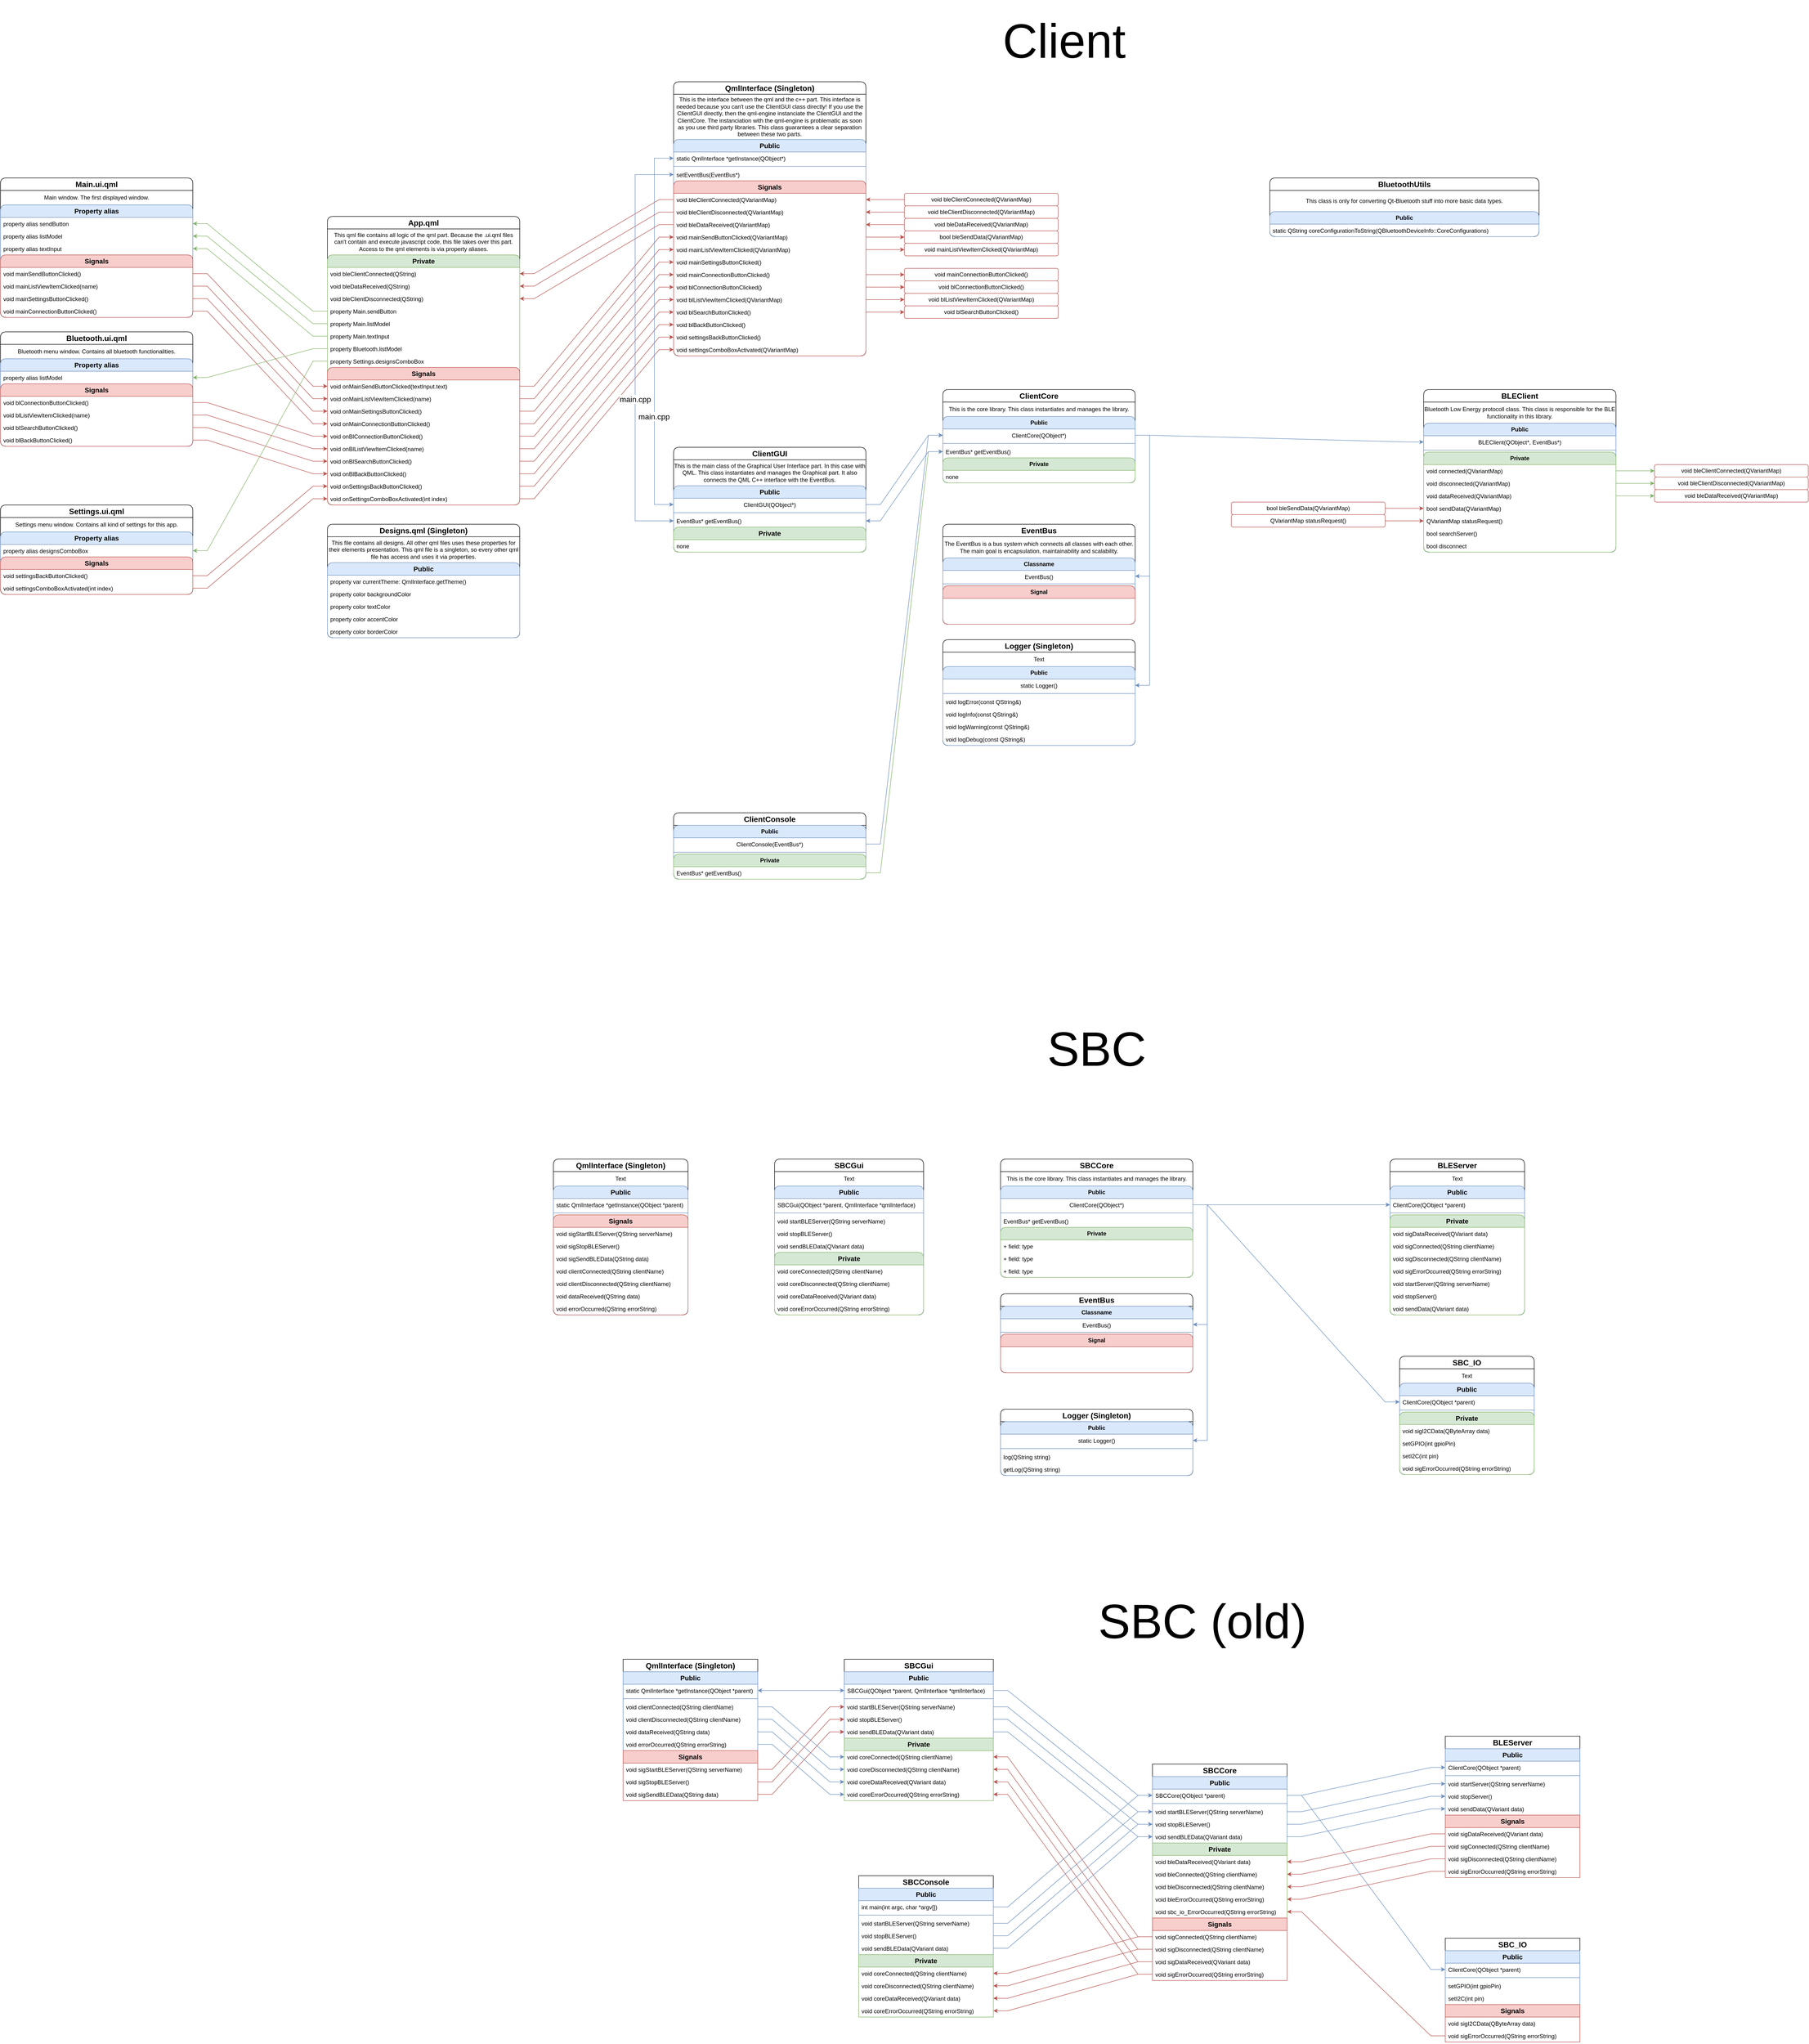<mxfile version="24.7.17">
  <diagram id="C5RBs43oDa-KdzZeNtuy" name="Page-1">
    <mxGraphModel dx="3687" dy="5436" grid="1" gridSize="10" guides="1" tooltips="1" connect="1" arrows="1" fold="1" page="0" pageScale="1" pageWidth="827" pageHeight="1169" math="0" shadow="0">
      <root>
        <mxCell id="WIyWlLk6GJQsqaUBKTNV-0" />
        <mxCell id="WIyWlLk6GJQsqaUBKTNV-1" parent="WIyWlLk6GJQsqaUBKTNV-0" />
        <mxCell id="DYpeaPBRqfY7VoJTrNDg-1" value="&lt;font style=&quot;font-size: 100px;&quot;&gt;SBC (old)&lt;/font&gt;" style="text;strokeColor=none;align=center;fillColor=none;html=1;verticalAlign=middle;whiteSpace=wrap;rounded=0;" parent="WIyWlLk6GJQsqaUBKTNV-1" vertex="1">
          <mxGeometry x="355" y="-1080" width="530" height="160" as="geometry" />
        </mxCell>
        <mxCell id="Z_pwWb6Tl5Fn9b5oC3ed-0" value="&lt;font style=&quot;font-size: 16px;&quot;&gt;&lt;b&gt;SBCCore&lt;/b&gt;&lt;/font&gt;" style="swimlane;fontStyle=0;childLayout=stackLayout;horizontal=1;startSize=26;horizontalStack=0;resizeParent=1;resizeParentMax=0;resizeLast=0;collapsible=1;marginBottom=0;whiteSpace=wrap;html=1;swimlaneFillColor=default;" parent="WIyWlLk6GJQsqaUBKTNV-1" vertex="1">
          <mxGeometry x="516" y="-702" width="280" height="450" as="geometry">
            <mxRectangle x="940" y="80" width="100" height="30" as="alternateBounds" />
          </mxGeometry>
        </mxCell>
        <mxCell id="Z_pwWb6Tl5Fn9b5oC3ed-1" value="&lt;b&gt;&lt;font style=&quot;font-size: 14px;&quot;&gt;Public&lt;/font&gt;&lt;/b&gt;" style="swimlane;fontStyle=0;childLayout=stackLayout;horizontal=1;startSize=26;fillColor=#dae8fc;horizontalStack=0;resizeParent=1;resizeParentMax=0;resizeLast=0;collapsible=1;marginBottom=0;whiteSpace=wrap;html=1;align=center;swimlaneFillColor=none;strokeColor=#6c8ebf;fontColor=#000000;" parent="Z_pwWb6Tl5Fn9b5oC3ed-0" vertex="1">
          <mxGeometry y="26" width="280" height="138" as="geometry">
            <mxRectangle y="26" width="280" height="30" as="alternateBounds" />
          </mxGeometry>
        </mxCell>
        <mxCell id="Z_pwWb6Tl5Fn9b5oC3ed-2" value="SBCCore(QObject *parent)" style="text;align=left;verticalAlign=top;spacingLeft=4;spacingRight=4;overflow=hidden;rotatable=0;points=[[0,0.5],[1,0.5]];portConstraint=eastwest;whiteSpace=wrap;html=1;fillColor=none;" parent="Z_pwWb6Tl5Fn9b5oC3ed-1" vertex="1">
          <mxGeometry y="26" width="280" height="26" as="geometry" />
        </mxCell>
        <mxCell id="Z_pwWb6Tl5Fn9b5oC3ed-3" value="" style="line;strokeWidth=1;fillColor=none;align=left;verticalAlign=middle;spacingTop=-1;spacingLeft=3;spacingRight=3;rotatable=0;labelPosition=right;points=[];portConstraint=eastwest;strokeColor=inherit;" parent="Z_pwWb6Tl5Fn9b5oC3ed-1" vertex="1">
          <mxGeometry y="52" width="280" height="8" as="geometry" />
        </mxCell>
        <mxCell id="Z_pwWb6Tl5Fn9b5oC3ed-4" value="void startBLEServer(QString serverName)" style="text;strokeColor=none;fillColor=none;align=left;verticalAlign=top;spacingLeft=4;spacingRight=4;overflow=hidden;rotatable=0;points=[[0,0.5],[1,0.5]];portConstraint=eastwest;whiteSpace=wrap;html=1;" parent="Z_pwWb6Tl5Fn9b5oC3ed-1" vertex="1">
          <mxGeometry y="60" width="280" height="26" as="geometry" />
        </mxCell>
        <mxCell id="Z_pwWb6Tl5Fn9b5oC3ed-5" value="void stopBLEServer()" style="text;strokeColor=none;fillColor=none;align=left;verticalAlign=top;spacingLeft=4;spacingRight=4;overflow=hidden;rotatable=0;points=[[0,0.5],[1,0.5]];portConstraint=eastwest;whiteSpace=wrap;html=1;" parent="Z_pwWb6Tl5Fn9b5oC3ed-1" vertex="1">
          <mxGeometry y="86" width="280" height="26" as="geometry" />
        </mxCell>
        <mxCell id="Z_pwWb6Tl5Fn9b5oC3ed-6" value="void sendBLEData(QVariant data)" style="text;strokeColor=none;fillColor=none;align=left;verticalAlign=top;spacingLeft=4;spacingRight=4;overflow=hidden;rotatable=0;points=[[0,0.5],[1,0.5]];portConstraint=eastwest;whiteSpace=wrap;html=1;" parent="Z_pwWb6Tl5Fn9b5oC3ed-1" vertex="1">
          <mxGeometry y="112" width="280" height="26" as="geometry" />
        </mxCell>
        <mxCell id="Z_pwWb6Tl5Fn9b5oC3ed-7" value="&lt;b&gt;&lt;font style=&quot;font-size: 14px;&quot;&gt;Private&lt;/font&gt;&lt;/b&gt;" style="swimlane;fontStyle=0;childLayout=stackLayout;horizontal=1;startSize=26;fillColor=#d5e8d4;horizontalStack=0;resizeParent=1;resizeParentMax=0;resizeLast=0;collapsible=1;marginBottom=0;whiteSpace=wrap;html=1;strokeColor=#82b366;fontColor=#000000;" parent="Z_pwWb6Tl5Fn9b5oC3ed-0" vertex="1">
          <mxGeometry y="164" width="280" height="156" as="geometry">
            <mxRectangle y="138" width="280" height="30" as="alternateBounds" />
          </mxGeometry>
        </mxCell>
        <mxCell id="Z_pwWb6Tl5Fn9b5oC3ed-9" value="void bleDataReceived(QVariant data)" style="text;strokeColor=none;fillColor=none;align=left;verticalAlign=top;spacingLeft=4;spacingRight=4;overflow=hidden;rotatable=0;points=[[0,0.5],[1,0.5]];portConstraint=eastwest;whiteSpace=wrap;html=1;" parent="Z_pwWb6Tl5Fn9b5oC3ed-7" vertex="1">
          <mxGeometry y="26" width="280" height="26" as="geometry" />
        </mxCell>
        <mxCell id="Z_pwWb6Tl5Fn9b5oC3ed-11" value="void bleConnected(QString clientName)" style="text;strokeColor=none;fillColor=none;align=left;verticalAlign=top;spacingLeft=4;spacingRight=4;overflow=hidden;rotatable=0;points=[[0,0.5],[1,0.5]];portConstraint=eastwest;whiteSpace=wrap;html=1;" parent="Z_pwWb6Tl5Fn9b5oC3ed-7" vertex="1">
          <mxGeometry y="52" width="280" height="26" as="geometry" />
        </mxCell>
        <mxCell id="Z_pwWb6Tl5Fn9b5oC3ed-12" value="void bleDisconnected(QString clientName)" style="text;strokeColor=none;fillColor=none;align=left;verticalAlign=top;spacingLeft=4;spacingRight=4;overflow=hidden;rotatable=0;points=[[0,0.5],[1,0.5]];portConstraint=eastwest;whiteSpace=wrap;html=1;" parent="Z_pwWb6Tl5Fn9b5oC3ed-7" vertex="1">
          <mxGeometry y="78" width="280" height="26" as="geometry" />
        </mxCell>
        <mxCell id="aK3bY_czb6gvHGpyjyHL-12" value="void bleErrorOccurred(QString errorString)" style="text;strokeColor=none;fillColor=none;align=left;verticalAlign=top;spacingLeft=4;spacingRight=4;overflow=hidden;rotatable=0;points=[[0,0.5],[1,0.5]];portConstraint=eastwest;whiteSpace=wrap;html=1;" parent="Z_pwWb6Tl5Fn9b5oC3ed-7" vertex="1">
          <mxGeometry y="104" width="280" height="26" as="geometry" />
        </mxCell>
        <mxCell id="aK3bY_czb6gvHGpyjyHL-13" value="void sbc_io_ErrorOccurred(QString errorString)" style="text;strokeColor=none;fillColor=none;align=left;verticalAlign=top;spacingLeft=4;spacingRight=4;overflow=hidden;rotatable=0;points=[[0,0.5],[1,0.5]];portConstraint=eastwest;whiteSpace=wrap;html=1;" parent="Z_pwWb6Tl5Fn9b5oC3ed-7" vertex="1">
          <mxGeometry y="130" width="280" height="26" as="geometry" />
        </mxCell>
        <mxCell id="Z_pwWb6Tl5Fn9b5oC3ed-13" value="&lt;b&gt;&lt;font style=&quot;font-size: 14px;&quot;&gt;Signals&lt;/font&gt;&lt;/b&gt;" style="swimlane;fontStyle=0;childLayout=stackLayout;horizontal=1;startSize=26;fillColor=#f8cecc;horizontalStack=0;resizeParent=1;resizeParentMax=0;resizeLast=0;collapsible=1;marginBottom=0;whiteSpace=wrap;html=1;strokeColor=#b85450;fontColor=#000000;" parent="Z_pwWb6Tl5Fn9b5oC3ed-0" vertex="1">
          <mxGeometry y="320" width="280" height="130" as="geometry">
            <mxRectangle y="138" width="280" height="30" as="alternateBounds" />
          </mxGeometry>
        </mxCell>
        <mxCell id="Z_pwWb6Tl5Fn9b5oC3ed-15" value="void sigConnected(QString clientName)" style="text;strokeColor=none;fillColor=none;align=left;verticalAlign=top;spacingLeft=4;spacingRight=4;overflow=hidden;rotatable=0;points=[[0,0.5],[1,0.5]];portConstraint=eastwest;whiteSpace=wrap;html=1;" parent="Z_pwWb6Tl5Fn9b5oC3ed-13" vertex="1">
          <mxGeometry y="26" width="280" height="26" as="geometry" />
        </mxCell>
        <mxCell id="Z_pwWb6Tl5Fn9b5oC3ed-16" value="void sigDisconnected(QString clientName)" style="text;strokeColor=none;fillColor=none;align=left;verticalAlign=top;spacingLeft=4;spacingRight=4;overflow=hidden;rotatable=0;points=[[0,0.5],[1,0.5]];portConstraint=eastwest;whiteSpace=wrap;html=1;" parent="Z_pwWb6Tl5Fn9b5oC3ed-13" vertex="1">
          <mxGeometry y="52" width="280" height="26" as="geometry" />
        </mxCell>
        <mxCell id="Z_pwWb6Tl5Fn9b5oC3ed-18" value="void sigDataReceived(QVariant data)" style="text;strokeColor=none;fillColor=none;align=left;verticalAlign=top;spacingLeft=4;spacingRight=4;overflow=hidden;rotatable=0;points=[[0,0.5],[1,0.5]];portConstraint=eastwest;whiteSpace=wrap;html=1;" parent="Z_pwWb6Tl5Fn9b5oC3ed-13" vertex="1">
          <mxGeometry y="78" width="280" height="26" as="geometry" />
        </mxCell>
        <mxCell id="aK3bY_czb6gvHGpyjyHL-0" value="void sigErrorOccurred(QString errorString)" style="text;strokeColor=none;fillColor=none;align=left;verticalAlign=top;spacingLeft=4;spacingRight=4;overflow=hidden;rotatable=0;points=[[0,0.5],[1,0.5]];portConstraint=eastwest;whiteSpace=wrap;html=1;" parent="Z_pwWb6Tl5Fn9b5oC3ed-13" vertex="1">
          <mxGeometry y="104" width="280" height="26" as="geometry" />
        </mxCell>
        <mxCell id="Z_pwWb6Tl5Fn9b5oC3ed-19" value="&lt;font style=&quot;font-size: 16px;&quot;&gt;&lt;b&gt;BLEServer&lt;/b&gt;&lt;/font&gt;" style="swimlane;fontStyle=0;childLayout=stackLayout;horizontal=1;startSize=26;horizontalStack=0;resizeParent=1;resizeParentMax=0;resizeLast=0;collapsible=1;marginBottom=0;whiteSpace=wrap;html=1;swimlaneFillColor=default;" parent="WIyWlLk6GJQsqaUBKTNV-1" vertex="1">
          <mxGeometry x="1125" y="-760" width="280" height="294" as="geometry">
            <mxRectangle x="1070" y="270" width="100" height="30" as="alternateBounds" />
          </mxGeometry>
        </mxCell>
        <mxCell id="Z_pwWb6Tl5Fn9b5oC3ed-20" value="&lt;b&gt;&lt;font style=&quot;font-size: 14px;&quot;&gt;Public&lt;/font&gt;&lt;/b&gt;" style="swimlane;fontStyle=0;childLayout=stackLayout;horizontal=1;startSize=26;fillColor=#dae8fc;horizontalStack=0;resizeParent=1;resizeParentMax=0;resizeLast=0;collapsible=1;marginBottom=0;whiteSpace=wrap;html=1;align=center;swimlaneFillColor=none;strokeColor=#6c8ebf;fontColor=#000000;" parent="Z_pwWb6Tl5Fn9b5oC3ed-19" vertex="1">
          <mxGeometry y="26" width="280" height="138" as="geometry">
            <mxRectangle y="26" width="280" height="30" as="alternateBounds" />
          </mxGeometry>
        </mxCell>
        <mxCell id="Z_pwWb6Tl5Fn9b5oC3ed-21" value="ClientCore(QObject *parent)" style="text;align=left;verticalAlign=top;spacingLeft=4;spacingRight=4;overflow=hidden;rotatable=0;points=[[0,0.5],[1,0.5]];portConstraint=eastwest;whiteSpace=wrap;html=1;fillColor=none;" parent="Z_pwWb6Tl5Fn9b5oC3ed-20" vertex="1">
          <mxGeometry y="26" width="280" height="26" as="geometry" />
        </mxCell>
        <mxCell id="Z_pwWb6Tl5Fn9b5oC3ed-22" value="" style="line;strokeWidth=1;fillColor=none;align=left;verticalAlign=middle;spacingTop=-1;spacingLeft=3;spacingRight=3;rotatable=0;labelPosition=right;points=[];portConstraint=eastwest;strokeColor=inherit;" parent="Z_pwWb6Tl5Fn9b5oC3ed-20" vertex="1">
          <mxGeometry y="52" width="280" height="8" as="geometry" />
        </mxCell>
        <mxCell id="Z_pwWb6Tl5Fn9b5oC3ed-23" value="void startServer(QString serverName)" style="text;strokeColor=none;fillColor=none;align=left;verticalAlign=top;spacingLeft=4;spacingRight=4;overflow=hidden;rotatable=0;points=[[0,0.5],[1,0.5]];portConstraint=eastwest;whiteSpace=wrap;html=1;" parent="Z_pwWb6Tl5Fn9b5oC3ed-20" vertex="1">
          <mxGeometry y="60" width="280" height="26" as="geometry" />
        </mxCell>
        <mxCell id="Z_pwWb6Tl5Fn9b5oC3ed-25" value="void stopServer()" style="text;strokeColor=none;fillColor=none;align=left;verticalAlign=top;spacingLeft=4;spacingRight=4;overflow=hidden;rotatable=0;points=[[0,0.5],[1,0.5]];portConstraint=eastwest;whiteSpace=wrap;html=1;" parent="Z_pwWb6Tl5Fn9b5oC3ed-20" vertex="1">
          <mxGeometry y="86" width="280" height="26" as="geometry" />
        </mxCell>
        <mxCell id="aK3bY_czb6gvHGpyjyHL-38" value="void sendData(QVariant data)" style="text;strokeColor=none;fillColor=none;align=left;verticalAlign=top;spacingLeft=4;spacingRight=4;overflow=hidden;rotatable=0;points=[[0,0.5],[1,0.5]];portConstraint=eastwest;whiteSpace=wrap;html=1;" parent="Z_pwWb6Tl5Fn9b5oC3ed-20" vertex="1">
          <mxGeometry y="112" width="280" height="26" as="geometry" />
        </mxCell>
        <mxCell id="Z_pwWb6Tl5Fn9b5oC3ed-26" value="&lt;b&gt;&lt;font style=&quot;font-size: 14px;&quot;&gt;Signals&lt;/font&gt;&lt;/b&gt;" style="swimlane;fontStyle=0;childLayout=stackLayout;horizontal=1;startSize=26;fillColor=#f8cecc;horizontalStack=0;resizeParent=1;resizeParentMax=0;resizeLast=0;collapsible=1;marginBottom=0;whiteSpace=wrap;html=1;strokeColor=#b85450;fontColor=#000000;" parent="Z_pwWb6Tl5Fn9b5oC3ed-19" vertex="1">
          <mxGeometry y="164" width="280" height="130" as="geometry">
            <mxRectangle y="138" width="280" height="30" as="alternateBounds" />
          </mxGeometry>
        </mxCell>
        <mxCell id="Z_pwWb6Tl5Fn9b5oC3ed-29" value="void sigDataReceived(QVariant data)" style="text;strokeColor=none;fillColor=none;align=left;verticalAlign=top;spacingLeft=4;spacingRight=4;overflow=hidden;rotatable=0;points=[[0,0.5],[1,0.5]];portConstraint=eastwest;whiteSpace=wrap;html=1;" parent="Z_pwWb6Tl5Fn9b5oC3ed-26" vertex="1">
          <mxGeometry y="26" width="280" height="26" as="geometry" />
        </mxCell>
        <mxCell id="Z_pwWb6Tl5Fn9b5oC3ed-30" value="void sigConnected(QString clientName)" style="text;strokeColor=none;fillColor=none;align=left;verticalAlign=top;spacingLeft=4;spacingRight=4;overflow=hidden;rotatable=0;points=[[0,0.5],[1,0.5]];portConstraint=eastwest;whiteSpace=wrap;html=1;" parent="Z_pwWb6Tl5Fn9b5oC3ed-26" vertex="1">
          <mxGeometry y="52" width="280" height="26" as="geometry" />
        </mxCell>
        <mxCell id="Z_pwWb6Tl5Fn9b5oC3ed-31" value="void sigDisconnected(QString clientName)" style="text;strokeColor=none;fillColor=none;align=left;verticalAlign=top;spacingLeft=4;spacingRight=4;overflow=hidden;rotatable=0;points=[[0,0.5],[1,0.5]];portConstraint=eastwest;whiteSpace=wrap;html=1;" parent="Z_pwWb6Tl5Fn9b5oC3ed-26" vertex="1">
          <mxGeometry y="78" width="280" height="26" as="geometry" />
        </mxCell>
        <mxCell id="aK3bY_czb6gvHGpyjyHL-16" value="void sigErrorOccurred(QString errorString)" style="text;strokeColor=none;fillColor=none;align=left;verticalAlign=top;spacingLeft=4;spacingRight=4;overflow=hidden;rotatable=0;points=[[0,0.5],[1,0.5]];portConstraint=eastwest;whiteSpace=wrap;html=1;" parent="Z_pwWb6Tl5Fn9b5oC3ed-26" vertex="1">
          <mxGeometry y="104" width="280" height="26" as="geometry" />
        </mxCell>
        <mxCell id="Z_pwWb6Tl5Fn9b5oC3ed-32" value="&lt;span style=&quot;font-size: 16px;&quot;&gt;&lt;b&gt;SBCConsole&lt;/b&gt;&lt;/span&gt;" style="swimlane;fontStyle=0;childLayout=stackLayout;horizontal=1;startSize=26;horizontalStack=0;resizeParent=1;resizeParentMax=0;resizeLast=0;collapsible=1;marginBottom=0;whiteSpace=wrap;html=1;swimlaneFillColor=default;" parent="WIyWlLk6GJQsqaUBKTNV-1" vertex="1">
          <mxGeometry x="-95" y="-470" width="280" height="294" as="geometry">
            <mxRectangle x="1070" y="270" width="100" height="30" as="alternateBounds" />
          </mxGeometry>
        </mxCell>
        <mxCell id="Z_pwWb6Tl5Fn9b5oC3ed-33" value="&lt;b&gt;&lt;font style=&quot;font-size: 14px;&quot;&gt;Public&lt;/font&gt;&lt;/b&gt;" style="swimlane;fontStyle=0;childLayout=stackLayout;horizontal=1;startSize=26;fillColor=#dae8fc;horizontalStack=0;resizeParent=1;resizeParentMax=0;resizeLast=0;collapsible=1;marginBottom=0;whiteSpace=wrap;html=1;align=center;swimlaneFillColor=none;strokeColor=#6c8ebf;fontColor=#000000;" parent="Z_pwWb6Tl5Fn9b5oC3ed-32" vertex="1">
          <mxGeometry y="26" width="280" height="138" as="geometry">
            <mxRectangle y="26" width="280" height="30" as="alternateBounds" />
          </mxGeometry>
        </mxCell>
        <mxCell id="Z_pwWb6Tl5Fn9b5oC3ed-34" value="int main(int argc, char *argv[])" style="text;align=left;verticalAlign=top;spacingLeft=4;spacingRight=4;overflow=hidden;rotatable=0;points=[[0,0.5],[1,0.5]];portConstraint=eastwest;whiteSpace=wrap;html=1;fillColor=none;" parent="Z_pwWb6Tl5Fn9b5oC3ed-33" vertex="1">
          <mxGeometry y="26" width="280" height="26" as="geometry" />
        </mxCell>
        <mxCell id="Z_pwWb6Tl5Fn9b5oC3ed-35" value="" style="line;strokeWidth=1;fillColor=none;align=left;verticalAlign=middle;spacingTop=-1;spacingLeft=3;spacingRight=3;rotatable=0;labelPosition=right;points=[];portConstraint=eastwest;strokeColor=inherit;" parent="Z_pwWb6Tl5Fn9b5oC3ed-33" vertex="1">
          <mxGeometry y="52" width="280" height="8" as="geometry" />
        </mxCell>
        <mxCell id="Z_pwWb6Tl5Fn9b5oC3ed-100" value="void startBLEServer(QString serverName)" style="text;strokeColor=none;fillColor=none;align=left;verticalAlign=top;spacingLeft=4;spacingRight=4;overflow=hidden;rotatable=0;points=[[0,0.5],[1,0.5]];portConstraint=eastwest;whiteSpace=wrap;html=1;" parent="Z_pwWb6Tl5Fn9b5oC3ed-33" vertex="1">
          <mxGeometry y="60" width="280" height="26" as="geometry" />
        </mxCell>
        <mxCell id="Z_pwWb6Tl5Fn9b5oC3ed-101" value="void stopBLEServer()" style="text;strokeColor=none;fillColor=none;align=left;verticalAlign=top;spacingLeft=4;spacingRight=4;overflow=hidden;rotatable=0;points=[[0,0.5],[1,0.5]];portConstraint=eastwest;whiteSpace=wrap;html=1;" parent="Z_pwWb6Tl5Fn9b5oC3ed-33" vertex="1">
          <mxGeometry y="86" width="280" height="26" as="geometry" />
        </mxCell>
        <mxCell id="Z_pwWb6Tl5Fn9b5oC3ed-102" value="void sendBLEData(QVariant data)" style="text;strokeColor=none;fillColor=none;align=left;verticalAlign=top;spacingLeft=4;spacingRight=4;overflow=hidden;rotatable=0;points=[[0,0.5],[1,0.5]];portConstraint=eastwest;whiteSpace=wrap;html=1;" parent="Z_pwWb6Tl5Fn9b5oC3ed-33" vertex="1">
          <mxGeometry y="112" width="280" height="26" as="geometry" />
        </mxCell>
        <mxCell id="Z_pwWb6Tl5Fn9b5oC3ed-39" value="&lt;b&gt;&lt;font style=&quot;font-size: 14px;&quot;&gt;Private&lt;/font&gt;&lt;/b&gt;" style="swimlane;fontStyle=0;childLayout=stackLayout;horizontal=1;startSize=26;fillColor=#d5e8d4;horizontalStack=0;resizeParent=1;resizeParentMax=0;resizeLast=0;collapsible=1;marginBottom=0;whiteSpace=wrap;html=1;align=center;swimlaneFillColor=none;strokeColor=#82b366;fontColor=#000000;" parent="Z_pwWb6Tl5Fn9b5oC3ed-32" vertex="1">
          <mxGeometry y="164" width="280" height="130" as="geometry">
            <mxRectangle y="26" width="280" height="30" as="alternateBounds" />
          </mxGeometry>
        </mxCell>
        <mxCell id="Z_pwWb6Tl5Fn9b5oC3ed-99" value="void coreConnected(QString clientName)" style="text;strokeColor=none;fillColor=none;align=left;verticalAlign=top;spacingLeft=4;spacingRight=4;overflow=hidden;rotatable=0;points=[[0,0.5],[1,0.5]];portConstraint=eastwest;whiteSpace=wrap;html=1;" parent="Z_pwWb6Tl5Fn9b5oC3ed-39" vertex="1">
          <mxGeometry y="26" width="280" height="26" as="geometry" />
        </mxCell>
        <mxCell id="Z_pwWb6Tl5Fn9b5oC3ed-98" value="void coreDisconnected(QString clientName)" style="text;strokeColor=none;fillColor=none;align=left;verticalAlign=top;spacingLeft=4;spacingRight=4;overflow=hidden;rotatable=0;points=[[0,0.5],[1,0.5]];portConstraint=eastwest;whiteSpace=wrap;html=1;" parent="Z_pwWb6Tl5Fn9b5oC3ed-39" vertex="1">
          <mxGeometry y="52" width="280" height="26" as="geometry" />
        </mxCell>
        <mxCell id="Z_pwWb6Tl5Fn9b5oC3ed-97" value="void coreDataReceived(QVariant data)" style="text;strokeColor=none;fillColor=none;align=left;verticalAlign=top;spacingLeft=4;spacingRight=4;overflow=hidden;rotatable=0;points=[[0,0.5],[1,0.5]];portConstraint=eastwest;whiteSpace=wrap;html=1;" parent="Z_pwWb6Tl5Fn9b5oC3ed-39" vertex="1">
          <mxGeometry y="78" width="280" height="26" as="geometry" />
        </mxCell>
        <mxCell id="aK3bY_czb6gvHGpyjyHL-24" value="void coreErrorOccurred(QString errorString)" style="text;strokeColor=none;fillColor=none;align=left;verticalAlign=top;spacingLeft=4;spacingRight=4;overflow=hidden;rotatable=0;points=[[0,0.5],[1,0.5]];portConstraint=eastwest;whiteSpace=wrap;html=1;" parent="Z_pwWb6Tl5Fn9b5oC3ed-39" vertex="1">
          <mxGeometry y="104" width="280" height="26" as="geometry" />
        </mxCell>
        <mxCell id="Z_pwWb6Tl5Fn9b5oC3ed-44" value="&lt;font style=&quot;font-size: 16px;&quot;&gt;&lt;b&gt;SBCGui&lt;/b&gt;&lt;/font&gt;" style="swimlane;fontStyle=0;childLayout=stackLayout;horizontal=1;startSize=26;horizontalStack=0;resizeParent=1;resizeParentMax=0;resizeLast=0;collapsible=1;marginBottom=0;whiteSpace=wrap;html=1;swimlaneFillColor=default;" parent="WIyWlLk6GJQsqaUBKTNV-1" vertex="1">
          <mxGeometry x="-125" y="-920" width="310" height="294" as="geometry">
            <mxRectangle x="1070" y="270" width="100" height="30" as="alternateBounds" />
          </mxGeometry>
        </mxCell>
        <mxCell id="Z_pwWb6Tl5Fn9b5oC3ed-45" value="&lt;b&gt;&lt;font style=&quot;font-size: 14px;&quot;&gt;Public&lt;/font&gt;&lt;/b&gt;" style="swimlane;fontStyle=0;childLayout=stackLayout;horizontal=1;startSize=26;fillColor=#dae8fc;horizontalStack=0;resizeParent=1;resizeParentMax=0;resizeLast=0;collapsible=1;marginBottom=0;whiteSpace=wrap;html=1;align=center;swimlaneFillColor=none;strokeColor=#6c8ebf;fontColor=#000000;" parent="Z_pwWb6Tl5Fn9b5oC3ed-44" vertex="1">
          <mxGeometry y="26" width="310" height="138" as="geometry">
            <mxRectangle y="26" width="280" height="30" as="alternateBounds" />
          </mxGeometry>
        </mxCell>
        <mxCell id="Z_pwWb6Tl5Fn9b5oC3ed-46" value="SBCGui(QObject *parent, QmlInterface *qmlInterface)" style="text;align=left;verticalAlign=top;spacingLeft=4;spacingRight=4;overflow=hidden;rotatable=0;points=[[0,0.5],[1,0.5]];portConstraint=eastwest;whiteSpace=wrap;html=1;fillColor=none;" parent="Z_pwWb6Tl5Fn9b5oC3ed-45" vertex="1">
          <mxGeometry y="26" width="310" height="26" as="geometry" />
        </mxCell>
        <mxCell id="Z_pwWb6Tl5Fn9b5oC3ed-47" value="" style="line;strokeWidth=1;fillColor=none;align=left;verticalAlign=middle;spacingTop=-1;spacingLeft=3;spacingRight=3;rotatable=0;labelPosition=right;points=[];portConstraint=eastwest;strokeColor=inherit;" parent="Z_pwWb6Tl5Fn9b5oC3ed-45" vertex="1">
          <mxGeometry y="52" width="310" height="8" as="geometry" />
        </mxCell>
        <mxCell id="Z_pwWb6Tl5Fn9b5oC3ed-48" value="void startBLEServer(QString serverName)" style="text;strokeColor=none;fillColor=none;align=left;verticalAlign=top;spacingLeft=4;spacingRight=4;overflow=hidden;rotatable=0;points=[[0,0.5],[1,0.5]];portConstraint=eastwest;whiteSpace=wrap;html=1;" parent="Z_pwWb6Tl5Fn9b5oC3ed-45" vertex="1">
          <mxGeometry y="60" width="310" height="26" as="geometry" />
        </mxCell>
        <mxCell id="Z_pwWb6Tl5Fn9b5oC3ed-49" value="void stopBLEServer()" style="text;strokeColor=none;fillColor=none;align=left;verticalAlign=top;spacingLeft=4;spacingRight=4;overflow=hidden;rotatable=0;points=[[0,0.5],[1,0.5]];portConstraint=eastwest;whiteSpace=wrap;html=1;" parent="Z_pwWb6Tl5Fn9b5oC3ed-45" vertex="1">
          <mxGeometry y="86" width="310" height="26" as="geometry" />
        </mxCell>
        <mxCell id="Z_pwWb6Tl5Fn9b5oC3ed-50" value="void sendBLEData(QVariant data)" style="text;strokeColor=none;fillColor=none;align=left;verticalAlign=top;spacingLeft=4;spacingRight=4;overflow=hidden;rotatable=0;points=[[0,0.5],[1,0.5]];portConstraint=eastwest;whiteSpace=wrap;html=1;" parent="Z_pwWb6Tl5Fn9b5oC3ed-45" vertex="1">
          <mxGeometry y="112" width="310" height="26" as="geometry" />
        </mxCell>
        <mxCell id="Z_pwWb6Tl5Fn9b5oC3ed-51" value="&lt;b&gt;&lt;font style=&quot;font-size: 14px;&quot;&gt;Private&lt;/font&gt;&lt;/b&gt;" style="swimlane;fontStyle=0;childLayout=stackLayout;horizontal=1;startSize=26;fillColor=#d5e8d4;horizontalStack=0;resizeParent=1;resizeParentMax=0;resizeLast=0;collapsible=1;marginBottom=0;whiteSpace=wrap;html=1;align=center;swimlaneFillColor=none;strokeColor=#82b366;fontColor=#000000;" parent="Z_pwWb6Tl5Fn9b5oC3ed-44" vertex="1">
          <mxGeometry y="164" width="310" height="130" as="geometry">
            <mxRectangle y="26" width="280" height="30" as="alternateBounds" />
          </mxGeometry>
        </mxCell>
        <mxCell id="Z_pwWb6Tl5Fn9b5oC3ed-55" value="void coreConnected(QString clientName)" style="text;strokeColor=none;fillColor=none;align=left;verticalAlign=top;spacingLeft=4;spacingRight=4;overflow=hidden;rotatable=0;points=[[0,0.5],[1,0.5]];portConstraint=eastwest;whiteSpace=wrap;html=1;" parent="Z_pwWb6Tl5Fn9b5oC3ed-51" vertex="1">
          <mxGeometry y="26" width="310" height="26" as="geometry" />
        </mxCell>
        <mxCell id="Z_pwWb6Tl5Fn9b5oC3ed-54" value="void coreDisconnected(QString clientName)" style="text;strokeColor=none;fillColor=none;align=left;verticalAlign=top;spacingLeft=4;spacingRight=4;overflow=hidden;rotatable=0;points=[[0,0.5],[1,0.5]];portConstraint=eastwest;whiteSpace=wrap;html=1;" parent="Z_pwWb6Tl5Fn9b5oC3ed-51" vertex="1">
          <mxGeometry y="52" width="310" height="26" as="geometry" />
        </mxCell>
        <mxCell id="Z_pwWb6Tl5Fn9b5oC3ed-53" value="void coreDataReceived(QVariant data)" style="text;strokeColor=none;fillColor=none;align=left;verticalAlign=top;spacingLeft=4;spacingRight=4;overflow=hidden;rotatable=0;points=[[0,0.5],[1,0.5]];portConstraint=eastwest;whiteSpace=wrap;html=1;" parent="Z_pwWb6Tl5Fn9b5oC3ed-51" vertex="1">
          <mxGeometry y="78" width="310" height="26" as="geometry" />
        </mxCell>
        <mxCell id="aK3bY_czb6gvHGpyjyHL-25" value="void coreErrorOccurred(QString errorString)" style="text;strokeColor=none;fillColor=none;align=left;verticalAlign=top;spacingLeft=4;spacingRight=4;overflow=hidden;rotatable=0;points=[[0,0.5],[1,0.5]];portConstraint=eastwest;whiteSpace=wrap;html=1;" parent="Z_pwWb6Tl5Fn9b5oC3ed-51" vertex="1">
          <mxGeometry y="104" width="310" height="26" as="geometry" />
        </mxCell>
        <mxCell id="Z_pwWb6Tl5Fn9b5oC3ed-103" value="&lt;font style=&quot;font-size: 16px;&quot;&gt;&lt;b&gt;SBC_IO&lt;/b&gt;&lt;/font&gt;" style="swimlane;fontStyle=0;childLayout=stackLayout;horizontal=1;startSize=26;horizontalStack=0;resizeParent=1;resizeParentMax=0;resizeLast=0;collapsible=1;marginBottom=0;whiteSpace=wrap;html=1;swimlaneFillColor=default;" parent="WIyWlLk6GJQsqaUBKTNV-1" vertex="1">
          <mxGeometry x="1125" y="-340" width="280" height="216" as="geometry">
            <mxRectangle x="1070" y="270" width="100" height="30" as="alternateBounds" />
          </mxGeometry>
        </mxCell>
        <mxCell id="Z_pwWb6Tl5Fn9b5oC3ed-104" value="&lt;b&gt;&lt;font style=&quot;font-size: 14px;&quot;&gt;Public&lt;/font&gt;&lt;/b&gt;" style="swimlane;fontStyle=0;childLayout=stackLayout;horizontal=1;startSize=26;fillColor=#dae8fc;horizontalStack=0;resizeParent=1;resizeParentMax=0;resizeLast=0;collapsible=1;marginBottom=0;whiteSpace=wrap;html=1;align=center;swimlaneFillColor=none;strokeColor=#6c8ebf;fontColor=#000000;" parent="Z_pwWb6Tl5Fn9b5oC3ed-103" vertex="1">
          <mxGeometry y="26" width="280" height="112" as="geometry">
            <mxRectangle y="26" width="280" height="30" as="alternateBounds" />
          </mxGeometry>
        </mxCell>
        <mxCell id="Z_pwWb6Tl5Fn9b5oC3ed-105" value="ClientCore(QObject *parent)" style="text;align=left;verticalAlign=top;spacingLeft=4;spacingRight=4;overflow=hidden;rotatable=0;points=[[0,0.5],[1,0.5]];portConstraint=eastwest;whiteSpace=wrap;html=1;fillColor=none;" parent="Z_pwWb6Tl5Fn9b5oC3ed-104" vertex="1">
          <mxGeometry y="26" width="280" height="26" as="geometry" />
        </mxCell>
        <mxCell id="Z_pwWb6Tl5Fn9b5oC3ed-106" value="" style="line;strokeWidth=1;fillColor=none;align=left;verticalAlign=middle;spacingTop=-1;spacingLeft=3;spacingRight=3;rotatable=0;labelPosition=right;points=[];portConstraint=eastwest;strokeColor=inherit;" parent="Z_pwWb6Tl5Fn9b5oC3ed-104" vertex="1">
          <mxGeometry y="52" width="280" height="8" as="geometry" />
        </mxCell>
        <mxCell id="Z_pwWb6Tl5Fn9b5oC3ed-109" value="setGPIO(int gpioPin)" style="text;strokeColor=none;fillColor=none;align=left;verticalAlign=top;spacingLeft=4;spacingRight=4;overflow=hidden;rotatable=0;points=[[0,0.5],[1,0.5]];portConstraint=eastwest;whiteSpace=wrap;html=1;" parent="Z_pwWb6Tl5Fn9b5oC3ed-104" vertex="1">
          <mxGeometry y="60" width="280" height="26" as="geometry" />
        </mxCell>
        <mxCell id="aK3bY_czb6gvHGpyjyHL-9" value="setI2C(int pin)" style="text;strokeColor=none;fillColor=none;align=left;verticalAlign=top;spacingLeft=4;spacingRight=4;overflow=hidden;rotatable=0;points=[[0,0.5],[1,0.5]];portConstraint=eastwest;whiteSpace=wrap;html=1;" parent="Z_pwWb6Tl5Fn9b5oC3ed-104" vertex="1">
          <mxGeometry y="86" width="280" height="26" as="geometry" />
        </mxCell>
        <mxCell id="Z_pwWb6Tl5Fn9b5oC3ed-110" value="&lt;b&gt;&lt;font style=&quot;font-size: 14px;&quot;&gt;Signals&lt;/font&gt;&lt;/b&gt;" style="swimlane;fontStyle=0;childLayout=stackLayout;horizontal=1;startSize=26;fillColor=#f8cecc;horizontalStack=0;resizeParent=1;resizeParentMax=0;resizeLast=0;collapsible=1;marginBottom=0;whiteSpace=wrap;html=1;strokeColor=#b85450;fontColor=#000000;" parent="Z_pwWb6Tl5Fn9b5oC3ed-103" vertex="1">
          <mxGeometry y="138" width="280" height="78" as="geometry">
            <mxRectangle y="138" width="280" height="30" as="alternateBounds" />
          </mxGeometry>
        </mxCell>
        <mxCell id="Z_pwWb6Tl5Fn9b5oC3ed-115" value="void sigI2CData(QByteArray data)" style="text;strokeColor=none;fillColor=none;align=left;verticalAlign=top;spacingLeft=4;spacingRight=4;overflow=hidden;rotatable=0;points=[[0,0.5],[1,0.5]];portConstraint=eastwest;whiteSpace=wrap;html=1;" parent="Z_pwWb6Tl5Fn9b5oC3ed-110" vertex="1">
          <mxGeometry y="26" width="280" height="26" as="geometry" />
        </mxCell>
        <mxCell id="aK3bY_czb6gvHGpyjyHL-10" value="void sigErrorOccurred(QString errorString)" style="text;strokeColor=none;fillColor=none;align=left;verticalAlign=top;spacingLeft=4;spacingRight=4;overflow=hidden;rotatable=0;points=[[0,0.5],[1,0.5]];portConstraint=eastwest;whiteSpace=wrap;html=1;" parent="Z_pwWb6Tl5Fn9b5oC3ed-110" vertex="1">
          <mxGeometry y="52" width="280" height="26" as="geometry" />
        </mxCell>
        <mxCell id="1yuhv83sSQ4ZCjYykzLd-0" style="rounded=0;orthogonalLoop=1;jettySize=auto;html=1;entryX=0;entryY=0.5;entryDx=0;entryDy=0;exitX=1;exitY=0.5;exitDx=0;exitDy=0;fillColor=#dae8fc;strokeColor=#6c8ebf;strokeWidth=1;edgeStyle=entityRelationEdgeStyle;" parent="WIyWlLk6GJQsqaUBKTNV-1" source="Z_pwWb6Tl5Fn9b5oC3ed-2" target="Z_pwWb6Tl5Fn9b5oC3ed-21" edge="1">
          <mxGeometry relative="1" as="geometry">
            <mxPoint x="845" y="-610" as="sourcePoint" />
          </mxGeometry>
        </mxCell>
        <mxCell id="1yuhv83sSQ4ZCjYykzLd-1" style="rounded=0;orthogonalLoop=1;jettySize=auto;html=1;exitX=1;exitY=0.5;exitDx=0;exitDy=0;entryX=0;entryY=0.5;entryDx=0;entryDy=0;fillColor=#dae8fc;strokeColor=#6c8ebf;strokeWidth=1;edgeStyle=entityRelationEdgeStyle;" parent="WIyWlLk6GJQsqaUBKTNV-1" source="Z_pwWb6Tl5Fn9b5oC3ed-2" target="Z_pwWb6Tl5Fn9b5oC3ed-105" edge="1">
          <mxGeometry relative="1" as="geometry" />
        </mxCell>
        <mxCell id="1yuhv83sSQ4ZCjYykzLd-2" style="edgeStyle=entityRelationEdgeStyle;rounded=0;orthogonalLoop=1;jettySize=auto;html=1;exitX=1;exitY=0.5;exitDx=0;exitDy=0;entryX=0;entryY=0.5;entryDx=0;entryDy=0;fillColor=#dae8fc;strokeColor=#6c8ebf;" parent="WIyWlLk6GJQsqaUBKTNV-1" source="Z_pwWb6Tl5Fn9b5oC3ed-46" target="Z_pwWb6Tl5Fn9b5oC3ed-2" edge="1">
          <mxGeometry relative="1" as="geometry" />
        </mxCell>
        <mxCell id="1yuhv83sSQ4ZCjYykzLd-4" style="edgeStyle=entityRelationEdgeStyle;rounded=0;orthogonalLoop=1;jettySize=auto;html=1;exitX=1;exitY=0.5;exitDx=0;exitDy=0;entryX=0;entryY=0.5;entryDx=0;entryDy=0;fillColor=#dae8fc;strokeColor=#6c8ebf;" parent="WIyWlLk6GJQsqaUBKTNV-1" source="Z_pwWb6Tl5Fn9b5oC3ed-34" target="Z_pwWb6Tl5Fn9b5oC3ed-2" edge="1">
          <mxGeometry relative="1" as="geometry" />
        </mxCell>
        <mxCell id="aK3bY_czb6gvHGpyjyHL-14" style="rounded=0;orthogonalLoop=1;jettySize=auto;html=1;exitX=0;exitY=0.5;exitDx=0;exitDy=0;entryX=1;entryY=0.5;entryDx=0;entryDy=0;fillColor=#f8cecc;strokeColor=#b85450;strokeWidth=1;edgeStyle=entityRelationEdgeStyle;" parent="WIyWlLk6GJQsqaUBKTNV-1" source="aK3bY_czb6gvHGpyjyHL-10" target="aK3bY_czb6gvHGpyjyHL-13" edge="1">
          <mxGeometry relative="1" as="geometry" />
        </mxCell>
        <mxCell id="aK3bY_czb6gvHGpyjyHL-17" style="rounded=0;orthogonalLoop=1;jettySize=auto;html=1;exitX=0;exitY=0.5;exitDx=0;exitDy=0;entryX=1;entryY=0.5;entryDx=0;entryDy=0;fillColor=#f8cecc;strokeColor=#b85450;strokeWidth=1;edgeStyle=entityRelationEdgeStyle;" parent="WIyWlLk6GJQsqaUBKTNV-1" source="aK3bY_czb6gvHGpyjyHL-16" target="aK3bY_czb6gvHGpyjyHL-12" edge="1">
          <mxGeometry relative="1" as="geometry" />
        </mxCell>
        <mxCell id="aK3bY_czb6gvHGpyjyHL-18" style="rounded=0;orthogonalLoop=1;jettySize=auto;html=1;exitX=0;exitY=0.5;exitDx=0;exitDy=0;entryX=1;entryY=0.5;entryDx=0;entryDy=0;fillColor=#f8cecc;strokeColor=#b85450;strokeWidth=1;edgeStyle=entityRelationEdgeStyle;" parent="WIyWlLk6GJQsqaUBKTNV-1" source="Z_pwWb6Tl5Fn9b5oC3ed-30" target="Z_pwWb6Tl5Fn9b5oC3ed-11" edge="1">
          <mxGeometry relative="1" as="geometry" />
        </mxCell>
        <mxCell id="aK3bY_czb6gvHGpyjyHL-19" style="rounded=0;orthogonalLoop=1;jettySize=auto;html=1;exitX=0;exitY=0.5;exitDx=0;exitDy=0;entryX=1;entryY=0.5;entryDx=0;entryDy=0;fillColor=#f8cecc;strokeColor=#b85450;strokeWidth=1;edgeStyle=entityRelationEdgeStyle;" parent="WIyWlLk6GJQsqaUBKTNV-1" source="Z_pwWb6Tl5Fn9b5oC3ed-29" target="Z_pwWb6Tl5Fn9b5oC3ed-9" edge="1">
          <mxGeometry relative="1" as="geometry" />
        </mxCell>
        <mxCell id="aK3bY_czb6gvHGpyjyHL-20" style="rounded=0;orthogonalLoop=1;jettySize=auto;html=1;exitX=0;exitY=0.5;exitDx=0;exitDy=0;entryX=1;entryY=0.5;entryDx=0;entryDy=0;fillColor=#f8cecc;strokeColor=#b85450;strokeWidth=1;edgeStyle=entityRelationEdgeStyle;" parent="WIyWlLk6GJQsqaUBKTNV-1" source="Z_pwWb6Tl5Fn9b5oC3ed-31" target="Z_pwWb6Tl5Fn9b5oC3ed-12" edge="1">
          <mxGeometry relative="1" as="geometry" />
        </mxCell>
        <mxCell id="aK3bY_czb6gvHGpyjyHL-21" style="edgeStyle=entityRelationEdgeStyle;rounded=0;orthogonalLoop=1;jettySize=auto;html=1;exitX=0;exitY=0.5;exitDx=0;exitDy=0;entryX=1;entryY=0.5;entryDx=0;entryDy=0;fillColor=#f8cecc;strokeColor=#b85450;" parent="WIyWlLk6GJQsqaUBKTNV-1" source="Z_pwWb6Tl5Fn9b5oC3ed-15" target="Z_pwWb6Tl5Fn9b5oC3ed-99" edge="1">
          <mxGeometry relative="1" as="geometry" />
        </mxCell>
        <mxCell id="aK3bY_czb6gvHGpyjyHL-22" style="edgeStyle=entityRelationEdgeStyle;rounded=0;orthogonalLoop=1;jettySize=auto;html=1;exitX=0;exitY=0.5;exitDx=0;exitDy=0;entryX=1;entryY=0.5;entryDx=0;entryDy=0;fillColor=#f8cecc;strokeColor=#b85450;" parent="WIyWlLk6GJQsqaUBKTNV-1" source="Z_pwWb6Tl5Fn9b5oC3ed-16" target="Z_pwWb6Tl5Fn9b5oC3ed-98" edge="1">
          <mxGeometry relative="1" as="geometry" />
        </mxCell>
        <mxCell id="aK3bY_czb6gvHGpyjyHL-23" style="edgeStyle=entityRelationEdgeStyle;rounded=0;orthogonalLoop=1;jettySize=auto;html=1;exitX=0;exitY=0.5;exitDx=0;exitDy=0;entryX=1;entryY=0.5;entryDx=0;entryDy=0;fillColor=#f8cecc;strokeColor=#b85450;" parent="WIyWlLk6GJQsqaUBKTNV-1" source="Z_pwWb6Tl5Fn9b5oC3ed-18" target="Z_pwWb6Tl5Fn9b5oC3ed-97" edge="1">
          <mxGeometry relative="1" as="geometry" />
        </mxCell>
        <mxCell id="aK3bY_czb6gvHGpyjyHL-26" style="edgeStyle=entityRelationEdgeStyle;rounded=0;orthogonalLoop=1;jettySize=auto;html=1;exitX=0;exitY=0.5;exitDx=0;exitDy=0;entryX=1;entryY=0.5;entryDx=0;entryDy=0;fillColor=#f8cecc;strokeColor=#b85450;" parent="WIyWlLk6GJQsqaUBKTNV-1" source="Z_pwWb6Tl5Fn9b5oC3ed-15" target="Z_pwWb6Tl5Fn9b5oC3ed-55" edge="1">
          <mxGeometry relative="1" as="geometry" />
        </mxCell>
        <mxCell id="aK3bY_czb6gvHGpyjyHL-27" style="edgeStyle=entityRelationEdgeStyle;rounded=0;orthogonalLoop=1;jettySize=auto;html=1;exitX=0;exitY=0.5;exitDx=0;exitDy=0;entryX=1;entryY=0.5;entryDx=0;entryDy=0;fillColor=#f8cecc;strokeColor=#b85450;" parent="WIyWlLk6GJQsqaUBKTNV-1" source="Z_pwWb6Tl5Fn9b5oC3ed-16" target="Z_pwWb6Tl5Fn9b5oC3ed-54" edge="1">
          <mxGeometry relative="1" as="geometry" />
        </mxCell>
        <mxCell id="aK3bY_czb6gvHGpyjyHL-28" style="edgeStyle=entityRelationEdgeStyle;rounded=0;orthogonalLoop=1;jettySize=auto;html=1;exitX=0;exitY=0.5;exitDx=0;exitDy=0;entryX=1;entryY=0.5;entryDx=0;entryDy=0;fillColor=#f8cecc;strokeColor=#b85450;" parent="WIyWlLk6GJQsqaUBKTNV-1" source="Z_pwWb6Tl5Fn9b5oC3ed-18" target="Z_pwWb6Tl5Fn9b5oC3ed-53" edge="1">
          <mxGeometry relative="1" as="geometry" />
        </mxCell>
        <mxCell id="aK3bY_czb6gvHGpyjyHL-29" style="edgeStyle=entityRelationEdgeStyle;rounded=0;orthogonalLoop=1;jettySize=auto;html=1;exitX=0;exitY=0.5;exitDx=0;exitDy=0;entryX=1;entryY=0.5;entryDx=0;entryDy=0;fillColor=#f8cecc;strokeColor=#b85450;" parent="WIyWlLk6GJQsqaUBKTNV-1" source="aK3bY_czb6gvHGpyjyHL-0" target="aK3bY_czb6gvHGpyjyHL-25" edge="1">
          <mxGeometry relative="1" as="geometry" />
        </mxCell>
        <mxCell id="aK3bY_czb6gvHGpyjyHL-30" style="edgeStyle=entityRelationEdgeStyle;rounded=0;orthogonalLoop=1;jettySize=auto;html=1;exitX=1;exitY=0.5;exitDx=0;exitDy=0;entryX=0;entryY=0.5;entryDx=0;entryDy=0;fillColor=#dae8fc;strokeColor=#6c8ebf;" parent="WIyWlLk6GJQsqaUBKTNV-1" source="Z_pwWb6Tl5Fn9b5oC3ed-100" target="Z_pwWb6Tl5Fn9b5oC3ed-4" edge="1">
          <mxGeometry relative="1" as="geometry" />
        </mxCell>
        <mxCell id="aK3bY_czb6gvHGpyjyHL-31" style="edgeStyle=entityRelationEdgeStyle;rounded=0;orthogonalLoop=1;jettySize=auto;html=1;exitX=1;exitY=0.5;exitDx=0;exitDy=0;entryX=0;entryY=0.5;entryDx=0;entryDy=0;fillColor=#dae8fc;strokeColor=#6c8ebf;" parent="WIyWlLk6GJQsqaUBKTNV-1" source="Z_pwWb6Tl5Fn9b5oC3ed-102" target="Z_pwWb6Tl5Fn9b5oC3ed-6" edge="1">
          <mxGeometry relative="1" as="geometry" />
        </mxCell>
        <mxCell id="aK3bY_czb6gvHGpyjyHL-32" style="edgeStyle=entityRelationEdgeStyle;rounded=0;orthogonalLoop=1;jettySize=auto;html=1;exitX=1;exitY=0.5;exitDx=0;exitDy=0;entryX=0;entryY=0.5;entryDx=0;entryDy=0;fillColor=#dae8fc;strokeColor=#6c8ebf;" parent="WIyWlLk6GJQsqaUBKTNV-1" source="Z_pwWb6Tl5Fn9b5oC3ed-101" target="Z_pwWb6Tl5Fn9b5oC3ed-5" edge="1">
          <mxGeometry relative="1" as="geometry" />
        </mxCell>
        <mxCell id="aK3bY_czb6gvHGpyjyHL-33" style="edgeStyle=entityRelationEdgeStyle;rounded=0;orthogonalLoop=1;jettySize=auto;html=1;exitX=1;exitY=0.5;exitDx=0;exitDy=0;entryX=0;entryY=0.5;entryDx=0;entryDy=0;fillColor=#dae8fc;strokeColor=#6c8ebf;" parent="WIyWlLk6GJQsqaUBKTNV-1" source="Z_pwWb6Tl5Fn9b5oC3ed-50" target="Z_pwWb6Tl5Fn9b5oC3ed-6" edge="1">
          <mxGeometry relative="1" as="geometry" />
        </mxCell>
        <mxCell id="aK3bY_czb6gvHGpyjyHL-34" style="edgeStyle=entityRelationEdgeStyle;rounded=0;orthogonalLoop=1;jettySize=auto;html=1;exitX=1;exitY=0.5;exitDx=0;exitDy=0;entryX=0;entryY=0.5;entryDx=0;entryDy=0;fillColor=#dae8fc;strokeColor=#6c8ebf;" parent="WIyWlLk6GJQsqaUBKTNV-1" source="Z_pwWb6Tl5Fn9b5oC3ed-49" target="Z_pwWb6Tl5Fn9b5oC3ed-5" edge="1">
          <mxGeometry relative="1" as="geometry" />
        </mxCell>
        <mxCell id="aK3bY_czb6gvHGpyjyHL-35" style="edgeStyle=entityRelationEdgeStyle;rounded=0;orthogonalLoop=1;jettySize=auto;html=1;exitX=1;exitY=0.5;exitDx=0;exitDy=0;entryX=0;entryY=0.5;entryDx=0;entryDy=0;fillColor=#dae8fc;strokeColor=#6c8ebf;" parent="WIyWlLk6GJQsqaUBKTNV-1" source="Z_pwWb6Tl5Fn9b5oC3ed-48" target="Z_pwWb6Tl5Fn9b5oC3ed-4" edge="1">
          <mxGeometry relative="1" as="geometry" />
        </mxCell>
        <mxCell id="aK3bY_czb6gvHGpyjyHL-36" style="rounded=0;orthogonalLoop=1;jettySize=auto;html=1;exitX=1;exitY=0.5;exitDx=0;exitDy=0;entryX=0;entryY=0.5;entryDx=0;entryDy=0;fillColor=#dae8fc;strokeColor=#6c8ebf;strokeWidth=1;edgeStyle=entityRelationEdgeStyle;" parent="WIyWlLk6GJQsqaUBKTNV-1" source="Z_pwWb6Tl5Fn9b5oC3ed-4" target="Z_pwWb6Tl5Fn9b5oC3ed-23" edge="1">
          <mxGeometry relative="1" as="geometry" />
        </mxCell>
        <mxCell id="aK3bY_czb6gvHGpyjyHL-37" style="rounded=0;orthogonalLoop=1;jettySize=auto;html=1;exitX=1;exitY=0.5;exitDx=0;exitDy=0;entryX=0;entryY=0.5;entryDx=0;entryDy=0;fillColor=#dae8fc;strokeColor=#6c8ebf;strokeWidth=1;edgeStyle=entityRelationEdgeStyle;" parent="WIyWlLk6GJQsqaUBKTNV-1" source="Z_pwWb6Tl5Fn9b5oC3ed-5" target="Z_pwWb6Tl5Fn9b5oC3ed-25" edge="1">
          <mxGeometry relative="1" as="geometry" />
        </mxCell>
        <mxCell id="aK3bY_czb6gvHGpyjyHL-39" style="rounded=0;orthogonalLoop=1;jettySize=auto;html=1;exitX=1;exitY=0.5;exitDx=0;exitDy=0;entryX=0;entryY=0.5;entryDx=0;entryDy=0;fillColor=#dae8fc;strokeColor=#6c8ebf;strokeWidth=1;edgeStyle=entityRelationEdgeStyle;" parent="WIyWlLk6GJQsqaUBKTNV-1" source="Z_pwWb6Tl5Fn9b5oC3ed-6" target="aK3bY_czb6gvHGpyjyHL-38" edge="1">
          <mxGeometry relative="1" as="geometry" />
        </mxCell>
        <mxCell id="sKeIu3djroEF7g7hfAQf-0" style="edgeStyle=entityRelationEdgeStyle;rounded=0;orthogonalLoop=1;jettySize=auto;html=1;entryX=1;entryY=0.5;entryDx=0;entryDy=0;fillColor=#f8cecc;strokeColor=#b85450;" parent="WIyWlLk6GJQsqaUBKTNV-1" source="aK3bY_czb6gvHGpyjyHL-0" target="aK3bY_czb6gvHGpyjyHL-24" edge="1">
          <mxGeometry relative="1" as="geometry" />
        </mxCell>
        <mxCell id="5Sv8hxLtIc8-7uuaizrV-18" value="&lt;font style=&quot;font-size: 16px;&quot;&gt;&lt;b&gt;QmlInterface (Singleton)&lt;/b&gt;&lt;/font&gt;" style="swimlane;fontStyle=0;childLayout=stackLayout;horizontal=1;startSize=26;horizontalStack=0;resizeParent=1;resizeParentMax=0;resizeLast=0;collapsible=1;marginBottom=0;whiteSpace=wrap;html=1;swimlaneFillColor=default;" parent="WIyWlLk6GJQsqaUBKTNV-1" vertex="1">
          <mxGeometry x="-585" y="-920" width="280" height="294" as="geometry">
            <mxRectangle x="1070" y="270" width="100" height="30" as="alternateBounds" />
          </mxGeometry>
        </mxCell>
        <mxCell id="5Sv8hxLtIc8-7uuaizrV-19" value="&lt;b&gt;&lt;font style=&quot;font-size: 14px;&quot;&gt;Public&lt;/font&gt;&lt;/b&gt;" style="swimlane;fontStyle=0;childLayout=stackLayout;horizontal=1;startSize=26;fillColor=#dae8fc;horizontalStack=0;resizeParent=1;resizeParentMax=0;resizeLast=0;collapsible=1;marginBottom=0;whiteSpace=wrap;html=1;align=center;swimlaneFillColor=none;strokeColor=#6c8ebf;fontColor=#000000;" parent="5Sv8hxLtIc8-7uuaizrV-18" vertex="1">
          <mxGeometry y="26" width="280" height="164" as="geometry">
            <mxRectangle y="26" width="280" height="30" as="alternateBounds" />
          </mxGeometry>
        </mxCell>
        <mxCell id="5Sv8hxLtIc8-7uuaizrV-20" value="static QmlInterface *getInstance(QObject *parent)" style="text;align=left;verticalAlign=top;spacingLeft=4;spacingRight=4;overflow=hidden;rotatable=0;points=[[0,0.5],[1,0.5]];portConstraint=eastwest;whiteSpace=wrap;html=1;fillColor=none;" parent="5Sv8hxLtIc8-7uuaizrV-19" vertex="1">
          <mxGeometry y="26" width="280" height="26" as="geometry" />
        </mxCell>
        <mxCell id="5Sv8hxLtIc8-7uuaizrV-21" value="" style="line;strokeWidth=1;fillColor=none;align=left;verticalAlign=middle;spacingTop=-1;spacingLeft=3;spacingRight=3;rotatable=0;labelPosition=right;points=[];portConstraint=eastwest;strokeColor=inherit;" parent="5Sv8hxLtIc8-7uuaizrV-19" vertex="1">
          <mxGeometry y="52" width="280" height="8" as="geometry" />
        </mxCell>
        <mxCell id="5Sv8hxLtIc8-7uuaizrV-22" value="void clientConnected(QString clientName)" style="text;strokeColor=none;fillColor=none;align=left;verticalAlign=top;spacingLeft=4;spacingRight=4;overflow=hidden;rotatable=0;points=[[0,0.5],[1,0.5]];portConstraint=eastwest;whiteSpace=wrap;html=1;" parent="5Sv8hxLtIc8-7uuaizrV-19" vertex="1">
          <mxGeometry y="60" width="280" height="26" as="geometry" />
        </mxCell>
        <mxCell id="5Sv8hxLtIc8-7uuaizrV-23" value="void clientDisconnected(QString clientName)" style="text;strokeColor=none;fillColor=none;align=left;verticalAlign=top;spacingLeft=4;spacingRight=4;overflow=hidden;rotatable=0;points=[[0,0.5],[1,0.5]];portConstraint=eastwest;whiteSpace=wrap;html=1;" parent="5Sv8hxLtIc8-7uuaizrV-19" vertex="1">
          <mxGeometry y="86" width="280" height="26" as="geometry" />
        </mxCell>
        <mxCell id="5Sv8hxLtIc8-7uuaizrV-24" value="void dataReceived(QString data)" style="text;strokeColor=none;fillColor=none;align=left;verticalAlign=top;spacingLeft=4;spacingRight=4;overflow=hidden;rotatable=0;points=[[0,0.5],[1,0.5]];portConstraint=eastwest;whiteSpace=wrap;html=1;" parent="5Sv8hxLtIc8-7uuaizrV-19" vertex="1">
          <mxGeometry y="112" width="280" height="26" as="geometry" />
        </mxCell>
        <mxCell id="5Sv8hxLtIc8-7uuaizrV-25" value="void errorOccurred(QString errorString)" style="text;strokeColor=none;fillColor=none;align=left;verticalAlign=top;spacingLeft=4;spacingRight=4;overflow=hidden;rotatable=0;points=[[0,0.5],[1,0.5]];portConstraint=eastwest;whiteSpace=wrap;html=1;" parent="5Sv8hxLtIc8-7uuaizrV-19" vertex="1">
          <mxGeometry y="138" width="280" height="26" as="geometry" />
        </mxCell>
        <mxCell id="5Sv8hxLtIc8-7uuaizrV-27" value="&lt;b&gt;&lt;font style=&quot;font-size: 14px;&quot;&gt;Signals&lt;/font&gt;&lt;/b&gt;" style="swimlane;fontStyle=0;childLayout=stackLayout;horizontal=1;startSize=26;fillColor=#f8cecc;horizontalStack=0;resizeParent=1;resizeParentMax=0;resizeLast=0;collapsible=1;marginBottom=0;whiteSpace=wrap;html=1;align=center;swimlaneFillColor=none;strokeColor=#b85450;labelBackgroundColor=none;fontColor=#000000;" parent="5Sv8hxLtIc8-7uuaizrV-18" vertex="1">
          <mxGeometry y="190" width="280" height="104" as="geometry">
            <mxRectangle y="164" width="280" height="30" as="alternateBounds" />
          </mxGeometry>
        </mxCell>
        <mxCell id="5Sv8hxLtIc8-7uuaizrV-28" value="void sigStartBLEServer(QString serverName)" style="text;strokeColor=none;fillColor=none;align=left;verticalAlign=top;spacingLeft=4;spacingRight=4;overflow=hidden;rotatable=0;points=[[0,0.5],[1,0.5]];portConstraint=eastwest;whiteSpace=wrap;html=1;" parent="5Sv8hxLtIc8-7uuaizrV-27" vertex="1">
          <mxGeometry y="26" width="280" height="26" as="geometry" />
        </mxCell>
        <mxCell id="5Sv8hxLtIc8-7uuaizrV-29" value="void sigStopBLEServer()" style="text;strokeColor=none;fillColor=none;align=left;verticalAlign=top;spacingLeft=4;spacingRight=4;overflow=hidden;rotatable=0;points=[[0,0.5],[1,0.5]];portConstraint=eastwest;whiteSpace=wrap;html=1;" parent="5Sv8hxLtIc8-7uuaizrV-27" vertex="1">
          <mxGeometry y="52" width="280" height="26" as="geometry" />
        </mxCell>
        <mxCell id="5Sv8hxLtIc8-7uuaizrV-30" value="void sigSendBLEData(QString data)" style="text;strokeColor=none;fillColor=none;align=left;verticalAlign=top;spacingLeft=4;spacingRight=4;overflow=hidden;rotatable=0;points=[[0,0.5],[1,0.5]];portConstraint=eastwest;whiteSpace=wrap;html=1;" parent="5Sv8hxLtIc8-7uuaizrV-27" vertex="1">
          <mxGeometry y="78" width="280" height="26" as="geometry" />
        </mxCell>
        <mxCell id="5Sv8hxLtIc8-7uuaizrV-31" style="edgeStyle=entityRelationEdgeStyle;rounded=0;orthogonalLoop=1;jettySize=auto;html=1;exitX=1;exitY=0.5;exitDx=0;exitDy=0;entryX=0;entryY=0.5;entryDx=0;entryDy=0;fillColor=#dae8fc;strokeColor=#6c8ebf;startArrow=classic;startFill=1;" parent="WIyWlLk6GJQsqaUBKTNV-1" source="5Sv8hxLtIc8-7uuaizrV-20" target="Z_pwWb6Tl5Fn9b5oC3ed-46" edge="1">
          <mxGeometry relative="1" as="geometry" />
        </mxCell>
        <mxCell id="5Sv8hxLtIc8-7uuaizrV-32" style="edgeStyle=entityRelationEdgeStyle;rounded=0;orthogonalLoop=1;jettySize=auto;html=1;exitX=1;exitY=0.5;exitDx=0;exitDy=0;entryX=0;entryY=0.5;entryDx=0;entryDy=0;fillColor=#f8cecc;strokeColor=#b85450;" parent="WIyWlLk6GJQsqaUBKTNV-1" source="5Sv8hxLtIc8-7uuaizrV-28" target="Z_pwWb6Tl5Fn9b5oC3ed-48" edge="1">
          <mxGeometry relative="1" as="geometry" />
        </mxCell>
        <mxCell id="5Sv8hxLtIc8-7uuaizrV-33" style="edgeStyle=entityRelationEdgeStyle;rounded=0;orthogonalLoop=1;jettySize=auto;html=1;exitX=1;exitY=0.5;exitDx=0;exitDy=0;entryX=0;entryY=0.5;entryDx=0;entryDy=0;fillColor=#f8cecc;strokeColor=#b85450;" parent="WIyWlLk6GJQsqaUBKTNV-1" source="5Sv8hxLtIc8-7uuaizrV-29" target="Z_pwWb6Tl5Fn9b5oC3ed-49" edge="1">
          <mxGeometry relative="1" as="geometry" />
        </mxCell>
        <mxCell id="5Sv8hxLtIc8-7uuaizrV-34" style="edgeStyle=entityRelationEdgeStyle;rounded=0;orthogonalLoop=1;jettySize=auto;html=1;exitX=1;exitY=0.5;exitDx=0;exitDy=0;entryX=0;entryY=0.5;entryDx=0;entryDy=0;fillColor=#f8cecc;strokeColor=#b85450;" parent="WIyWlLk6GJQsqaUBKTNV-1" source="5Sv8hxLtIc8-7uuaizrV-30" target="Z_pwWb6Tl5Fn9b5oC3ed-50" edge="1">
          <mxGeometry relative="1" as="geometry" />
        </mxCell>
        <mxCell id="5Sv8hxLtIc8-7uuaizrV-35" style="edgeStyle=entityRelationEdgeStyle;rounded=0;orthogonalLoop=1;jettySize=auto;html=1;exitX=1;exitY=0.5;exitDx=0;exitDy=0;entryX=0;entryY=0.5;entryDx=0;entryDy=0;fillColor=#dae8fc;strokeColor=#6c8ebf;" parent="WIyWlLk6GJQsqaUBKTNV-1" source="5Sv8hxLtIc8-7uuaizrV-22" target="Z_pwWb6Tl5Fn9b5oC3ed-55" edge="1">
          <mxGeometry relative="1" as="geometry" />
        </mxCell>
        <mxCell id="5Sv8hxLtIc8-7uuaizrV-36" style="edgeStyle=entityRelationEdgeStyle;rounded=0;orthogonalLoop=1;jettySize=auto;html=1;exitX=1;exitY=0.5;exitDx=0;exitDy=0;entryX=0;entryY=0.5;entryDx=0;entryDy=0;fillColor=#dae8fc;strokeColor=#6c8ebf;" parent="WIyWlLk6GJQsqaUBKTNV-1" source="5Sv8hxLtIc8-7uuaizrV-23" target="Z_pwWb6Tl5Fn9b5oC3ed-54" edge="1">
          <mxGeometry relative="1" as="geometry" />
        </mxCell>
        <mxCell id="5Sv8hxLtIc8-7uuaizrV-37" style="edgeStyle=entityRelationEdgeStyle;rounded=0;orthogonalLoop=1;jettySize=auto;html=1;exitX=1;exitY=0.5;exitDx=0;exitDy=0;entryX=0;entryY=0.5;entryDx=0;entryDy=0;fillColor=#dae8fc;strokeColor=#6c8ebf;" parent="WIyWlLk6GJQsqaUBKTNV-1" source="5Sv8hxLtIc8-7uuaizrV-24" target="Z_pwWb6Tl5Fn9b5oC3ed-53" edge="1">
          <mxGeometry relative="1" as="geometry" />
        </mxCell>
        <mxCell id="5Sv8hxLtIc8-7uuaizrV-38" style="edgeStyle=entityRelationEdgeStyle;rounded=0;orthogonalLoop=1;jettySize=auto;html=1;exitX=1;exitY=0.5;exitDx=0;exitDy=0;entryX=0;entryY=0.5;entryDx=0;entryDy=0;fillColor=#dae8fc;strokeColor=#6c8ebf;" parent="WIyWlLk6GJQsqaUBKTNV-1" source="5Sv8hxLtIc8-7uuaizrV-25" target="aK3bY_czb6gvHGpyjyHL-25" edge="1">
          <mxGeometry relative="1" as="geometry" />
        </mxCell>
        <mxCell id="TdpzQOFhqDerK4FbqDwp-6" style="edgeStyle=entityRelationEdgeStyle;rounded=0;orthogonalLoop=1;jettySize=auto;html=1;exitX=1;exitY=0.5;exitDx=0;exitDy=0;entryX=0;entryY=0.5;entryDx=0;entryDy=0;fontFamily=Helvetica;fontSize=12;fontColor=#000000;fillColor=#dae8fc;strokeColor=#6c8ebf;startArrow=none;startFill=0;" parent="WIyWlLk6GJQsqaUBKTNV-1" source="TdpzQOFhqDerK4FbqDwp-34" target="TdpzQOFhqDerK4FbqDwp-17" edge="1">
          <mxGeometry relative="1" as="geometry" />
        </mxCell>
        <mxCell id="TdpzQOFhqDerK4FbqDwp-7" style="edgeStyle=entityRelationEdgeStyle;rounded=0;orthogonalLoop=1;jettySize=auto;html=1;exitX=1;exitY=0.5;exitDx=0;exitDy=0;entryX=0;entryY=0.5;entryDx=0;entryDy=0;fontFamily=Helvetica;fontSize=12;fontColor=#000000;fillColor=#d5e8d4;strokeColor=#82b366;" parent="WIyWlLk6GJQsqaUBKTNV-1" source="TdpzQOFhqDerK4FbqDwp-37" target="TdpzQOFhqDerK4FbqDwp-19" edge="1">
          <mxGeometry relative="1" as="geometry" />
        </mxCell>
        <mxCell id="TdpzQOFhqDerK4FbqDwp-12" style="edgeStyle=entityRelationEdgeStyle;rounded=0;orthogonalLoop=1;jettySize=auto;html=1;exitX=1;exitY=0.5;exitDx=0;exitDy=0;entryX=1;entryY=0.5;entryDx=0;entryDy=0;fontFamily=Helvetica;fontSize=12;fontColor=#000000;fillColor=#dae8fc;strokeColor=#6c8ebf;" parent="WIyWlLk6GJQsqaUBKTNV-1" source="TdpzQOFhqDerK4FbqDwp-17" target="TdpzQOFhqDerK4FbqDwp-96" edge="1">
          <mxGeometry relative="1" as="geometry" />
        </mxCell>
        <mxCell id="TdpzQOFhqDerK4FbqDwp-14" style="edgeStyle=entityRelationEdgeStyle;rounded=0;orthogonalLoop=1;jettySize=auto;html=1;exitX=1;exitY=0.5;exitDx=0;exitDy=0;entryX=0;entryY=0.5;entryDx=0;entryDy=0;fontFamily=Helvetica;fontSize=12;fontColor=#000000;fillColor=#dae8fc;strokeColor=#6c8ebf;" parent="WIyWlLk6GJQsqaUBKTNV-1" source="TdpzQOFhqDerK4FbqDwp-17" target="TdpzQOFhqDerK4FbqDwp-44" edge="1">
          <mxGeometry relative="1" as="geometry" />
        </mxCell>
        <mxCell id="TdpzQOFhqDerK4FbqDwp-15" value="&lt;b&gt;&lt;font style=&quot;font-size: 16px;&quot;&gt;ClientCore&lt;/font&gt;&lt;/b&gt;" style="swimlane;fontStyle=0;childLayout=stackLayout;horizontal=1;startSize=26;horizontalStack=0;resizeParent=1;resizeParentMax=0;resizeLast=0;collapsible=1;marginBottom=0;whiteSpace=wrap;html=1;rounded=1;" parent="WIyWlLk6GJQsqaUBKTNV-1" vertex="1">
          <mxGeometry x="80" y="-3560" width="400" height="194" as="geometry">
            <mxRectangle x="300" y="-990" width="170" height="30" as="alternateBounds" />
          </mxGeometry>
        </mxCell>
        <mxCell id="eroffOIv5zRW16NDD6Aw-0" value="This is the core library. This class instantiates and manages the library." style="text;html=1;align=center;verticalAlign=middle;whiteSpace=wrap;rounded=0;" parent="TdpzQOFhqDerK4FbqDwp-15" vertex="1">
          <mxGeometry y="26" width="400" height="30" as="geometry" />
        </mxCell>
        <mxCell id="TdpzQOFhqDerK4FbqDwp-16" value="&lt;font color=&quot;#000000&quot;&gt;&lt;b&gt;Public&lt;/b&gt;&lt;/font&gt;" style="swimlane;fontStyle=0;childLayout=stackLayout;horizontal=1;startSize=26;fillColor=#dae8fc;horizontalStack=0;resizeParent=1;resizeParentMax=0;resizeLast=0;collapsible=1;marginBottom=0;whiteSpace=wrap;html=1;strokeColor=#6c8ebf;gradientColor=none;swimlaneFillColor=none;rounded=1;" parent="TdpzQOFhqDerK4FbqDwp-15" vertex="1">
          <mxGeometry y="56" width="400" height="138" as="geometry" />
        </mxCell>
        <mxCell id="TdpzQOFhqDerK4FbqDwp-17" value="ClientCore(QObject*)" style="text;strokeColor=none;fillColor=none;align=center;verticalAlign=top;spacingLeft=4;spacingRight=4;overflow=hidden;rotatable=0;points=[[0,0.5],[1,0.5]];portConstraint=eastwest;whiteSpace=wrap;html=1;" parent="TdpzQOFhqDerK4FbqDwp-16" vertex="1">
          <mxGeometry y="26" width="400" height="26" as="geometry" />
        </mxCell>
        <mxCell id="TdpzQOFhqDerK4FbqDwp-18" value="" style="line;strokeWidth=1;fillColor=none;align=left;verticalAlign=middle;spacingTop=-1;spacingLeft=3;spacingRight=3;rotatable=0;labelPosition=right;points=[];portConstraint=eastwest;strokeColor=inherit;" parent="TdpzQOFhqDerK4FbqDwp-16" vertex="1">
          <mxGeometry y="52" width="400" height="8" as="geometry" />
        </mxCell>
        <mxCell id="TdpzQOFhqDerK4FbqDwp-19" value="EventBus* getEventBus()" style="text;strokeColor=none;fillColor=none;align=left;verticalAlign=top;spacingLeft=4;spacingRight=4;overflow=hidden;rotatable=0;points=[[0,0.5],[1,0.5]];portConstraint=eastwest;whiteSpace=wrap;html=1;" parent="TdpzQOFhqDerK4FbqDwp-16" vertex="1">
          <mxGeometry y="60" width="400" height="26" as="geometry" />
        </mxCell>
        <mxCell id="TdpzQOFhqDerK4FbqDwp-20" value="&lt;b&gt;&lt;font color=&quot;#000000&quot;&gt;Private&lt;/font&gt;&lt;/b&gt;" style="swimlane;fontStyle=0;childLayout=stackLayout;horizontal=1;startSize=26;fillColor=#d5e8d4;horizontalStack=0;resizeParent=1;resizeParentMax=0;resizeLast=0;collapsible=1;marginBottom=0;whiteSpace=wrap;html=1;strokeColor=#82b366;rounded=1;" parent="TdpzQOFhqDerK4FbqDwp-16" vertex="1">
          <mxGeometry y="86" width="400" height="52" as="geometry" />
        </mxCell>
        <mxCell id="TdpzQOFhqDerK4FbqDwp-23" value="none" style="text;strokeColor=none;fillColor=none;align=left;verticalAlign=top;spacingLeft=4;spacingRight=4;overflow=hidden;rotatable=0;points=[[0,0.5],[1,0.5]];portConstraint=eastwest;whiteSpace=wrap;html=1;rounded=0;" parent="TdpzQOFhqDerK4FbqDwp-20" vertex="1">
          <mxGeometry y="26" width="400" height="26" as="geometry" />
        </mxCell>
        <mxCell id="TdpzQOFhqDerK4FbqDwp-24" value="&lt;font style=&quot;font-size: 100px;&quot;&gt;Client&lt;/font&gt;" style="text;html=1;align=center;verticalAlign=middle;whiteSpace=wrap;rounded=0;fontSize=30;" parent="WIyWlLk6GJQsqaUBKTNV-1" vertex="1">
          <mxGeometry x="150" y="-4370" width="365" height="168" as="geometry" />
        </mxCell>
        <mxCell id="TdpzQOFhqDerK4FbqDwp-25" value="&lt;font style=&quot;font-size: 100px;&quot;&gt;SBC&lt;/font&gt;" style="text;html=1;align=center;verticalAlign=middle;whiteSpace=wrap;rounded=0;fontSize=30;" parent="WIyWlLk6GJQsqaUBKTNV-1" vertex="1">
          <mxGeometry x="240" y="-2260" width="320" height="140" as="geometry" />
        </mxCell>
        <mxCell id="TdpzQOFhqDerK4FbqDwp-26" value="&lt;b&gt;&lt;font style=&quot;font-size: 16px;&quot;&gt;EventBus&lt;/font&gt;&lt;/b&gt;" style="swimlane;fontStyle=0;childLayout=stackLayout;horizontal=1;startSize=26;horizontalStack=0;resizeParent=1;resizeParentMax=0;resizeLast=0;collapsible=1;marginBottom=0;whiteSpace=wrap;html=1;rounded=1;" parent="WIyWlLk6GJQsqaUBKTNV-1" vertex="1">
          <mxGeometry x="80" y="-3280" width="400" height="208" as="geometry" />
        </mxCell>
        <mxCell id="cLZUyPAQqS3QnTxsFg-z-36" value="The EventBus is a bus system which connects all classes with each other. The main goal is encapsulation, maintainability and scalability." style="text;html=1;align=center;verticalAlign=middle;whiteSpace=wrap;rounded=0;" parent="TdpzQOFhqDerK4FbqDwp-26" vertex="1">
          <mxGeometry y="26" width="400" height="44" as="geometry" />
        </mxCell>
        <mxCell id="TdpzQOFhqDerK4FbqDwp-27" value="&lt;font color=&quot;#000000&quot;&gt;&lt;b&gt;Classname&lt;/b&gt;&lt;/font&gt;" style="swimlane;fontStyle=0;childLayout=stackLayout;horizontal=1;startSize=26;fillColor=#dae8fc;horizontalStack=0;resizeParent=1;resizeParentMax=0;resizeLast=0;collapsible=1;marginBottom=0;whiteSpace=wrap;html=1;strokeColor=#6c8ebf;rounded=1;" parent="TdpzQOFhqDerK4FbqDwp-26" vertex="1">
          <mxGeometry y="70" width="400" height="138" as="geometry" />
        </mxCell>
        <mxCell id="TdpzQOFhqDerK4FbqDwp-28" value="EventBus()" style="text;strokeColor=none;fillColor=none;align=center;verticalAlign=top;spacingLeft=4;spacingRight=4;overflow=hidden;rotatable=0;points=[[0,0.5],[1,0.5]];portConstraint=eastwest;whiteSpace=wrap;html=1;" parent="TdpzQOFhqDerK4FbqDwp-27" vertex="1">
          <mxGeometry y="26" width="400" height="24" as="geometry" />
        </mxCell>
        <mxCell id="TdpzQOFhqDerK4FbqDwp-29" value="" style="line;strokeWidth=1;fillColor=none;align=left;verticalAlign=middle;spacingTop=-1;spacingLeft=3;spacingRight=3;rotatable=0;labelPosition=right;points=[];portConstraint=eastwest;strokeColor=inherit;" parent="TdpzQOFhqDerK4FbqDwp-27" vertex="1">
          <mxGeometry y="50" width="400" height="8" as="geometry" />
        </mxCell>
        <mxCell id="TdpzQOFhqDerK4FbqDwp-30" value="&lt;b&gt;&lt;font color=&quot;#000000&quot;&gt;Signal&lt;/font&gt;&lt;/b&gt;" style="swimlane;fontStyle=0;childLayout=stackLayout;horizontal=1;startSize=26;fillColor=#f8cecc;horizontalStack=0;resizeParent=1;resizeParentMax=0;resizeLast=0;collapsible=1;marginBottom=0;whiteSpace=wrap;html=1;strokeColor=#b85450;rounded=1;" parent="TdpzQOFhqDerK4FbqDwp-27" vertex="1">
          <mxGeometry y="58" width="400" height="80" as="geometry">
            <mxRectangle y="104" width="205" height="30" as="alternateBounds" />
          </mxGeometry>
        </mxCell>
        <mxCell id="TdpzQOFhqDerK4FbqDwp-31" value="&lt;font color=&quot;#ffffff&quot;&gt;All signals are stored in the EventBus class every signal on this page belongs to this class!&lt;/font&gt;" style="text;strokeColor=none;fillColor=none;align=left;verticalAlign=top;spacingLeft=4;spacingRight=4;overflow=hidden;rotatable=0;points=[[0,0.5],[1,0.5]];portConstraint=eastwest;whiteSpace=wrap;html=1;fontFamily=Helvetica;fontSize=12;fontColor=#000000;" parent="TdpzQOFhqDerK4FbqDwp-30" vertex="1">
          <mxGeometry y="26" width="400" height="54" as="geometry" />
        </mxCell>
        <mxCell id="TdpzQOFhqDerK4FbqDwp-32" value="&lt;b&gt;&lt;font style=&quot;font-size: 16px;&quot;&gt;ClientConsole&lt;/font&gt;&lt;/b&gt;" style="swimlane;fontStyle=0;childLayout=stackLayout;horizontal=1;startSize=26;horizontalStack=0;resizeParent=1;resizeParentMax=0;resizeLast=0;collapsible=1;marginBottom=0;whiteSpace=wrap;html=1;rounded=1;" parent="WIyWlLk6GJQsqaUBKTNV-1" vertex="1">
          <mxGeometry x="-480" y="-2680" width="400" height="138" as="geometry" />
        </mxCell>
        <mxCell id="TdpzQOFhqDerK4FbqDwp-33" value="&lt;font color=&quot;#000000&quot;&gt;&lt;b&gt;Public&lt;/b&gt;&lt;/font&gt;" style="swimlane;fontStyle=0;childLayout=stackLayout;horizontal=1;startSize=26;fillColor=#dae8fc;horizontalStack=0;resizeParent=1;resizeParentMax=0;resizeLast=0;collapsible=1;marginBottom=0;whiteSpace=wrap;html=1;strokeColor=#6c8ebf;gradientColor=none;swimlaneFillColor=none;rounded=1;" parent="TdpzQOFhqDerK4FbqDwp-32" vertex="1">
          <mxGeometry y="26" width="400" height="112" as="geometry" />
        </mxCell>
        <mxCell id="TdpzQOFhqDerK4FbqDwp-34" value="ClientConsole(EventBus*)" style="text;strokeColor=none;fillColor=none;align=center;verticalAlign=top;spacingLeft=4;spacingRight=4;overflow=hidden;rotatable=0;points=[[0,0.5],[1,0.5]];portConstraint=eastwest;whiteSpace=wrap;html=1;" parent="TdpzQOFhqDerK4FbqDwp-33" vertex="1">
          <mxGeometry y="26" width="400" height="26" as="geometry" />
        </mxCell>
        <mxCell id="TdpzQOFhqDerK4FbqDwp-35" value="" style="line;strokeWidth=1;fillColor=none;align=left;verticalAlign=middle;spacingTop=-1;spacingLeft=3;spacingRight=3;rotatable=0;labelPosition=right;points=[];portConstraint=eastwest;strokeColor=inherit;" parent="TdpzQOFhqDerK4FbqDwp-33" vertex="1">
          <mxGeometry y="52" width="400" height="8" as="geometry" />
        </mxCell>
        <mxCell id="TdpzQOFhqDerK4FbqDwp-36" value="&lt;b&gt;&lt;font color=&quot;#000000&quot;&gt;Private&lt;/font&gt;&lt;/b&gt;" style="swimlane;fontStyle=0;childLayout=stackLayout;horizontal=1;startSize=26;fillColor=#d5e8d4;horizontalStack=0;resizeParent=1;resizeParentMax=0;resizeLast=0;collapsible=1;marginBottom=0;whiteSpace=wrap;html=1;strokeColor=#82b366;rounded=1;" parent="TdpzQOFhqDerK4FbqDwp-33" vertex="1">
          <mxGeometry y="60" width="400" height="52" as="geometry" />
        </mxCell>
        <mxCell id="TdpzQOFhqDerK4FbqDwp-37" value="EventBus* getEventBus()" style="text;strokeColor=none;fillColor=none;align=left;verticalAlign=top;spacingLeft=4;spacingRight=4;overflow=hidden;rotatable=0;points=[[0,0.5],[1,0.5]];portConstraint=eastwest;whiteSpace=wrap;html=1;" parent="TdpzQOFhqDerK4FbqDwp-36" vertex="1">
          <mxGeometry y="26" width="400" height="26" as="geometry" />
        </mxCell>
        <mxCell id="TdpzQOFhqDerK4FbqDwp-42" value="&lt;b&gt;&lt;font style=&quot;font-size: 16px;&quot;&gt;BLEClient&lt;/font&gt;&lt;/b&gt;" style="swimlane;fontStyle=0;childLayout=stackLayout;horizontal=1;startSize=26;horizontalStack=0;resizeParent=1;resizeParentMax=0;resizeLast=0;collapsible=1;marginBottom=0;whiteSpace=wrap;html=1;rounded=1;" parent="WIyWlLk6GJQsqaUBKTNV-1" vertex="1">
          <mxGeometry x="1080" y="-3560" width="400" height="338" as="geometry" />
        </mxCell>
        <mxCell id="eroffOIv5zRW16NDD6Aw-1" value="Bluetooth Low Energy protocoll class. This class is responsible for the BLE functionality in this library." style="text;html=1;align=center;verticalAlign=middle;whiteSpace=wrap;rounded=0;" parent="TdpzQOFhqDerK4FbqDwp-42" vertex="1">
          <mxGeometry y="26" width="400" height="44" as="geometry" />
        </mxCell>
        <mxCell id="TdpzQOFhqDerK4FbqDwp-43" value="&lt;font color=&quot;#000000&quot;&gt;&lt;b&gt;Public&lt;/b&gt;&lt;/font&gt;" style="swimlane;fontStyle=0;childLayout=stackLayout;horizontal=1;startSize=26;fillColor=#dae8fc;horizontalStack=0;resizeParent=1;resizeParentMax=0;resizeLast=0;collapsible=1;marginBottom=0;whiteSpace=wrap;html=1;strokeColor=#6c8ebf;gradientColor=none;swimlaneFillColor=none;rounded=1;" parent="TdpzQOFhqDerK4FbqDwp-42" vertex="1">
          <mxGeometry y="70" width="400" height="268" as="geometry" />
        </mxCell>
        <mxCell id="TdpzQOFhqDerK4FbqDwp-44" value="BLEClient(QObject*, EventBus*)" style="text;strokeColor=none;fillColor=none;align=center;verticalAlign=top;spacingLeft=4;spacingRight=4;overflow=hidden;rotatable=0;points=[[0,0.5],[1,0.5]];portConstraint=eastwest;whiteSpace=wrap;html=1;" parent="TdpzQOFhqDerK4FbqDwp-43" vertex="1">
          <mxGeometry y="26" width="400" height="26" as="geometry" />
        </mxCell>
        <mxCell id="TdpzQOFhqDerK4FbqDwp-45" value="" style="line;strokeWidth=1;fillColor=none;align=left;verticalAlign=middle;spacingTop=-1;spacingLeft=3;spacingRight=3;rotatable=0;labelPosition=right;points=[];portConstraint=eastwest;strokeColor=inherit;" parent="TdpzQOFhqDerK4FbqDwp-43" vertex="1">
          <mxGeometry y="52" width="400" height="8" as="geometry" />
        </mxCell>
        <mxCell id="TdpzQOFhqDerK4FbqDwp-46" value="&lt;b&gt;&lt;font color=&quot;#000000&quot;&gt;Private&lt;/font&gt;&lt;/b&gt;" style="swimlane;fontStyle=0;childLayout=stackLayout;horizontal=1;startSize=26;fillColor=#d5e8d4;horizontalStack=0;resizeParent=1;resizeParentMax=0;resizeLast=0;collapsible=1;marginBottom=0;whiteSpace=wrap;html=1;strokeColor=#82b366;rounded=1;" parent="TdpzQOFhqDerK4FbqDwp-43" vertex="1">
          <mxGeometry y="60" width="400" height="208" as="geometry" />
        </mxCell>
        <mxCell id="TdpzQOFhqDerK4FbqDwp-47" value="void connected(QVariantMap)" style="text;strokeColor=none;fillColor=none;align=left;verticalAlign=top;spacingLeft=4;spacingRight=4;overflow=hidden;rotatable=0;points=[[0,0.5],[1,0.5]];portConstraint=eastwest;whiteSpace=wrap;html=1;" parent="TdpzQOFhqDerK4FbqDwp-46" vertex="1">
          <mxGeometry y="26" width="400" height="26" as="geometry" />
        </mxCell>
        <mxCell id="TdpzQOFhqDerK4FbqDwp-48" value="void disconnected(QVariantMap)" style="text;strokeColor=none;fillColor=none;align=left;verticalAlign=top;spacingLeft=4;spacingRight=4;overflow=hidden;rotatable=0;points=[[0,0.5],[1,0.5]];portConstraint=eastwest;whiteSpace=wrap;html=1;" parent="TdpzQOFhqDerK4FbqDwp-46" vertex="1">
          <mxGeometry y="52" width="400" height="26" as="geometry" />
        </mxCell>
        <mxCell id="TdpzQOFhqDerK4FbqDwp-49" value="void dataReceived(QVariantMap)" style="text;strokeColor=none;fillColor=none;align=left;verticalAlign=top;spacingLeft=4;spacingRight=4;overflow=hidden;rotatable=0;points=[[0,0.5],[1,0.5]];portConstraint=eastwest;whiteSpace=wrap;html=1;" parent="TdpzQOFhqDerK4FbqDwp-46" vertex="1">
          <mxGeometry y="78" width="400" height="26" as="geometry" />
        </mxCell>
        <mxCell id="TdpzQOFhqDerK4FbqDwp-50" value="bool sendData(QVariantMap)" style="text;strokeColor=none;fillColor=none;align=left;verticalAlign=top;spacingLeft=4;spacingRight=4;overflow=hidden;rotatable=0;points=[[0,0.5],[1,0.5]];portConstraint=eastwest;whiteSpace=wrap;html=1;" parent="TdpzQOFhqDerK4FbqDwp-46" vertex="1">
          <mxGeometry y="104" width="400" height="26" as="geometry" />
        </mxCell>
        <mxCell id="TdpzQOFhqDerK4FbqDwp-51" value="QVariantMap statusRequest()" style="text;strokeColor=none;fillColor=none;align=left;verticalAlign=top;spacingLeft=4;spacingRight=4;overflow=hidden;rotatable=0;points=[[0,0.5],[1,0.5]];portConstraint=eastwest;whiteSpace=wrap;html=1;" parent="TdpzQOFhqDerK4FbqDwp-46" vertex="1">
          <mxGeometry y="130" width="400" height="26" as="geometry" />
        </mxCell>
        <mxCell id="ksYF4qJyDO4MB4Z_2DHB-0" value="bool searchServer()" style="text;strokeColor=none;fillColor=none;align=left;verticalAlign=top;spacingLeft=4;spacingRight=4;overflow=hidden;rotatable=0;points=[[0,0.5],[1,0.5]];portConstraint=eastwest;whiteSpace=wrap;html=1;" parent="TdpzQOFhqDerK4FbqDwp-46" vertex="1">
          <mxGeometry y="156" width="400" height="26" as="geometry" />
        </mxCell>
        <mxCell id="ksYF4qJyDO4MB4Z_2DHB-1" value="bool disconnect" style="text;strokeColor=none;fillColor=none;align=left;verticalAlign=top;spacingLeft=4;spacingRight=4;overflow=hidden;rotatable=0;points=[[0,0.5],[1,0.5]];portConstraint=eastwest;whiteSpace=wrap;html=1;" parent="TdpzQOFhqDerK4FbqDwp-46" vertex="1">
          <mxGeometry y="182" width="400" height="26" as="geometry" />
        </mxCell>
        <mxCell id="TdpzQOFhqDerK4FbqDwp-94" value="&lt;b&gt;&lt;font style=&quot;font-size: 16px;&quot;&gt;Logger (Singleton)&lt;/font&gt;&lt;/b&gt;" style="swimlane;fontStyle=0;childLayout=stackLayout;horizontal=1;startSize=26;horizontalStack=0;resizeParent=1;resizeParentMax=0;resizeLast=0;collapsible=1;marginBottom=0;whiteSpace=wrap;html=1;rounded=1;" parent="WIyWlLk6GJQsqaUBKTNV-1" vertex="1">
          <mxGeometry x="80" y="-3040" width="400" height="220" as="geometry" />
        </mxCell>
        <mxCell id="cLZUyPAQqS3QnTxsFg-z-37" value="Text" style="text;html=1;align=center;verticalAlign=middle;whiteSpace=wrap;rounded=0;" parent="TdpzQOFhqDerK4FbqDwp-94" vertex="1">
          <mxGeometry y="26" width="400" height="30" as="geometry" />
        </mxCell>
        <mxCell id="TdpzQOFhqDerK4FbqDwp-95" value="&lt;font color=&quot;#000000&quot;&gt;&lt;b&gt;Public&lt;/b&gt;&lt;/font&gt;" style="swimlane;fontStyle=0;childLayout=stackLayout;horizontal=1;startSize=26;fillColor=#dae8fc;horizontalStack=0;resizeParent=1;resizeParentMax=0;resizeLast=0;collapsible=1;marginBottom=0;whiteSpace=wrap;html=1;strokeColor=#6c8ebf;gradientColor=none;swimlaneFillColor=none;rounded=1;" parent="TdpzQOFhqDerK4FbqDwp-94" vertex="1">
          <mxGeometry y="56" width="400" height="164" as="geometry" />
        </mxCell>
        <mxCell id="TdpzQOFhqDerK4FbqDwp-96" value="static Logger()" style="text;strokeColor=none;fillColor=none;align=center;verticalAlign=top;spacingLeft=4;spacingRight=4;overflow=hidden;rotatable=0;points=[[0,0.5],[1,0.5]];portConstraint=eastwest;whiteSpace=wrap;html=1;" parent="TdpzQOFhqDerK4FbqDwp-95" vertex="1">
          <mxGeometry y="26" width="400" height="26" as="geometry" />
        </mxCell>
        <mxCell id="TdpzQOFhqDerK4FbqDwp-97" value="" style="line;strokeWidth=1;fillColor=none;align=left;verticalAlign=middle;spacingTop=-1;spacingLeft=3;spacingRight=3;rotatable=0;labelPosition=right;points=[];portConstraint=eastwest;strokeColor=inherit;" parent="TdpzQOFhqDerK4FbqDwp-95" vertex="1">
          <mxGeometry y="52" width="400" height="8" as="geometry" />
        </mxCell>
        <mxCell id="TdpzQOFhqDerK4FbqDwp-98" value="void logError(const QString&amp;amp;)" style="text;strokeColor=none;fillColor=none;align=left;verticalAlign=top;spacingLeft=4;spacingRight=4;overflow=hidden;rotatable=0;points=[[0,0.5],[1,0.5]];portConstraint=eastwest;whiteSpace=wrap;html=1;" parent="TdpzQOFhqDerK4FbqDwp-95" vertex="1">
          <mxGeometry y="60" width="400" height="26" as="geometry" />
        </mxCell>
        <mxCell id="TdpzQOFhqDerK4FbqDwp-99" value="void logInfo(const QString&amp;amp;)" style="text;strokeColor=none;fillColor=none;align=left;verticalAlign=top;spacingLeft=4;spacingRight=4;overflow=hidden;rotatable=0;points=[[0,0.5],[1,0.5]];portConstraint=eastwest;whiteSpace=wrap;html=1;" parent="TdpzQOFhqDerK4FbqDwp-95" vertex="1">
          <mxGeometry y="86" width="400" height="26" as="geometry" />
        </mxCell>
        <mxCell id="D0V1GlO1kjxSwbC5Jols-0" value="void logWarning(const QString&amp;amp;)" style="text;strokeColor=none;fillColor=none;align=left;verticalAlign=top;spacingLeft=4;spacingRight=4;overflow=hidden;rotatable=0;points=[[0,0.5],[1,0.5]];portConstraint=eastwest;whiteSpace=wrap;html=1;" parent="TdpzQOFhqDerK4FbqDwp-95" vertex="1">
          <mxGeometry y="112" width="400" height="26" as="geometry" />
        </mxCell>
        <mxCell id="D0V1GlO1kjxSwbC5Jols-1" value="void logDebug(const QString&amp;amp;)" style="text;strokeColor=none;fillColor=none;align=left;verticalAlign=top;spacingLeft=4;spacingRight=4;overflow=hidden;rotatable=0;points=[[0,0.5],[1,0.5]];portConstraint=eastwest;whiteSpace=wrap;html=1;" parent="TdpzQOFhqDerK4FbqDwp-95" vertex="1">
          <mxGeometry y="138" width="400" height="26" as="geometry" />
        </mxCell>
        <mxCell id="TdpzQOFhqDerK4FbqDwp-112" style="edgeStyle=entityRelationEdgeStyle;rounded=0;orthogonalLoop=1;jettySize=auto;html=1;exitX=1;exitY=0.5;exitDx=0;exitDy=0;entryX=1;entryY=0.5;entryDx=0;entryDy=0;fontFamily=Helvetica;fontSize=12;fontColor=#000000;fillColor=#dae8fc;strokeColor=#6c8ebf;" parent="WIyWlLk6GJQsqaUBKTNV-1" source="TdpzQOFhqDerK4FbqDwp-17" target="TdpzQOFhqDerK4FbqDwp-28" edge="1">
          <mxGeometry relative="1" as="geometry" />
        </mxCell>
        <mxCell id="eroffOIv5zRW16NDD6Aw-27" style="edgeStyle=orthogonalEdgeStyle;rounded=0;orthogonalLoop=1;jettySize=auto;html=1;exitX=1;exitY=0.5;exitDx=0;exitDy=0;entryX=0;entryY=0.5;entryDx=0;entryDy=0;fillColor=#f8cecc;strokeColor=#b85450;" parent="WIyWlLk6GJQsqaUBKTNV-1" source="TdpzQOFhqDerK4FbqDwp-119" target="TdpzQOFhqDerK4FbqDwp-50" edge="1">
          <mxGeometry relative="1" as="geometry" />
        </mxCell>
        <mxCell id="TdpzQOFhqDerK4FbqDwp-119" value="bool bleSendData(&lt;span style=&quot;text-align: left;&quot;&gt;QVariantMap&lt;/span&gt;)" style="text;strokeColor=#B85450;fillColor=default;align=center;verticalAlign=middle;spacingLeft=4;spacingRight=4;overflow=hidden;rotatable=0;points=[[0,0.5],[1,0.5]];portConstraint=eastwest;whiteSpace=wrap;html=1;rounded=1;glass=0;" parent="WIyWlLk6GJQsqaUBKTNV-1" vertex="1">
          <mxGeometry x="680" y="-3326" width="320" height="26" as="geometry" />
        </mxCell>
        <mxCell id="TdpzQOFhqDerK4FbqDwp-120" value="void bleDataReceived(&lt;span style=&quot;text-align: left;&quot;&gt;QVariantMap&lt;/span&gt;)" style="text;strokeColor=#B85450;fillColor=default;align=center;verticalAlign=middle;spacingLeft=4;spacingRight=4;overflow=hidden;rotatable=0;points=[[0,0.5],[1,0.5]];portConstraint=eastwest;whiteSpace=wrap;html=1;rounded=1;glass=0;fontFamily=Helvetica;fontSize=12;fontColor=default;" parent="WIyWlLk6GJQsqaUBKTNV-1" vertex="1">
          <mxGeometry x="1560" y="-3352" width="320" height="26" as="geometry" />
        </mxCell>
        <mxCell id="TdpzQOFhqDerK4FbqDwp-121" value="void bleClientDisconnected(&lt;span style=&quot;text-align: left;&quot;&gt;QVariantMap&lt;/span&gt;)" style="text;strokeColor=#B85450;fillColor=default;align=center;verticalAlign=middle;spacingLeft=4;spacingRight=4;overflow=hidden;rotatable=0;points=[[0,0.5],[1,0.5]];portConstraint=eastwest;whiteSpace=wrap;html=1;rounded=1;glass=0;fontFamily=Helvetica;fontSize=12;fontColor=default;" parent="WIyWlLk6GJQsqaUBKTNV-1" vertex="1">
          <mxGeometry x="1560" y="-3378" width="320" height="26" as="geometry" />
        </mxCell>
        <mxCell id="TdpzQOFhqDerK4FbqDwp-122" value="void bleClientConnected(&lt;span style=&quot;text-align: left;&quot;&gt;QVariantMap&lt;/span&gt;)" style="text;strokeColor=#B85450;fillColor=default;align=center;verticalAlign=middle;spacingLeft=4;spacingRight=4;overflow=hidden;rotatable=0;points=[[0,0.5],[1,0.5]];portConstraint=eastwest;whiteSpace=wrap;html=1;rounded=1;glass=0;fontFamily=Helvetica;fontSize=12;fontColor=default;" parent="WIyWlLk6GJQsqaUBKTNV-1" vertex="1">
          <mxGeometry x="1560" y="-3404" width="320" height="26" as="geometry" />
        </mxCell>
        <mxCell id="TdpzQOFhqDerK4FbqDwp-168" style="edgeStyle=orthogonalEdgeStyle;rounded=0;orthogonalLoop=1;jettySize=auto;html=1;exitX=1;exitY=0.5;exitDx=0;exitDy=0;entryX=0;entryY=0.5;entryDx=0;entryDy=0;fillColor=#d5e8d4;strokeColor=#82b366;" parent="WIyWlLk6GJQsqaUBKTNV-1" source="TdpzQOFhqDerK4FbqDwp-49" target="TdpzQOFhqDerK4FbqDwp-120" edge="1">
          <mxGeometry relative="1" as="geometry" />
        </mxCell>
        <mxCell id="TdpzQOFhqDerK4FbqDwp-169" style="edgeStyle=orthogonalEdgeStyle;rounded=0;orthogonalLoop=1;jettySize=auto;html=1;exitX=1;exitY=0.5;exitDx=0;exitDy=0;entryX=0;entryY=0.5;entryDx=0;entryDy=0;fontFamily=Helvetica;fontSize=12;fontColor=default;fillColor=#d5e8d4;strokeColor=#82b366;" parent="WIyWlLk6GJQsqaUBKTNV-1" source="TdpzQOFhqDerK4FbqDwp-47" target="TdpzQOFhqDerK4FbqDwp-122" edge="1">
          <mxGeometry relative="1" as="geometry" />
        </mxCell>
        <mxCell id="TdpzQOFhqDerK4FbqDwp-170" style="edgeStyle=orthogonalEdgeStyle;rounded=0;orthogonalLoop=1;jettySize=auto;html=1;exitX=1;exitY=0.5;exitDx=0;exitDy=0;entryX=0;entryY=0.5;entryDx=0;entryDy=0;fontFamily=Helvetica;fontSize=12;fontColor=default;fillColor=#d5e8d4;strokeColor=#82b366;" parent="WIyWlLk6GJQsqaUBKTNV-1" source="TdpzQOFhqDerK4FbqDwp-48" target="TdpzQOFhqDerK4FbqDwp-121" edge="1">
          <mxGeometry relative="1" as="geometry" />
        </mxCell>
        <mxCell id="eroffOIv5zRW16NDD6Aw-28" style="edgeStyle=orthogonalEdgeStyle;rounded=0;orthogonalLoop=1;jettySize=auto;html=1;exitX=1;exitY=0.5;exitDx=0;exitDy=0;entryX=0;entryY=0.5;entryDx=0;entryDy=0;fillColor=#f8cecc;strokeColor=#b85450;" parent="WIyWlLk6GJQsqaUBKTNV-1" source="TdpzQOFhqDerK4FbqDwp-178" target="TdpzQOFhqDerK4FbqDwp-51" edge="1">
          <mxGeometry relative="1" as="geometry" />
        </mxCell>
        <mxCell id="TdpzQOFhqDerK4FbqDwp-178" value="QVariantMap&amp;nbsp;statusRequest()" style="text;strokeColor=#B85450;fillColor=default;align=center;verticalAlign=middle;spacingLeft=4;spacingRight=4;overflow=hidden;rotatable=0;points=[[0,0.5],[1,0.5]];portConstraint=eastwest;whiteSpace=wrap;html=1;rounded=1;glass=0;" parent="WIyWlLk6GJQsqaUBKTNV-1" vertex="1">
          <mxGeometry x="680" y="-3300" width="320" height="26" as="geometry" />
        </mxCell>
        <mxCell id="5nQqNtMWg_m8SXN6aJas-152" value="&lt;b&gt;&lt;font style=&quot;font-size: 16px;&quot;&gt;ClientGUI&lt;/font&gt;&lt;/b&gt;" style="swimlane;fontStyle=0;childLayout=stackLayout;horizontal=1;startSize=26;horizontalStack=0;resizeParent=1;resizeParentMax=0;resizeLast=0;collapsible=1;marginBottom=0;whiteSpace=wrap;html=1;rounded=1;" parent="WIyWlLk6GJQsqaUBKTNV-1" vertex="1">
          <mxGeometry x="-480" y="-3440" width="400" height="218" as="geometry" />
        </mxCell>
        <mxCell id="eroffOIv5zRW16NDD6Aw-2" value="This is the main class of the Graphical User Interface part. In this case with QML. This class instantiates and manages the Graphical part. It also connects the QML C++ interface with the EventBus." style="text;html=1;align=center;verticalAlign=middle;whiteSpace=wrap;rounded=0;" parent="5nQqNtMWg_m8SXN6aJas-152" vertex="1">
          <mxGeometry y="26" width="400" height="54" as="geometry" />
        </mxCell>
        <mxCell id="5nQqNtMWg_m8SXN6aJas-153" value="&lt;font size=&quot;1&quot; color=&quot;#000000&quot;&gt;&lt;b style=&quot;font-size: 14px;&quot;&gt;Public&lt;/b&gt;&lt;/font&gt;" style="swimlane;fontStyle=0;childLayout=stackLayout;horizontal=1;startSize=26;fillColor=#dae8fc;horizontalStack=0;resizeParent=1;resizeParentMax=0;resizeLast=0;collapsible=1;marginBottom=0;whiteSpace=wrap;html=1;strokeColor=#6c8ebf;gradientColor=none;swimlaneFillColor=none;rounded=1;" parent="5nQqNtMWg_m8SXN6aJas-152" vertex="1">
          <mxGeometry y="80" width="400" height="138" as="geometry" />
        </mxCell>
        <mxCell id="5nQqNtMWg_m8SXN6aJas-154" value="ClientGUI(QObject*)" style="text;strokeColor=none;fillColor=none;align=center;verticalAlign=top;spacingLeft=4;spacingRight=4;overflow=hidden;rotatable=0;points=[[0,0.5],[1,0.5]];portConstraint=eastwest;whiteSpace=wrap;html=1;" parent="5nQqNtMWg_m8SXN6aJas-153" vertex="1">
          <mxGeometry y="26" width="400" height="26" as="geometry" />
        </mxCell>
        <mxCell id="5nQqNtMWg_m8SXN6aJas-155" value="" style="line;strokeWidth=1;fillColor=none;align=left;verticalAlign=middle;spacingTop=-1;spacingLeft=3;spacingRight=3;rotatable=0;labelPosition=right;points=[];portConstraint=eastwest;strokeColor=inherit;" parent="5nQqNtMWg_m8SXN6aJas-153" vertex="1">
          <mxGeometry y="52" width="400" height="8" as="geometry" />
        </mxCell>
        <mxCell id="_kx53Owy48cXyZSimDIz-0" value="EventBus* getEventBus()" style="text;strokeColor=none;fillColor=none;align=left;verticalAlign=top;spacingLeft=4;spacingRight=4;overflow=hidden;rotatable=0;points=[[0,0.5],[1,0.5]];portConstraint=eastwest;whiteSpace=wrap;html=1;" parent="5nQqNtMWg_m8SXN6aJas-153" vertex="1">
          <mxGeometry y="60" width="400" height="26" as="geometry" />
        </mxCell>
        <mxCell id="5nQqNtMWg_m8SXN6aJas-156" value="&lt;b&gt;&lt;font style=&quot;font-size: 14px;&quot; color=&quot;#000000&quot;&gt;Private&lt;/font&gt;&lt;/b&gt;" style="swimlane;fontStyle=0;childLayout=stackLayout;horizontal=1;startSize=26;fillColor=#d5e8d4;horizontalStack=0;resizeParent=1;resizeParentMax=0;resizeLast=0;collapsible=1;marginBottom=0;whiteSpace=wrap;html=1;strokeColor=#82b366;rounded=1;" parent="5nQqNtMWg_m8SXN6aJas-153" vertex="1">
          <mxGeometry y="86" width="400" height="52" as="geometry" />
        </mxCell>
        <mxCell id="5nQqNtMWg_m8SXN6aJas-157" value="none" style="text;strokeColor=none;fillColor=none;align=left;verticalAlign=top;spacingLeft=4;spacingRight=4;overflow=hidden;rotatable=0;points=[[0,0.5],[1,0.5]];portConstraint=eastwest;whiteSpace=wrap;html=1;" parent="5nQqNtMWg_m8SXN6aJas-156" vertex="1">
          <mxGeometry y="26" width="400" height="26" as="geometry" />
        </mxCell>
        <mxCell id="5nQqNtMWg_m8SXN6aJas-158" style="edgeStyle=entityRelationEdgeStyle;rounded=0;orthogonalLoop=1;jettySize=auto;html=1;exitX=1;exitY=0.5;exitDx=0;exitDy=0;entryX=0;entryY=0.5;entryDx=0;entryDy=0;fillColor=#dae8fc;strokeColor=#6c8ebf;startArrow=none;startFill=0;" parent="WIyWlLk6GJQsqaUBKTNV-1" source="5nQqNtMWg_m8SXN6aJas-154" target="TdpzQOFhqDerK4FbqDwp-17" edge="1">
          <mxGeometry relative="1" as="geometry" />
        </mxCell>
        <mxCell id="5nQqNtMWg_m8SXN6aJas-161" value="&lt;b&gt;&lt;font style=&quot;font-size: 16px;&quot;&gt;QmlInterface (Singleton)&lt;/font&gt;&lt;/b&gt;" style="swimlane;fontStyle=0;childLayout=stackLayout;horizontal=1;startSize=26;horizontalStack=0;resizeParent=1;resizeParentMax=0;resizeLast=0;collapsible=1;marginBottom=0;whiteSpace=wrap;html=1;rounded=1;" parent="WIyWlLk6GJQsqaUBKTNV-1" vertex="1">
          <mxGeometry x="-480" y="-4200" width="400" height="570" as="geometry">
            <mxRectangle x="-480" y="-4120" width="230" height="30" as="alternateBounds" />
          </mxGeometry>
        </mxCell>
        <mxCell id="6QJRhr25cpPadkETOxSX-3" value="This is the interface between the qml and the c++ part. This interface is needed because you can&#39;t use the ClientGUI class directly! If you use the ClientGUI directly, then the qml-engine instanciate the ClientGUI and the ClientCore. The instanciation with the qml-engine is problematic as soon as you use third party libraries. This class guarantees a clear separation between these two parts." style="text;html=1;align=center;verticalAlign=middle;whiteSpace=wrap;rounded=0;" parent="5nQqNtMWg_m8SXN6aJas-161" vertex="1">
          <mxGeometry y="26" width="400" height="94" as="geometry" />
        </mxCell>
        <mxCell id="bo8ccpJ0gdkhhmdSr2x1-65" value="&lt;b&gt;&lt;font style=&quot;font-size: 14px;&quot;&gt;Public&lt;/font&gt;&lt;/b&gt;" style="swimlane;fontStyle=0;childLayout=stackLayout;horizontal=1;startSize=26;fillColor=#dae8fc;horizontalStack=0;resizeParent=1;resizeParentMax=0;resizeLast=0;collapsible=1;marginBottom=0;whiteSpace=wrap;html=1;align=center;swimlaneFillColor=none;strokeColor=#6c8ebf;fontColor=#000000;rounded=1;" parent="5nQqNtMWg_m8SXN6aJas-161" vertex="1">
          <mxGeometry y="120" width="400" height="450" as="geometry">
            <mxRectangle y="120" width="400" height="30" as="alternateBounds" />
          </mxGeometry>
        </mxCell>
        <mxCell id="bo8ccpJ0gdkhhmdSr2x1-66" value="static QmlInterface *getInstance(QObject*)" style="text;align=left;verticalAlign=top;spacingLeft=4;spacingRight=4;overflow=hidden;rotatable=0;points=[[0,0.5],[1,0.5]];portConstraint=eastwest;whiteSpace=wrap;html=1;fillColor=none;" parent="bo8ccpJ0gdkhhmdSr2x1-65" vertex="1">
          <mxGeometry y="26" width="400" height="26" as="geometry" />
        </mxCell>
        <mxCell id="bo8ccpJ0gdkhhmdSr2x1-67" value="" style="line;strokeWidth=1;fillColor=none;align=left;verticalAlign=middle;spacingTop=-1;spacingLeft=3;spacingRight=3;rotatable=0;labelPosition=right;points=[];portConstraint=eastwest;strokeColor=inherit;" parent="bo8ccpJ0gdkhhmdSr2x1-65" vertex="1">
          <mxGeometry y="52" width="400" height="8" as="geometry" />
        </mxCell>
        <mxCell id="_kx53Owy48cXyZSimDIz-1" value="setEventBus(EventBus*)" style="text;align=left;verticalAlign=top;spacingLeft=4;spacingRight=4;overflow=hidden;rotatable=0;points=[[0,0.5],[1,0.5]];portConstraint=eastwest;whiteSpace=wrap;html=1;fillColor=none;" parent="bo8ccpJ0gdkhhmdSr2x1-65" vertex="1">
          <mxGeometry y="60" width="400" height="26" as="geometry" />
        </mxCell>
        <mxCell id="6QJRhr25cpPadkETOxSX-4" value="&lt;b&gt;&lt;font style=&quot;font-size: 14px;&quot;&gt;Signals&lt;/font&gt;&lt;/b&gt;" style="swimlane;fontStyle=0;childLayout=stackLayout;horizontal=1;startSize=26;fillColor=#f8cecc;horizontalStack=0;resizeParent=1;resizeParentMax=0;resizeLast=0;collapsible=1;marginBottom=0;whiteSpace=wrap;html=1;align=center;swimlaneFillColor=none;strokeColor=#b85450;labelBackgroundColor=none;fontColor=#000000;rounded=1;" parent="bo8ccpJ0gdkhhmdSr2x1-65" vertex="1">
          <mxGeometry y="86" width="400" height="364" as="geometry">
            <mxRectangle y="164" width="280" height="30" as="alternateBounds" />
          </mxGeometry>
        </mxCell>
        <mxCell id="eroffOIv5zRW16NDD6Aw-38" value="void bleClientConnected(QVariantMap)" style="text;strokeColor=none;fillColor=none;align=left;verticalAlign=top;spacingLeft=4;spacingRight=4;overflow=hidden;rotatable=0;points=[[0,0.5],[1,0.5]];portConstraint=eastwest;whiteSpace=wrap;html=1;" parent="6QJRhr25cpPadkETOxSX-4" vertex="1">
          <mxGeometry y="26" width="400" height="26" as="geometry" />
        </mxCell>
        <mxCell id="eroffOIv5zRW16NDD6Aw-39" value="void bleClientDisconnected(QVariantMap)" style="text;strokeColor=none;fillColor=none;align=left;verticalAlign=top;spacingLeft=4;spacingRight=4;overflow=hidden;rotatable=0;points=[[0,0.5],[1,0.5]];portConstraint=eastwest;whiteSpace=wrap;html=1;" parent="6QJRhr25cpPadkETOxSX-4" vertex="1">
          <mxGeometry y="52" width="400" height="26" as="geometry" />
        </mxCell>
        <mxCell id="eroffOIv5zRW16NDD6Aw-40" value="void bleDataReceived(QVariantMap)" style="text;strokeColor=none;fillColor=none;align=left;verticalAlign=top;spacingLeft=4;spacingRight=4;overflow=hidden;rotatable=0;points=[[0,0.5],[1,0.5]];portConstraint=eastwest;whiteSpace=wrap;html=1;" parent="6QJRhr25cpPadkETOxSX-4" vertex="1">
          <mxGeometry y="78" width="400" height="26" as="geometry" />
        </mxCell>
        <mxCell id="6QJRhr25cpPadkETOxSX-5" value="void mainSendButtonClicked(QVariantMap)" style="text;strokeColor=none;fillColor=none;align=left;verticalAlign=top;spacingLeft=4;spacingRight=4;overflow=hidden;rotatable=0;points=[[0,0.5],[1,0.5]];portConstraint=eastwest;whiteSpace=wrap;html=1;" parent="6QJRhr25cpPadkETOxSX-4" vertex="1">
          <mxGeometry y="104" width="400" height="26" as="geometry" />
        </mxCell>
        <mxCell id="6QJRhr25cpPadkETOxSX-6" value="void&amp;nbsp;mainListViewItemClicked(QVariantMap)" style="text;strokeColor=none;fillColor=none;align=left;verticalAlign=top;spacingLeft=4;spacingRight=4;overflow=hidden;rotatable=0;points=[[0,0.5],[1,0.5]];portConstraint=eastwest;whiteSpace=wrap;html=1;" parent="6QJRhr25cpPadkETOxSX-4" vertex="1">
          <mxGeometry y="130" width="400" height="26" as="geometry" />
        </mxCell>
        <mxCell id="6QJRhr25cpPadkETOxSX-7" value="void&amp;nbsp;mainSettingsButtonClicked()" style="text;strokeColor=none;fillColor=none;align=left;verticalAlign=top;spacingLeft=4;spacingRight=4;overflow=hidden;rotatable=0;points=[[0,0.5],[1,0.5]];portConstraint=eastwest;whiteSpace=wrap;html=1;" parent="6QJRhr25cpPadkETOxSX-4" vertex="1">
          <mxGeometry y="156" width="400" height="26" as="geometry" />
        </mxCell>
        <mxCell id="6QJRhr25cpPadkETOxSX-8" value="void&amp;nbsp;mainConnectionButtonClicked()" style="text;strokeColor=none;fillColor=none;align=left;verticalAlign=top;spacingLeft=4;spacingRight=4;overflow=hidden;rotatable=0;points=[[0,0.5],[1,0.5]];portConstraint=eastwest;whiteSpace=wrap;html=1;" parent="6QJRhr25cpPadkETOxSX-4" vertex="1">
          <mxGeometry y="182" width="400" height="26" as="geometry" />
        </mxCell>
        <mxCell id="6QJRhr25cpPadkETOxSX-9" value="void&amp;nbsp;blConnectionButtonClicked()" style="text;strokeColor=none;fillColor=none;align=left;verticalAlign=top;spacingLeft=4;spacingRight=4;overflow=hidden;rotatable=0;points=[[0,0.5],[1,0.5]];portConstraint=eastwest;whiteSpace=wrap;html=1;" parent="6QJRhr25cpPadkETOxSX-4" vertex="1">
          <mxGeometry y="208" width="400" height="26" as="geometry" />
        </mxCell>
        <mxCell id="6QJRhr25cpPadkETOxSX-10" value="void&amp;nbsp;blListViewItemClicked(QVariantMap)" style="text;strokeColor=none;fillColor=none;align=left;verticalAlign=top;spacingLeft=4;spacingRight=4;overflow=hidden;rotatable=0;points=[[0,0.5],[1,0.5]];portConstraint=eastwest;whiteSpace=wrap;html=1;" parent="6QJRhr25cpPadkETOxSX-4" vertex="1">
          <mxGeometry y="234" width="400" height="26" as="geometry" />
        </mxCell>
        <mxCell id="6QJRhr25cpPadkETOxSX-11" value="void&amp;nbsp;blSearchButtonClicked()" style="text;strokeColor=none;fillColor=none;align=left;verticalAlign=top;spacingLeft=4;spacingRight=4;overflow=hidden;rotatable=0;points=[[0,0.5],[1,0.5]];portConstraint=eastwest;whiteSpace=wrap;html=1;" parent="6QJRhr25cpPadkETOxSX-4" vertex="1">
          <mxGeometry y="260" width="400" height="26" as="geometry" />
        </mxCell>
        <mxCell id="6QJRhr25cpPadkETOxSX-12" value="void&amp;nbsp;blBackButtonClicked()" style="text;strokeColor=none;fillColor=none;align=left;verticalAlign=top;spacingLeft=4;spacingRight=4;overflow=hidden;rotatable=0;points=[[0,0.5],[1,0.5]];portConstraint=eastwest;whiteSpace=wrap;html=1;" parent="6QJRhr25cpPadkETOxSX-4" vertex="1">
          <mxGeometry y="286" width="400" height="26" as="geometry" />
        </mxCell>
        <mxCell id="6QJRhr25cpPadkETOxSX-13" value="void&amp;nbsp;settingsBackButtonClicked()" style="text;strokeColor=none;fillColor=none;align=left;verticalAlign=top;spacingLeft=4;spacingRight=4;overflow=hidden;rotatable=0;points=[[0,0.5],[1,0.5]];portConstraint=eastwest;whiteSpace=wrap;html=1;" parent="6QJRhr25cpPadkETOxSX-4" vertex="1">
          <mxGeometry y="312" width="400" height="26" as="geometry" />
        </mxCell>
        <mxCell id="6QJRhr25cpPadkETOxSX-14" value="void&amp;nbsp;settingsComboBoxActivated(QVariantMap)" style="text;strokeColor=none;fillColor=none;align=left;verticalAlign=top;spacingLeft=4;spacingRight=4;overflow=hidden;rotatable=0;points=[[0,0.5],[1,0.5]];portConstraint=eastwest;whiteSpace=wrap;html=1;" parent="6QJRhr25cpPadkETOxSX-4" vertex="1">
          <mxGeometry y="338" width="400" height="26" as="geometry" />
        </mxCell>
        <mxCell id="MGDort68T1s_pPXErllx-52" style="edgeStyle=entityRelationEdgeStyle;rounded=0;orthogonalLoop=1;jettySize=auto;html=1;exitX=1;exitY=0.5;exitDx=0;exitDy=0;entryX=0;entryY=0.5;entryDx=0;entryDy=0;fillColor=#dae8fc;strokeColor=#6c8ebf;startArrow=classic;startFill=1;" parent="WIyWlLk6GJQsqaUBKTNV-1" source="_kx53Owy48cXyZSimDIz-0" target="TdpzQOFhqDerK4FbqDwp-19" edge="1">
          <mxGeometry relative="1" as="geometry" />
        </mxCell>
        <mxCell id="bo8ccpJ0gdkhhmdSr2x1-0" value="&lt;font style=&quot;font-size: 16px;&quot;&gt;&lt;b&gt;App.qml&lt;/b&gt;&lt;/font&gt;" style="swimlane;fontStyle=0;childLayout=stackLayout;horizontal=1;startSize=26;horizontalStack=0;resizeParent=1;resizeParentMax=0;resizeLast=0;collapsible=1;marginBottom=0;whiteSpace=wrap;html=1;swimlaneFillColor=default;rounded=1;" parent="WIyWlLk6GJQsqaUBKTNV-1" vertex="1">
          <mxGeometry x="-1200" y="-3920" width="400" height="600" as="geometry">
            <mxRectangle x="1070" y="270" width="100" height="30" as="alternateBounds" />
          </mxGeometry>
        </mxCell>
        <mxCell id="6QJRhr25cpPadkETOxSX-25" value="This qml file contains all logic of the qml part. Because the .ui.qml files can&#39;t contain and execute javascript code, this file takes over this part. Access to the qml elements is via property aliases." style="text;html=1;align=center;verticalAlign=middle;whiteSpace=wrap;rounded=0;" parent="bo8ccpJ0gdkhhmdSr2x1-0" vertex="1">
          <mxGeometry y="26" width="400" height="54" as="geometry" />
        </mxCell>
        <mxCell id="bo8ccpJ0gdkhhmdSr2x1-1" value="&lt;b&gt;&lt;font style=&quot;font-size: 14px;&quot;&gt;Private&lt;/font&gt;&lt;/b&gt;" style="swimlane;fontStyle=0;childLayout=stackLayout;horizontal=1;startSize=26;fillColor=#d5e8d4;horizontalStack=0;resizeParent=1;resizeParentMax=0;resizeLast=0;collapsible=1;marginBottom=0;whiteSpace=wrap;html=1;align=center;swimlaneFillColor=none;strokeColor=#82b366;labelBackgroundColor=none;fontColor=#000000;rounded=1;" parent="bo8ccpJ0gdkhhmdSr2x1-0" vertex="1">
          <mxGeometry y="80" width="400" height="520" as="geometry">
            <mxRectangle y="164" width="280" height="30" as="alternateBounds" />
          </mxGeometry>
        </mxCell>
        <mxCell id="eroffOIv5zRW16NDD6Aw-44" value="void bleClientConnected(QString)" style="text;strokeColor=none;fillColor=none;align=left;verticalAlign=top;spacingLeft=4;spacingRight=4;overflow=hidden;rotatable=0;points=[[0,0.5],[1,0.5]];portConstraint=eastwest;whiteSpace=wrap;html=1;" parent="bo8ccpJ0gdkhhmdSr2x1-1" vertex="1">
          <mxGeometry y="26" width="400" height="26" as="geometry" />
        </mxCell>
        <mxCell id="eroffOIv5zRW16NDD6Aw-46" value="void bleDataReceived(QString)" style="text;strokeColor=none;fillColor=none;align=left;verticalAlign=top;spacingLeft=4;spacingRight=4;overflow=hidden;rotatable=0;points=[[0,0.5],[1,0.5]];portConstraint=eastwest;whiteSpace=wrap;html=1;" parent="bo8ccpJ0gdkhhmdSr2x1-1" vertex="1">
          <mxGeometry y="52" width="400" height="26" as="geometry" />
        </mxCell>
        <mxCell id="eroffOIv5zRW16NDD6Aw-45" value="void bleClientDisconnected(QString)" style="text;strokeColor=none;fillColor=none;align=left;verticalAlign=top;spacingLeft=4;spacingRight=4;overflow=hidden;rotatable=0;points=[[0,0.5],[1,0.5]];portConstraint=eastwest;whiteSpace=wrap;html=1;" parent="bo8ccpJ0gdkhhmdSr2x1-1" vertex="1">
          <mxGeometry y="78" width="400" height="26" as="geometry" />
        </mxCell>
        <mxCell id="bo8ccpJ0gdkhhmdSr2x1-3" value="property Main.sendButton" style="text;strokeColor=none;fillColor=none;align=left;verticalAlign=top;spacingLeft=4;spacingRight=4;overflow=hidden;rotatable=0;points=[[0,0.5],[1,0.5]];portConstraint=eastwest;whiteSpace=wrap;html=1;" parent="bo8ccpJ0gdkhhmdSr2x1-1" vertex="1">
          <mxGeometry y="104" width="400" height="26" as="geometry" />
        </mxCell>
        <mxCell id="bo8ccpJ0gdkhhmdSr2x1-4" value="property Main.listModel" style="text;strokeColor=none;fillColor=none;align=left;verticalAlign=top;spacingLeft=4;spacingRight=4;overflow=hidden;rotatable=0;points=[[0,0.5],[1,0.5]];portConstraint=eastwest;whiteSpace=wrap;html=1;" parent="bo8ccpJ0gdkhhmdSr2x1-1" vertex="1">
          <mxGeometry y="130" width="400" height="26" as="geometry" />
        </mxCell>
        <mxCell id="bo8ccpJ0gdkhhmdSr2x1-5" value="property Main.textInput" style="text;strokeColor=none;fillColor=none;align=left;verticalAlign=top;spacingLeft=4;spacingRight=4;overflow=hidden;rotatable=0;points=[[0,0.5],[1,0.5]];portConstraint=eastwest;whiteSpace=wrap;html=1;" parent="bo8ccpJ0gdkhhmdSr2x1-1" vertex="1">
          <mxGeometry y="156" width="400" height="26" as="geometry" />
        </mxCell>
        <mxCell id="bo8ccpJ0gdkhhmdSr2x1-6" value="property Bluetooth.listModel" style="text;strokeColor=none;fillColor=none;align=left;verticalAlign=top;spacingLeft=4;spacingRight=4;overflow=hidden;rotatable=0;points=[[0,0.5],[1,0.5]];portConstraint=eastwest;whiteSpace=wrap;html=1;" parent="bo8ccpJ0gdkhhmdSr2x1-1" vertex="1">
          <mxGeometry y="182" width="400" height="26" as="geometry" />
        </mxCell>
        <mxCell id="bo8ccpJ0gdkhhmdSr2x1-7" value="property Settings.designsComboBox" style="text;strokeColor=none;fillColor=none;align=left;verticalAlign=top;spacingLeft=4;spacingRight=4;overflow=hidden;rotatable=0;points=[[0,0.5],[1,0.5]];portConstraint=eastwest;whiteSpace=wrap;html=1;" parent="bo8ccpJ0gdkhhmdSr2x1-1" vertex="1">
          <mxGeometry y="208" width="400" height="26" as="geometry" />
        </mxCell>
        <mxCell id="bo8ccpJ0gdkhhmdSr2x1-8" value="&lt;b&gt;&lt;font style=&quot;font-size: 14px;&quot;&gt;Signals&lt;/font&gt;&lt;/b&gt;" style="swimlane;fontStyle=0;childLayout=stackLayout;horizontal=1;startSize=26;fillColor=#f8cecc;horizontalStack=0;resizeParent=1;resizeParentMax=0;resizeLast=0;collapsible=1;marginBottom=0;whiteSpace=wrap;html=1;align=center;swimlaneFillColor=none;strokeColor=#b85450;labelBackgroundColor=none;fontColor=#000000;rounded=1;" parent="bo8ccpJ0gdkhhmdSr2x1-1" vertex="1">
          <mxGeometry y="234" width="400" height="286" as="geometry">
            <mxRectangle y="164" width="280" height="30" as="alternateBounds" />
          </mxGeometry>
        </mxCell>
        <mxCell id="bo8ccpJ0gdkhhmdSr2x1-9" value="void onMainSendButtonClicked(textInput.text)" style="text;strokeColor=none;fillColor=none;align=left;verticalAlign=top;spacingLeft=4;spacingRight=4;overflow=hidden;rotatable=0;points=[[0,0.5],[1,0.5]];portConstraint=eastwest;whiteSpace=wrap;html=1;" parent="bo8ccpJ0gdkhhmdSr2x1-8" vertex="1">
          <mxGeometry y="26" width="400" height="26" as="geometry" />
        </mxCell>
        <mxCell id="bo8ccpJ0gdkhhmdSr2x1-10" value="void&amp;nbsp;onMainListViewItemClicked(name)" style="text;strokeColor=none;fillColor=none;align=left;verticalAlign=top;spacingLeft=4;spacingRight=4;overflow=hidden;rotatable=0;points=[[0,0.5],[1,0.5]];portConstraint=eastwest;whiteSpace=wrap;html=1;" parent="bo8ccpJ0gdkhhmdSr2x1-8" vertex="1">
          <mxGeometry y="52" width="400" height="26" as="geometry" />
        </mxCell>
        <mxCell id="bo8ccpJ0gdkhhmdSr2x1-11" value="void&amp;nbsp;onMainSettingsButtonClicked()" style="text;strokeColor=none;fillColor=none;align=left;verticalAlign=top;spacingLeft=4;spacingRight=4;overflow=hidden;rotatable=0;points=[[0,0.5],[1,0.5]];portConstraint=eastwest;whiteSpace=wrap;html=1;" parent="bo8ccpJ0gdkhhmdSr2x1-8" vertex="1">
          <mxGeometry y="78" width="400" height="26" as="geometry" />
        </mxCell>
        <mxCell id="bo8ccpJ0gdkhhmdSr2x1-12" value="void&amp;nbsp;onMainConnectionButtonClicked()" style="text;strokeColor=none;fillColor=none;align=left;verticalAlign=top;spacingLeft=4;spacingRight=4;overflow=hidden;rotatable=0;points=[[0,0.5],[1,0.5]];portConstraint=eastwest;whiteSpace=wrap;html=1;" parent="bo8ccpJ0gdkhhmdSr2x1-8" vertex="1">
          <mxGeometry y="104" width="400" height="26" as="geometry" />
        </mxCell>
        <mxCell id="bo8ccpJ0gdkhhmdSr2x1-13" value="void&amp;nbsp;onBlConnectionButtonClicked()" style="text;strokeColor=none;fillColor=none;align=left;verticalAlign=top;spacingLeft=4;spacingRight=4;overflow=hidden;rotatable=0;points=[[0,0.5],[1,0.5]];portConstraint=eastwest;whiteSpace=wrap;html=1;" parent="bo8ccpJ0gdkhhmdSr2x1-8" vertex="1">
          <mxGeometry y="130" width="400" height="26" as="geometry" />
        </mxCell>
        <mxCell id="bo8ccpJ0gdkhhmdSr2x1-14" value="void&amp;nbsp;onBlListViewItemClicked(name)" style="text;strokeColor=none;fillColor=none;align=left;verticalAlign=top;spacingLeft=4;spacingRight=4;overflow=hidden;rotatable=0;points=[[0,0.5],[1,0.5]];portConstraint=eastwest;whiteSpace=wrap;html=1;" parent="bo8ccpJ0gdkhhmdSr2x1-8" vertex="1">
          <mxGeometry y="156" width="400" height="26" as="geometry" />
        </mxCell>
        <mxCell id="bo8ccpJ0gdkhhmdSr2x1-15" value="void&amp;nbsp;onBlSearchButtonClicked()" style="text;strokeColor=none;fillColor=none;align=left;verticalAlign=top;spacingLeft=4;spacingRight=4;overflow=hidden;rotatable=0;points=[[0,0.5],[1,0.5]];portConstraint=eastwest;whiteSpace=wrap;html=1;" parent="bo8ccpJ0gdkhhmdSr2x1-8" vertex="1">
          <mxGeometry y="182" width="400" height="26" as="geometry" />
        </mxCell>
        <mxCell id="bo8ccpJ0gdkhhmdSr2x1-16" value="void&amp;nbsp;onBlBackButtonClicked()" style="text;strokeColor=none;fillColor=none;align=left;verticalAlign=top;spacingLeft=4;spacingRight=4;overflow=hidden;rotatable=0;points=[[0,0.5],[1,0.5]];portConstraint=eastwest;whiteSpace=wrap;html=1;" parent="bo8ccpJ0gdkhhmdSr2x1-8" vertex="1">
          <mxGeometry y="208" width="400" height="26" as="geometry" />
        </mxCell>
        <mxCell id="bo8ccpJ0gdkhhmdSr2x1-17" value="void&amp;nbsp;onSettingsBackButtonClicked()" style="text;strokeColor=none;fillColor=none;align=left;verticalAlign=top;spacingLeft=4;spacingRight=4;overflow=hidden;rotatable=0;points=[[0,0.5],[1,0.5]];portConstraint=eastwest;whiteSpace=wrap;html=1;" parent="bo8ccpJ0gdkhhmdSr2x1-8" vertex="1">
          <mxGeometry y="234" width="400" height="26" as="geometry" />
        </mxCell>
        <mxCell id="bo8ccpJ0gdkhhmdSr2x1-18" value="void&amp;nbsp;onSettingsComboBoxActivated(int index)" style="text;strokeColor=none;fillColor=none;align=left;verticalAlign=top;spacingLeft=4;spacingRight=4;overflow=hidden;rotatable=0;points=[[0,0.5],[1,0.5]];portConstraint=eastwest;whiteSpace=wrap;html=1;" parent="bo8ccpJ0gdkhhmdSr2x1-8" vertex="1">
          <mxGeometry y="260" width="400" height="26" as="geometry" />
        </mxCell>
        <mxCell id="bo8ccpJ0gdkhhmdSr2x1-19" value="&lt;font style=&quot;font-size: 16px;&quot;&gt;&lt;b&gt;Main.ui.qml&lt;/b&gt;&lt;/font&gt;" style="swimlane;fontStyle=0;childLayout=stackLayout;horizontal=1;startSize=26;horizontalStack=0;resizeParent=1;resizeParentMax=0;resizeLast=0;collapsible=1;marginBottom=0;whiteSpace=wrap;html=1;swimlaneFillColor=default;rounded=1;" parent="WIyWlLk6GJQsqaUBKTNV-1" vertex="1">
          <mxGeometry x="-1880" y="-4000" width="400" height="290" as="geometry">
            <mxRectangle x="-1080" y="-510" width="100" height="30" as="alternateBounds" />
          </mxGeometry>
        </mxCell>
        <mxCell id="6QJRhr25cpPadkETOxSX-26" value="Main window. The first displayed window." style="text;html=1;align=center;verticalAlign=middle;whiteSpace=wrap;rounded=0;" parent="bo8ccpJ0gdkhhmdSr2x1-19" vertex="1">
          <mxGeometry y="26" width="400" height="30" as="geometry" />
        </mxCell>
        <mxCell id="bo8ccpJ0gdkhhmdSr2x1-20" value="&lt;b&gt;&lt;font style=&quot;font-size: 14px;&quot;&gt;Property alias&lt;/font&gt;&lt;/b&gt;" style="swimlane;fontStyle=0;childLayout=stackLayout;horizontal=1;startSize=26;fillColor=#dae8fc;horizontalStack=0;resizeParent=1;resizeParentMax=0;resizeLast=0;collapsible=1;marginBottom=0;whiteSpace=wrap;html=1;align=center;swimlaneFillColor=none;strokeColor=#6c8ebf;labelBackgroundColor=none;fontColor=#000000;rounded=1;" parent="bo8ccpJ0gdkhhmdSr2x1-19" vertex="1">
          <mxGeometry y="56" width="400" height="234" as="geometry">
            <mxRectangle y="164" width="280" height="30" as="alternateBounds" />
          </mxGeometry>
        </mxCell>
        <mxCell id="bo8ccpJ0gdkhhmdSr2x1-21" value="property alias sendButton" style="text;strokeColor=none;fillColor=none;align=left;verticalAlign=top;spacingLeft=4;spacingRight=4;overflow=hidden;rotatable=0;points=[[0,0.5],[1,0.5]];portConstraint=eastwest;whiteSpace=wrap;html=1;" parent="bo8ccpJ0gdkhhmdSr2x1-20" vertex="1">
          <mxGeometry y="26" width="400" height="26" as="geometry" />
        </mxCell>
        <mxCell id="bo8ccpJ0gdkhhmdSr2x1-22" value="property alias listModel" style="text;strokeColor=none;fillColor=none;align=left;verticalAlign=top;spacingLeft=4;spacingRight=4;overflow=hidden;rotatable=0;points=[[0,0.5],[1,0.5]];portConstraint=eastwest;whiteSpace=wrap;html=1;" parent="bo8ccpJ0gdkhhmdSr2x1-20" vertex="1">
          <mxGeometry y="52" width="400" height="26" as="geometry" />
        </mxCell>
        <mxCell id="bo8ccpJ0gdkhhmdSr2x1-23" value="property alias textInput" style="text;strokeColor=none;fillColor=none;align=left;verticalAlign=top;spacingLeft=4;spacingRight=4;overflow=hidden;rotatable=0;points=[[0,0.5],[1,0.5]];portConstraint=eastwest;whiteSpace=wrap;html=1;" parent="bo8ccpJ0gdkhhmdSr2x1-20" vertex="1">
          <mxGeometry y="78" width="400" height="26" as="geometry" />
        </mxCell>
        <mxCell id="bo8ccpJ0gdkhhmdSr2x1-24" value="&lt;b&gt;&lt;font style=&quot;font-size: 14px;&quot;&gt;Signals&lt;/font&gt;&lt;/b&gt;" style="swimlane;fontStyle=0;childLayout=stackLayout;horizontal=1;startSize=26;fillColor=#f8cecc;horizontalStack=0;resizeParent=1;resizeParentMax=0;resizeLast=0;collapsible=1;marginBottom=0;whiteSpace=wrap;html=1;align=center;swimlaneFillColor=none;strokeColor=#b85450;labelBackgroundColor=none;fontColor=#000000;rounded=1;" parent="bo8ccpJ0gdkhhmdSr2x1-20" vertex="1">
          <mxGeometry y="104" width="400" height="130" as="geometry">
            <mxRectangle y="164" width="280" height="30" as="alternateBounds" />
          </mxGeometry>
        </mxCell>
        <mxCell id="bo8ccpJ0gdkhhmdSr2x1-25" value="void&amp;nbsp;mainSendButtonClicked()" style="text;strokeColor=none;fillColor=none;align=left;verticalAlign=top;spacingLeft=4;spacingRight=4;overflow=hidden;rotatable=0;points=[[0,0.5],[1,0.5]];portConstraint=eastwest;whiteSpace=wrap;html=1;" parent="bo8ccpJ0gdkhhmdSr2x1-24" vertex="1">
          <mxGeometry y="26" width="400" height="26" as="geometry" />
        </mxCell>
        <mxCell id="bo8ccpJ0gdkhhmdSr2x1-26" value="void&amp;nbsp;mainListViewItemClicked(name)" style="text;strokeColor=none;fillColor=none;align=left;verticalAlign=top;spacingLeft=4;spacingRight=4;overflow=hidden;rotatable=0;points=[[0,0.5],[1,0.5]];portConstraint=eastwest;whiteSpace=wrap;html=1;" parent="bo8ccpJ0gdkhhmdSr2x1-24" vertex="1">
          <mxGeometry y="52" width="400" height="26" as="geometry" />
        </mxCell>
        <mxCell id="bo8ccpJ0gdkhhmdSr2x1-27" value="void&amp;nbsp;mainSettingsButtonClicked()" style="text;strokeColor=none;fillColor=none;align=left;verticalAlign=top;spacingLeft=4;spacingRight=4;overflow=hidden;rotatable=0;points=[[0,0.5],[1,0.5]];portConstraint=eastwest;whiteSpace=wrap;html=1;" parent="bo8ccpJ0gdkhhmdSr2x1-24" vertex="1">
          <mxGeometry y="78" width="400" height="26" as="geometry" />
        </mxCell>
        <mxCell id="bo8ccpJ0gdkhhmdSr2x1-28" value="void&amp;nbsp;mainConnectionButtonClicked()" style="text;strokeColor=none;fillColor=none;align=left;verticalAlign=top;spacingLeft=4;spacingRight=4;overflow=hidden;rotatable=0;points=[[0,0.5],[1,0.5]];portConstraint=eastwest;whiteSpace=wrap;html=1;" parent="bo8ccpJ0gdkhhmdSr2x1-24" vertex="1">
          <mxGeometry y="104" width="400" height="26" as="geometry" />
        </mxCell>
        <mxCell id="bo8ccpJ0gdkhhmdSr2x1-29" style="edgeStyle=entityRelationEdgeStyle;rounded=0;orthogonalLoop=1;jettySize=auto;html=1;exitX=1;exitY=0.5;exitDx=0;exitDy=0;entryX=0;entryY=0.5;entryDx=0;entryDy=0;fillColor=#f8cecc;strokeColor=#b85450;" parent="WIyWlLk6GJQsqaUBKTNV-1" source="bo8ccpJ0gdkhhmdSr2x1-25" target="bo8ccpJ0gdkhhmdSr2x1-9" edge="1">
          <mxGeometry relative="1" as="geometry" />
        </mxCell>
        <mxCell id="bo8ccpJ0gdkhhmdSr2x1-30" style="edgeStyle=entityRelationEdgeStyle;rounded=0;orthogonalLoop=1;jettySize=auto;html=1;exitX=1;exitY=0.5;exitDx=0;exitDy=0;entryX=0;entryY=0.5;entryDx=0;entryDy=0;fillColor=#f8cecc;strokeColor=#b85450;" parent="WIyWlLk6GJQsqaUBKTNV-1" source="bo8ccpJ0gdkhhmdSr2x1-26" target="bo8ccpJ0gdkhhmdSr2x1-10" edge="1">
          <mxGeometry relative="1" as="geometry" />
        </mxCell>
        <mxCell id="bo8ccpJ0gdkhhmdSr2x1-31" style="edgeStyle=entityRelationEdgeStyle;rounded=0;orthogonalLoop=1;jettySize=auto;html=1;exitX=1;exitY=0.5;exitDx=0;exitDy=0;entryX=0;entryY=0.5;entryDx=0;entryDy=0;fillColor=#f8cecc;strokeColor=#b85450;" parent="WIyWlLk6GJQsqaUBKTNV-1" source="bo8ccpJ0gdkhhmdSr2x1-27" target="bo8ccpJ0gdkhhmdSr2x1-11" edge="1">
          <mxGeometry relative="1" as="geometry" />
        </mxCell>
        <mxCell id="bo8ccpJ0gdkhhmdSr2x1-32" style="edgeStyle=entityRelationEdgeStyle;rounded=0;orthogonalLoop=1;jettySize=auto;html=1;exitX=1;exitY=0.5;exitDx=0;exitDy=0;entryX=0;entryY=0.5;entryDx=0;entryDy=0;fillColor=#f8cecc;strokeColor=#b85450;" parent="WIyWlLk6GJQsqaUBKTNV-1" source="bo8ccpJ0gdkhhmdSr2x1-28" target="bo8ccpJ0gdkhhmdSr2x1-12" edge="1">
          <mxGeometry relative="1" as="geometry" />
        </mxCell>
        <mxCell id="bo8ccpJ0gdkhhmdSr2x1-33" value="&lt;font style=&quot;font-size: 16px;&quot;&gt;&lt;b&gt;Bluetooth.ui.qml&lt;/b&gt;&lt;/font&gt;" style="swimlane;fontStyle=0;childLayout=stackLayout;horizontal=1;startSize=26;horizontalStack=0;resizeParent=1;resizeParentMax=0;resizeLast=0;collapsible=1;marginBottom=0;whiteSpace=wrap;html=1;swimlaneFillColor=default;rounded=1;" parent="WIyWlLk6GJQsqaUBKTNV-1" vertex="1">
          <mxGeometry x="-1880" y="-3680" width="400" height="238" as="geometry">
            <mxRectangle x="1070" y="270" width="100" height="30" as="alternateBounds" />
          </mxGeometry>
        </mxCell>
        <mxCell id="6QJRhr25cpPadkETOxSX-27" value="Bluetooth menu window. Contains all bluetooth functionalities." style="text;html=1;align=center;verticalAlign=middle;whiteSpace=wrap;rounded=0;" parent="bo8ccpJ0gdkhhmdSr2x1-33" vertex="1">
          <mxGeometry y="26" width="400" height="30" as="geometry" />
        </mxCell>
        <mxCell id="bo8ccpJ0gdkhhmdSr2x1-34" value="&lt;b&gt;&lt;font style=&quot;font-size: 14px;&quot;&gt;Property alias&lt;/font&gt;&lt;/b&gt;" style="swimlane;fontStyle=0;childLayout=stackLayout;horizontal=1;startSize=26;fillColor=#dae8fc;horizontalStack=0;resizeParent=1;resizeParentMax=0;resizeLast=0;collapsible=1;marginBottom=0;whiteSpace=wrap;html=1;align=center;swimlaneFillColor=none;strokeColor=#6c8ebf;labelBackgroundColor=none;fontColor=#000000;rounded=1;" parent="bo8ccpJ0gdkhhmdSr2x1-33" vertex="1">
          <mxGeometry y="56" width="400" height="182" as="geometry">
            <mxRectangle y="164" width="280" height="30" as="alternateBounds" />
          </mxGeometry>
        </mxCell>
        <mxCell id="bo8ccpJ0gdkhhmdSr2x1-35" value="property alias listModel" style="text;strokeColor=none;fillColor=none;align=left;verticalAlign=top;spacingLeft=4;spacingRight=4;overflow=hidden;rotatable=0;points=[[0,0.5],[1,0.5]];portConstraint=eastwest;whiteSpace=wrap;html=1;" parent="bo8ccpJ0gdkhhmdSr2x1-34" vertex="1">
          <mxGeometry y="26" width="400" height="26" as="geometry" />
        </mxCell>
        <mxCell id="bo8ccpJ0gdkhhmdSr2x1-36" value="&lt;b&gt;&lt;font style=&quot;font-size: 14px;&quot;&gt;Signals&lt;/font&gt;&lt;/b&gt;" style="swimlane;fontStyle=0;childLayout=stackLayout;horizontal=1;startSize=26;fillColor=#f8cecc;horizontalStack=0;resizeParent=1;resizeParentMax=0;resizeLast=0;collapsible=1;marginBottom=0;whiteSpace=wrap;html=1;align=center;swimlaneFillColor=none;strokeColor=#b85450;labelBackgroundColor=none;fontColor=#000000;rounded=1;" parent="bo8ccpJ0gdkhhmdSr2x1-34" vertex="1">
          <mxGeometry y="52" width="400" height="130" as="geometry">
            <mxRectangle y="164" width="280" height="30" as="alternateBounds" />
          </mxGeometry>
        </mxCell>
        <mxCell id="bo8ccpJ0gdkhhmdSr2x1-37" value="void&amp;nbsp;blConnectionButtonClicked()" style="text;strokeColor=none;fillColor=none;align=left;verticalAlign=top;spacingLeft=4;spacingRight=4;overflow=hidden;rotatable=0;points=[[0,0.5],[1,0.5]];portConstraint=eastwest;whiteSpace=wrap;html=1;" parent="bo8ccpJ0gdkhhmdSr2x1-36" vertex="1">
          <mxGeometry y="26" width="400" height="26" as="geometry" />
        </mxCell>
        <mxCell id="bo8ccpJ0gdkhhmdSr2x1-38" value="void&amp;nbsp;blListViewItemClicked(name)" style="text;strokeColor=none;fillColor=none;align=left;verticalAlign=top;spacingLeft=4;spacingRight=4;overflow=hidden;rotatable=0;points=[[0,0.5],[1,0.5]];portConstraint=eastwest;whiteSpace=wrap;html=1;" parent="bo8ccpJ0gdkhhmdSr2x1-36" vertex="1">
          <mxGeometry y="52" width="400" height="26" as="geometry" />
        </mxCell>
        <mxCell id="bo8ccpJ0gdkhhmdSr2x1-39" value="void&amp;nbsp;blSearchButtonClicked()" style="text;strokeColor=none;fillColor=none;align=left;verticalAlign=top;spacingLeft=4;spacingRight=4;overflow=hidden;rotatable=0;points=[[0,0.5],[1,0.5]];portConstraint=eastwest;whiteSpace=wrap;html=1;" parent="bo8ccpJ0gdkhhmdSr2x1-36" vertex="1">
          <mxGeometry y="78" width="400" height="26" as="geometry" />
        </mxCell>
        <mxCell id="bo8ccpJ0gdkhhmdSr2x1-40" value="void&amp;nbsp;blBackButtonClicked()" style="text;strokeColor=none;fillColor=none;align=left;verticalAlign=top;spacingLeft=4;spacingRight=4;overflow=hidden;rotatable=0;points=[[0,0.5],[1,0.5]];portConstraint=eastwest;whiteSpace=wrap;html=1;" parent="bo8ccpJ0gdkhhmdSr2x1-36" vertex="1">
          <mxGeometry y="104" width="400" height="26" as="geometry" />
        </mxCell>
        <mxCell id="bo8ccpJ0gdkhhmdSr2x1-41" value="&lt;font style=&quot;font-size: 16px;&quot;&gt;&lt;b&gt;Settings.ui.qml&lt;/b&gt;&lt;/font&gt;" style="swimlane;fontStyle=0;childLayout=stackLayout;horizontal=1;startSize=26;horizontalStack=0;resizeParent=1;resizeParentMax=0;resizeLast=0;collapsible=1;marginBottom=0;whiteSpace=wrap;html=1;swimlaneFillColor=default;rounded=1;" parent="WIyWlLk6GJQsqaUBKTNV-1" vertex="1">
          <mxGeometry x="-1880" y="-3320" width="400" height="186" as="geometry">
            <mxRectangle x="1070" y="270" width="100" height="30" as="alternateBounds" />
          </mxGeometry>
        </mxCell>
        <mxCell id="6QJRhr25cpPadkETOxSX-28" value="Settings menu window. Contains all kind of settings for this app." style="text;html=1;align=center;verticalAlign=middle;whiteSpace=wrap;rounded=0;" parent="bo8ccpJ0gdkhhmdSr2x1-41" vertex="1">
          <mxGeometry y="26" width="400" height="30" as="geometry" />
        </mxCell>
        <mxCell id="bo8ccpJ0gdkhhmdSr2x1-42" value="&lt;b&gt;&lt;font style=&quot;font-size: 14px;&quot;&gt;Property alias&lt;/font&gt;&lt;/b&gt;" style="swimlane;fontStyle=0;childLayout=stackLayout;horizontal=1;startSize=26;fillColor=#dae8fc;horizontalStack=0;resizeParent=1;resizeParentMax=0;resizeLast=0;collapsible=1;marginBottom=0;whiteSpace=wrap;html=1;align=center;swimlaneFillColor=none;strokeColor=#6c8ebf;labelBackgroundColor=none;fontColor=#000000;rounded=1;" parent="bo8ccpJ0gdkhhmdSr2x1-41" vertex="1">
          <mxGeometry y="56" width="400" height="130" as="geometry">
            <mxRectangle y="164" width="280" height="30" as="alternateBounds" />
          </mxGeometry>
        </mxCell>
        <mxCell id="bo8ccpJ0gdkhhmdSr2x1-43" value="property alias designsComboBox" style="text;strokeColor=none;fillColor=none;align=left;verticalAlign=top;spacingLeft=4;spacingRight=4;overflow=hidden;rotatable=0;points=[[0,0.5],[1,0.5]];portConstraint=eastwest;whiteSpace=wrap;html=1;" parent="bo8ccpJ0gdkhhmdSr2x1-42" vertex="1">
          <mxGeometry y="26" width="400" height="26" as="geometry" />
        </mxCell>
        <mxCell id="bo8ccpJ0gdkhhmdSr2x1-44" value="&lt;b&gt;&lt;font style=&quot;font-size: 14px;&quot;&gt;Signals&lt;/font&gt;&lt;/b&gt;" style="swimlane;fontStyle=0;childLayout=stackLayout;horizontal=1;startSize=26;fillColor=#f8cecc;horizontalStack=0;resizeParent=1;resizeParentMax=0;resizeLast=0;collapsible=1;marginBottom=0;whiteSpace=wrap;html=1;align=center;swimlaneFillColor=none;strokeColor=#b85450;labelBackgroundColor=none;fontColor=#000000;rounded=1;" parent="bo8ccpJ0gdkhhmdSr2x1-42" vertex="1">
          <mxGeometry y="52" width="400" height="78" as="geometry">
            <mxRectangle y="164" width="280" height="30" as="alternateBounds" />
          </mxGeometry>
        </mxCell>
        <mxCell id="bo8ccpJ0gdkhhmdSr2x1-45" value="void&amp;nbsp;settingsBackButtonClicked()" style="text;strokeColor=none;fillColor=none;align=left;verticalAlign=top;spacingLeft=4;spacingRight=4;overflow=hidden;rotatable=0;points=[[0,0.5],[1,0.5]];portConstraint=eastwest;whiteSpace=wrap;html=1;" parent="bo8ccpJ0gdkhhmdSr2x1-44" vertex="1">
          <mxGeometry y="26" width="400" height="26" as="geometry" />
        </mxCell>
        <mxCell id="bo8ccpJ0gdkhhmdSr2x1-46" value="void&amp;nbsp;settingsComboBoxActivated(int index)" style="text;strokeColor=none;fillColor=none;align=left;verticalAlign=top;spacingLeft=4;spacingRight=4;overflow=hidden;rotatable=0;points=[[0,0.5],[1,0.5]];portConstraint=eastwest;whiteSpace=wrap;html=1;" parent="bo8ccpJ0gdkhhmdSr2x1-44" vertex="1">
          <mxGeometry y="52" width="400" height="26" as="geometry" />
        </mxCell>
        <mxCell id="bo8ccpJ0gdkhhmdSr2x1-47" style="edgeStyle=entityRelationEdgeStyle;rounded=0;orthogonalLoop=1;jettySize=auto;html=1;exitX=1;exitY=0.5;exitDx=0;exitDy=0;entryX=0;entryY=0.5;entryDx=0;entryDy=0;fillColor=#f8cecc;strokeColor=#b85450;" parent="WIyWlLk6GJQsqaUBKTNV-1" source="bo8ccpJ0gdkhhmdSr2x1-37" target="bo8ccpJ0gdkhhmdSr2x1-13" edge="1">
          <mxGeometry relative="1" as="geometry" />
        </mxCell>
        <mxCell id="bo8ccpJ0gdkhhmdSr2x1-48" style="edgeStyle=entityRelationEdgeStyle;rounded=0;orthogonalLoop=1;jettySize=auto;html=1;exitX=1;exitY=0.5;exitDx=0;exitDy=0;entryX=0;entryY=0.5;entryDx=0;entryDy=0;fillColor=#f8cecc;strokeColor=#b85450;" parent="WIyWlLk6GJQsqaUBKTNV-1" source="bo8ccpJ0gdkhhmdSr2x1-38" target="bo8ccpJ0gdkhhmdSr2x1-14" edge="1">
          <mxGeometry relative="1" as="geometry" />
        </mxCell>
        <mxCell id="bo8ccpJ0gdkhhmdSr2x1-49" style="edgeStyle=entityRelationEdgeStyle;rounded=0;orthogonalLoop=1;jettySize=auto;html=1;exitX=1;exitY=0.5;exitDx=0;exitDy=0;entryX=0;entryY=0.5;entryDx=0;entryDy=0;fillColor=#f8cecc;strokeColor=#b85450;" parent="WIyWlLk6GJQsqaUBKTNV-1" source="bo8ccpJ0gdkhhmdSr2x1-39" target="bo8ccpJ0gdkhhmdSr2x1-15" edge="1">
          <mxGeometry relative="1" as="geometry" />
        </mxCell>
        <mxCell id="bo8ccpJ0gdkhhmdSr2x1-50" style="edgeStyle=entityRelationEdgeStyle;rounded=0;orthogonalLoop=1;jettySize=auto;html=1;exitX=1;exitY=0.5;exitDx=0;exitDy=0;entryX=0;entryY=0.5;entryDx=0;entryDy=0;fillColor=#f8cecc;strokeColor=#b85450;" parent="WIyWlLk6GJQsqaUBKTNV-1" source="bo8ccpJ0gdkhhmdSr2x1-40" target="bo8ccpJ0gdkhhmdSr2x1-16" edge="1">
          <mxGeometry relative="1" as="geometry" />
        </mxCell>
        <mxCell id="bo8ccpJ0gdkhhmdSr2x1-51" style="edgeStyle=entityRelationEdgeStyle;rounded=0;orthogonalLoop=1;jettySize=auto;html=1;exitX=1;exitY=0.5;exitDx=0;exitDy=0;entryX=0;entryY=0.5;entryDx=0;entryDy=0;fillColor=#f8cecc;strokeColor=#b85450;" parent="WIyWlLk6GJQsqaUBKTNV-1" source="bo8ccpJ0gdkhhmdSr2x1-45" target="bo8ccpJ0gdkhhmdSr2x1-17" edge="1">
          <mxGeometry relative="1" as="geometry" />
        </mxCell>
        <mxCell id="bo8ccpJ0gdkhhmdSr2x1-52" style="edgeStyle=entityRelationEdgeStyle;rounded=0;orthogonalLoop=1;jettySize=auto;html=1;exitX=1;exitY=0.5;exitDx=0;exitDy=0;entryX=0;entryY=0.5;entryDx=0;entryDy=0;fillColor=#f8cecc;strokeColor=#b85450;" parent="WIyWlLk6GJQsqaUBKTNV-1" source="bo8ccpJ0gdkhhmdSr2x1-46" target="bo8ccpJ0gdkhhmdSr2x1-18" edge="1">
          <mxGeometry relative="1" as="geometry" />
        </mxCell>
        <mxCell id="bo8ccpJ0gdkhhmdSr2x1-53" style="edgeStyle=entityRelationEdgeStyle;rounded=0;orthogonalLoop=1;jettySize=auto;html=1;exitX=0;exitY=0.5;exitDx=0;exitDy=0;entryX=1;entryY=0.5;entryDx=0;entryDy=0;fillColor=#d5e8d4;strokeColor=#82b366;" parent="WIyWlLk6GJQsqaUBKTNV-1" source="bo8ccpJ0gdkhhmdSr2x1-3" target="bo8ccpJ0gdkhhmdSr2x1-21" edge="1">
          <mxGeometry relative="1" as="geometry" />
        </mxCell>
        <mxCell id="bo8ccpJ0gdkhhmdSr2x1-54" style="edgeStyle=entityRelationEdgeStyle;rounded=0;orthogonalLoop=1;jettySize=auto;html=1;exitX=0;exitY=0.5;exitDx=0;exitDy=0;entryX=1;entryY=0.5;entryDx=0;entryDy=0;fillColor=#d5e8d4;strokeColor=#82b366;" parent="WIyWlLk6GJQsqaUBKTNV-1" source="bo8ccpJ0gdkhhmdSr2x1-4" target="bo8ccpJ0gdkhhmdSr2x1-22" edge="1">
          <mxGeometry relative="1" as="geometry" />
        </mxCell>
        <mxCell id="bo8ccpJ0gdkhhmdSr2x1-55" style="edgeStyle=entityRelationEdgeStyle;rounded=0;orthogonalLoop=1;jettySize=auto;html=1;exitX=0;exitY=0.5;exitDx=0;exitDy=0;entryX=1;entryY=0.5;entryDx=0;entryDy=0;fillColor=#d5e8d4;strokeColor=#82b366;" parent="WIyWlLk6GJQsqaUBKTNV-1" source="bo8ccpJ0gdkhhmdSr2x1-5" target="bo8ccpJ0gdkhhmdSr2x1-23" edge="1">
          <mxGeometry relative="1" as="geometry" />
        </mxCell>
        <mxCell id="bo8ccpJ0gdkhhmdSr2x1-56" style="edgeStyle=entityRelationEdgeStyle;rounded=0;orthogonalLoop=1;jettySize=auto;html=1;exitX=0;exitY=0.5;exitDx=0;exitDy=0;entryX=1;entryY=0.5;entryDx=0;entryDy=0;fillColor=#d5e8d4;strokeColor=#82b366;" parent="WIyWlLk6GJQsqaUBKTNV-1" source="bo8ccpJ0gdkhhmdSr2x1-6" target="bo8ccpJ0gdkhhmdSr2x1-35" edge="1">
          <mxGeometry relative="1" as="geometry" />
        </mxCell>
        <mxCell id="bo8ccpJ0gdkhhmdSr2x1-57" style="edgeStyle=entityRelationEdgeStyle;rounded=0;orthogonalLoop=1;jettySize=auto;html=1;exitX=0;exitY=0.5;exitDx=0;exitDy=0;entryX=1;entryY=0.5;entryDx=0;entryDy=0;fillColor=#d5e8d4;strokeColor=#82b366;" parent="WIyWlLk6GJQsqaUBKTNV-1" source="bo8ccpJ0gdkhhmdSr2x1-7" target="bo8ccpJ0gdkhhmdSr2x1-43" edge="1">
          <mxGeometry relative="1" as="geometry">
            <mxPoint x="-1210" y="-3539" as="targetPoint" />
          </mxGeometry>
        </mxCell>
        <mxCell id="bo8ccpJ0gdkhhmdSr2x1-58" value="&lt;font style=&quot;font-size: 16px;&quot;&gt;&lt;b&gt;Designs.qml (Singleton)&lt;/b&gt;&lt;/font&gt;" style="swimlane;fontStyle=0;childLayout=stackLayout;horizontal=1;startSize=26;horizontalStack=0;resizeParent=1;resizeParentMax=0;resizeLast=0;collapsible=1;marginBottom=0;whiteSpace=wrap;html=1;swimlaneFillColor=default;rounded=1;" parent="WIyWlLk6GJQsqaUBKTNV-1" vertex="1">
          <mxGeometry x="-1200" y="-3280" width="400" height="236" as="geometry">
            <mxRectangle x="-960" y="374" width="100" height="30" as="alternateBounds" />
          </mxGeometry>
        </mxCell>
        <mxCell id="6QJRhr25cpPadkETOxSX-29" value="This file contains all designs. All other qml files uses these properties for their elements presentation. This qml file is a singleton, so every other qml file has access and uses it via properties." style="text;html=1;align=center;verticalAlign=middle;whiteSpace=wrap;rounded=0;" parent="bo8ccpJ0gdkhhmdSr2x1-58" vertex="1">
          <mxGeometry y="26" width="400" height="54" as="geometry" />
        </mxCell>
        <mxCell id="bo8ccpJ0gdkhhmdSr2x1-59" value="&lt;b&gt;&lt;font style=&quot;font-size: 14px;&quot;&gt;Public&lt;/font&gt;&lt;/b&gt;" style="swimlane;fontStyle=0;childLayout=stackLayout;horizontal=1;startSize=26;fillColor=#dae8fc;horizontalStack=0;resizeParent=1;resizeParentMax=0;resizeLast=0;collapsible=1;marginBottom=0;whiteSpace=wrap;html=1;align=center;swimlaneFillColor=none;strokeColor=#6c8ebf;labelBackgroundColor=none;fontColor=#000000;rounded=1;" parent="bo8ccpJ0gdkhhmdSr2x1-58" vertex="1">
          <mxGeometry y="80" width="400" height="156" as="geometry">
            <mxRectangle y="164" width="280" height="30" as="alternateBounds" />
          </mxGeometry>
        </mxCell>
        <mxCell id="bo8ccpJ0gdkhhmdSr2x1-60" value="property var currentTheme: QmlInterface.getTheme()" style="text;strokeColor=none;fillColor=none;align=left;verticalAlign=top;spacingLeft=4;spacingRight=4;overflow=hidden;rotatable=0;points=[[0,0.5],[1,0.5]];portConstraint=eastwest;whiteSpace=wrap;html=1;" parent="bo8ccpJ0gdkhhmdSr2x1-59" vertex="1">
          <mxGeometry y="26" width="400" height="26" as="geometry" />
        </mxCell>
        <mxCell id="bo8ccpJ0gdkhhmdSr2x1-61" value="property color backgroundColor" style="text;strokeColor=none;fillColor=none;align=left;verticalAlign=top;spacingLeft=4;spacingRight=4;overflow=hidden;rotatable=0;points=[[0,0.5],[1,0.5]];portConstraint=eastwest;whiteSpace=wrap;html=1;" parent="bo8ccpJ0gdkhhmdSr2x1-59" vertex="1">
          <mxGeometry y="52" width="400" height="26" as="geometry" />
        </mxCell>
        <mxCell id="bo8ccpJ0gdkhhmdSr2x1-62" value="property color textColor" style="text;strokeColor=none;fillColor=none;align=left;verticalAlign=top;spacingLeft=4;spacingRight=4;overflow=hidden;rotatable=0;points=[[0,0.5],[1,0.5]];portConstraint=eastwest;whiteSpace=wrap;html=1;" parent="bo8ccpJ0gdkhhmdSr2x1-59" vertex="1">
          <mxGeometry y="78" width="400" height="26" as="geometry" />
        </mxCell>
        <mxCell id="bo8ccpJ0gdkhhmdSr2x1-63" value="property color accentColor" style="text;strokeColor=none;fillColor=none;align=left;verticalAlign=top;spacingLeft=4;spacingRight=4;overflow=hidden;rotatable=0;points=[[0,0.5],[1,0.5]];portConstraint=eastwest;whiteSpace=wrap;html=1;" parent="bo8ccpJ0gdkhhmdSr2x1-59" vertex="1">
          <mxGeometry y="104" width="400" height="26" as="geometry" />
        </mxCell>
        <mxCell id="bo8ccpJ0gdkhhmdSr2x1-64" value="property color borderColor" style="text;strokeColor=none;fillColor=none;align=left;verticalAlign=top;spacingLeft=4;spacingRight=4;overflow=hidden;rotatable=0;points=[[0,0.5],[1,0.5]];portConstraint=eastwest;whiteSpace=wrap;html=1;" parent="bo8ccpJ0gdkhhmdSr2x1-59" vertex="1">
          <mxGeometry y="130" width="400" height="26" as="geometry" />
        </mxCell>
        <mxCell id="6QJRhr25cpPadkETOxSX-15" style="edgeStyle=entityRelationEdgeStyle;rounded=0;orthogonalLoop=1;jettySize=auto;html=1;exitX=1;exitY=0.5;exitDx=0;exitDy=0;entryX=0;entryY=0.5;entryDx=0;entryDy=0;fillColor=#f8cecc;strokeColor=#b85450;" parent="WIyWlLk6GJQsqaUBKTNV-1" source="bo8ccpJ0gdkhhmdSr2x1-9" target="6QJRhr25cpPadkETOxSX-5" edge="1">
          <mxGeometry relative="1" as="geometry" />
        </mxCell>
        <mxCell id="6QJRhr25cpPadkETOxSX-16" style="edgeStyle=entityRelationEdgeStyle;rounded=0;orthogonalLoop=1;jettySize=auto;html=1;exitX=1;exitY=0.5;exitDx=0;exitDy=0;entryX=0;entryY=0.5;entryDx=0;entryDy=0;fillColor=#f8cecc;strokeColor=#b85450;" parent="WIyWlLk6GJQsqaUBKTNV-1" source="bo8ccpJ0gdkhhmdSr2x1-10" target="6QJRhr25cpPadkETOxSX-6" edge="1">
          <mxGeometry relative="1" as="geometry" />
        </mxCell>
        <mxCell id="6QJRhr25cpPadkETOxSX-17" style="edgeStyle=entityRelationEdgeStyle;rounded=0;orthogonalLoop=1;jettySize=auto;html=1;exitX=1;exitY=0.5;exitDx=0;exitDy=0;entryX=0;entryY=0.5;entryDx=0;entryDy=0;fillColor=#f8cecc;strokeColor=#b85450;" parent="WIyWlLk6GJQsqaUBKTNV-1" source="bo8ccpJ0gdkhhmdSr2x1-11" target="6QJRhr25cpPadkETOxSX-7" edge="1">
          <mxGeometry relative="1" as="geometry" />
        </mxCell>
        <mxCell id="6QJRhr25cpPadkETOxSX-18" style="edgeStyle=entityRelationEdgeStyle;rounded=0;orthogonalLoop=1;jettySize=auto;html=1;exitX=1;exitY=0.5;exitDx=0;exitDy=0;entryX=0;entryY=0.5;entryDx=0;entryDy=0;fillColor=#f8cecc;strokeColor=#b85450;" parent="WIyWlLk6GJQsqaUBKTNV-1" source="bo8ccpJ0gdkhhmdSr2x1-12" target="6QJRhr25cpPadkETOxSX-8" edge="1">
          <mxGeometry relative="1" as="geometry" />
        </mxCell>
        <mxCell id="6QJRhr25cpPadkETOxSX-19" style="edgeStyle=entityRelationEdgeStyle;rounded=0;orthogonalLoop=1;jettySize=auto;html=1;exitX=1;exitY=0.5;exitDx=0;exitDy=0;entryX=0;entryY=0.5;entryDx=0;entryDy=0;fillColor=#f8cecc;strokeColor=#b85450;" parent="WIyWlLk6GJQsqaUBKTNV-1" source="bo8ccpJ0gdkhhmdSr2x1-13" target="6QJRhr25cpPadkETOxSX-9" edge="1">
          <mxGeometry relative="1" as="geometry" />
        </mxCell>
        <mxCell id="6QJRhr25cpPadkETOxSX-20" style="edgeStyle=entityRelationEdgeStyle;rounded=0;orthogonalLoop=1;jettySize=auto;html=1;exitX=1;exitY=0.5;exitDx=0;exitDy=0;entryX=0;entryY=0.5;entryDx=0;entryDy=0;fillColor=#f8cecc;strokeColor=#b85450;" parent="WIyWlLk6GJQsqaUBKTNV-1" source="bo8ccpJ0gdkhhmdSr2x1-14" target="6QJRhr25cpPadkETOxSX-10" edge="1">
          <mxGeometry relative="1" as="geometry" />
        </mxCell>
        <mxCell id="6QJRhr25cpPadkETOxSX-21" style="edgeStyle=entityRelationEdgeStyle;rounded=0;orthogonalLoop=1;jettySize=auto;html=1;exitX=1;exitY=0.5;exitDx=0;exitDy=0;entryX=0;entryY=0.5;entryDx=0;entryDy=0;fillColor=#f8cecc;strokeColor=#b85450;" parent="WIyWlLk6GJQsqaUBKTNV-1" source="bo8ccpJ0gdkhhmdSr2x1-15" target="6QJRhr25cpPadkETOxSX-11" edge="1">
          <mxGeometry relative="1" as="geometry" />
        </mxCell>
        <mxCell id="6QJRhr25cpPadkETOxSX-22" style="edgeStyle=entityRelationEdgeStyle;rounded=0;orthogonalLoop=1;jettySize=auto;html=1;exitX=1;exitY=0.5;exitDx=0;exitDy=0;entryX=0;entryY=0.5;entryDx=0;entryDy=0;fillColor=#f8cecc;strokeColor=#b85450;" parent="WIyWlLk6GJQsqaUBKTNV-1" source="bo8ccpJ0gdkhhmdSr2x1-16" target="6QJRhr25cpPadkETOxSX-12" edge="1">
          <mxGeometry relative="1" as="geometry" />
        </mxCell>
        <mxCell id="6QJRhr25cpPadkETOxSX-23" style="edgeStyle=entityRelationEdgeStyle;rounded=0;orthogonalLoop=1;jettySize=auto;html=1;exitX=1;exitY=0.5;exitDx=0;exitDy=0;entryX=0;entryY=0.5;entryDx=0;entryDy=0;fillColor=#f8cecc;strokeColor=#b85450;" parent="WIyWlLk6GJQsqaUBKTNV-1" source="bo8ccpJ0gdkhhmdSr2x1-17" target="6QJRhr25cpPadkETOxSX-13" edge="1">
          <mxGeometry relative="1" as="geometry" />
        </mxCell>
        <mxCell id="6QJRhr25cpPadkETOxSX-24" style="edgeStyle=entityRelationEdgeStyle;rounded=0;orthogonalLoop=1;jettySize=auto;html=1;exitX=1;exitY=0.5;exitDx=0;exitDy=0;entryX=0;entryY=0.5;entryDx=0;entryDy=0;fillColor=#f8cecc;strokeColor=#b85450;" parent="WIyWlLk6GJQsqaUBKTNV-1" source="bo8ccpJ0gdkhhmdSr2x1-18" target="6QJRhr25cpPadkETOxSX-14" edge="1">
          <mxGeometry relative="1" as="geometry" />
        </mxCell>
        <mxCell id="eroffOIv5zRW16NDD6Aw-3" style="edgeStyle=orthogonalEdgeStyle;rounded=0;orthogonalLoop=1;jettySize=auto;html=1;exitX=0;exitY=0.5;exitDx=0;exitDy=0;entryX=0;entryY=0.5;entryDx=0;entryDy=0;startArrow=classic;startFill=1;fillColor=#dae8fc;strokeColor=#6c8ebf;" parent="WIyWlLk6GJQsqaUBKTNV-1" source="5nQqNtMWg_m8SXN6aJas-154" target="bo8ccpJ0gdkhhmdSr2x1-66" edge="1">
          <mxGeometry relative="1" as="geometry">
            <Array as="points">
              <mxPoint x="-520" y="-3321" />
              <mxPoint x="-520" y="-4041" />
            </Array>
          </mxGeometry>
        </mxCell>
        <mxCell id="eroffOIv5zRW16NDD6Aw-6" value="main.cpp" style="edgeLabel;html=1;align=center;verticalAlign=middle;resizable=0;points=[];fontSize=16;" parent="eroffOIv5zRW16NDD6Aw-3" vertex="1" connectable="0">
          <mxGeometry x="-0.441" y="1" relative="1" as="geometry">
            <mxPoint as="offset" />
          </mxGeometry>
        </mxCell>
        <mxCell id="eroffOIv5zRW16NDD6Aw-8" value="void&amp;nbsp;mainListViewItemClicked(&lt;span style=&quot;text-align: left;&quot;&gt;QVariantMap&lt;/span&gt;)" style="text;strokeColor=#B85450;fillColor=default;align=center;verticalAlign=middle;spacingLeft=4;spacingRight=4;overflow=hidden;rotatable=0;points=[[0,0.5],[1,0.5]];portConstraint=eastwest;whiteSpace=wrap;html=1;rounded=1;glass=0;" parent="WIyWlLk6GJQsqaUBKTNV-1" vertex="1">
          <mxGeometry y="-3864" width="320" height="26" as="geometry" />
        </mxCell>
        <mxCell id="eroffOIv5zRW16NDD6Aw-9" value="void&amp;nbsp;blConnectionButtonClicked()" style="text;strokeColor=#B85450;fillColor=default;align=center;verticalAlign=middle;spacingLeft=4;spacingRight=4;overflow=hidden;rotatable=0;points=[[0,0.5],[1,0.5]];portConstraint=eastwest;whiteSpace=wrap;html=1;rounded=1;glass=0;" parent="WIyWlLk6GJQsqaUBKTNV-1" vertex="1">
          <mxGeometry y="-3786" width="320" height="26" as="geometry" />
        </mxCell>
        <mxCell id="eroffOIv5zRW16NDD6Aw-10" value="void&amp;nbsp;blListViewItemClicked(&lt;span style=&quot;text-align: left;&quot;&gt;QVariantMap&lt;/span&gt;)" style="text;strokeColor=#B85450;fillColor=default;align=center;verticalAlign=middle;spacingLeft=4;spacingRight=4;overflow=hidden;rotatable=0;points=[[0,0.5],[1,0.5]];portConstraint=eastwest;whiteSpace=wrap;html=1;rounded=1;glass=0;" parent="WIyWlLk6GJQsqaUBKTNV-1" vertex="1">
          <mxGeometry y="-3760" width="320" height="26" as="geometry" />
        </mxCell>
        <mxCell id="eroffOIv5zRW16NDD6Aw-11" value="void&amp;nbsp;blSearchButtonClicked()" style="text;strokeColor=#B85450;fillColor=default;align=center;verticalAlign=middle;spacingLeft=4;spacingRight=4;overflow=hidden;rotatable=0;points=[[0,0.5],[1,0.5]];portConstraint=eastwest;whiteSpace=wrap;html=1;rounded=1;glass=0;" parent="WIyWlLk6GJQsqaUBKTNV-1" vertex="1">
          <mxGeometry y="-3734" width="320" height="26" as="geometry" />
        </mxCell>
        <mxCell id="eroffOIv5zRW16NDD6Aw-12" value="void&amp;nbsp;mainConnectionButtonClicked()" style="text;strokeColor=#B85450;fillColor=default;align=center;verticalAlign=middle;spacingLeft=4;spacingRight=4;overflow=hidden;rotatable=0;points=[[0,0.5],[1,0.5]];portConstraint=eastwest;whiteSpace=wrap;html=1;rounded=1;glass=0;" parent="WIyWlLk6GJQsqaUBKTNV-1" vertex="1">
          <mxGeometry y="-3812" width="320" height="26" as="geometry" />
        </mxCell>
        <mxCell id="eroffOIv5zRW16NDD6Aw-15" style="edgeStyle=entityRelationEdgeStyle;rounded=0;orthogonalLoop=1;jettySize=auto;html=1;exitX=1;exitY=0.5;exitDx=0;exitDy=0;entryX=0;entryY=0.5;entryDx=0;entryDy=0;fillColor=#f8cecc;strokeColor=#b85450;" parent="WIyWlLk6GJQsqaUBKTNV-1" source="6QJRhr25cpPadkETOxSX-8" target="eroffOIv5zRW16NDD6Aw-12" edge="1">
          <mxGeometry relative="1" as="geometry" />
        </mxCell>
        <mxCell id="eroffOIv5zRW16NDD6Aw-16" style="edgeStyle=entityRelationEdgeStyle;rounded=0;orthogonalLoop=1;jettySize=auto;html=1;exitX=1;exitY=0.5;exitDx=0;exitDy=0;entryX=0;entryY=0.5;entryDx=0;entryDy=0;fillColor=#f8cecc;strokeColor=#b85450;" parent="WIyWlLk6GJQsqaUBKTNV-1" source="6QJRhr25cpPadkETOxSX-9" target="eroffOIv5zRW16NDD6Aw-9" edge="1">
          <mxGeometry relative="1" as="geometry" />
        </mxCell>
        <mxCell id="eroffOIv5zRW16NDD6Aw-17" style="edgeStyle=entityRelationEdgeStyle;rounded=0;orthogonalLoop=1;jettySize=auto;html=1;exitX=1;exitY=0.5;exitDx=0;exitDy=0;entryX=0;entryY=0.5;entryDx=0;entryDy=0;fillColor=#f8cecc;strokeColor=#b85450;" parent="WIyWlLk6GJQsqaUBKTNV-1" source="6QJRhr25cpPadkETOxSX-10" target="eroffOIv5zRW16NDD6Aw-10" edge="1">
          <mxGeometry relative="1" as="geometry" />
        </mxCell>
        <mxCell id="eroffOIv5zRW16NDD6Aw-18" style="edgeStyle=entityRelationEdgeStyle;rounded=0;orthogonalLoop=1;jettySize=auto;html=1;exitX=1;exitY=0.5;exitDx=0;exitDy=0;entryX=0;entryY=0.5;entryDx=0;entryDy=0;fillColor=#f8cecc;strokeColor=#b85450;" parent="WIyWlLk6GJQsqaUBKTNV-1" source="6QJRhr25cpPadkETOxSX-11" target="eroffOIv5zRW16NDD6Aw-11" edge="1">
          <mxGeometry relative="1" as="geometry" />
        </mxCell>
        <mxCell id="eroffOIv5zRW16NDD6Aw-43" style="edgeStyle=orthogonalEdgeStyle;rounded=0;orthogonalLoop=1;jettySize=auto;html=1;exitX=0;exitY=0.5;exitDx=0;exitDy=0;entryX=1;entryY=0.5;entryDx=0;entryDy=0;fillColor=#f8cecc;strokeColor=#b85450;" parent="WIyWlLk6GJQsqaUBKTNV-1" source="eroffOIv5zRW16NDD6Aw-29" target="eroffOIv5zRW16NDD6Aw-40" edge="1">
          <mxGeometry relative="1" as="geometry" />
        </mxCell>
        <mxCell id="eroffOIv5zRW16NDD6Aw-29" value="void bleDataReceived(QVariantMap)" style="text;strokeColor=#B85450;fillColor=default;align=center;verticalAlign=middle;spacingLeft=4;spacingRight=4;overflow=hidden;rotatable=0;points=[[0,0.5],[1,0.5]];portConstraint=eastwest;whiteSpace=wrap;html=1;rounded=1;glass=0;fontFamily=Helvetica;fontSize=12;fontColor=default;" parent="WIyWlLk6GJQsqaUBKTNV-1" vertex="1">
          <mxGeometry y="-3916" width="320" height="26" as="geometry" />
        </mxCell>
        <mxCell id="eroffOIv5zRW16NDD6Aw-42" style="edgeStyle=orthogonalEdgeStyle;rounded=0;orthogonalLoop=1;jettySize=auto;html=1;exitX=0;exitY=0.5;exitDx=0;exitDy=0;entryX=1;entryY=0.5;entryDx=0;entryDy=0;fillColor=#f8cecc;strokeColor=#b85450;" parent="WIyWlLk6GJQsqaUBKTNV-1" source="eroffOIv5zRW16NDD6Aw-30" target="eroffOIv5zRW16NDD6Aw-39" edge="1">
          <mxGeometry relative="1" as="geometry" />
        </mxCell>
        <mxCell id="eroffOIv5zRW16NDD6Aw-30" value="void bleClientDisconnected(&lt;span style=&quot;text-align: left;&quot;&gt;QVariantMap&lt;/span&gt;)" style="text;strokeColor=#B85450;fillColor=default;align=center;verticalAlign=middle;spacingLeft=4;spacingRight=4;overflow=hidden;rotatable=0;points=[[0,0.5],[1,0.5]];portConstraint=eastwest;whiteSpace=wrap;html=1;rounded=1;glass=0;fontFamily=Helvetica;fontSize=12;fontColor=default;" parent="WIyWlLk6GJQsqaUBKTNV-1" vertex="1">
          <mxGeometry y="-3942" width="320" height="26" as="geometry" />
        </mxCell>
        <mxCell id="eroffOIv5zRW16NDD6Aw-41" style="edgeStyle=orthogonalEdgeStyle;rounded=0;orthogonalLoop=1;jettySize=auto;html=1;exitX=0;exitY=0.5;exitDx=0;exitDy=0;entryX=1;entryY=0.5;entryDx=0;entryDy=0;fillColor=#f8cecc;strokeColor=#b85450;" parent="WIyWlLk6GJQsqaUBKTNV-1" source="eroffOIv5zRW16NDD6Aw-31" target="eroffOIv5zRW16NDD6Aw-38" edge="1">
          <mxGeometry relative="1" as="geometry" />
        </mxCell>
        <mxCell id="eroffOIv5zRW16NDD6Aw-31" value="void bleClientConnected(&lt;span style=&quot;text-align: left;&quot;&gt;QVariantMap&lt;/span&gt;)" style="text;strokeColor=#B85450;fillColor=default;align=center;verticalAlign=middle;spacingLeft=4;spacingRight=4;overflow=hidden;rotatable=0;points=[[0,0.5],[1,0.5]];portConstraint=eastwest;whiteSpace=wrap;html=1;rounded=1;glass=0;fontFamily=Helvetica;fontSize=12;fontColor=default;" parent="WIyWlLk6GJQsqaUBKTNV-1" vertex="1">
          <mxGeometry y="-3968" width="320" height="26" as="geometry" />
        </mxCell>
        <mxCell id="eroffOIv5zRW16NDD6Aw-37" style="edgeStyle=entityRelationEdgeStyle;rounded=0;orthogonalLoop=1;jettySize=auto;html=1;exitX=1;exitY=0.5;exitDx=0;exitDy=0;entryX=0;entryY=0.5;entryDx=0;entryDy=0;fillColor=#f8cecc;strokeColor=#b85450;" parent="WIyWlLk6GJQsqaUBKTNV-1" source="6QJRhr25cpPadkETOxSX-6" target="eroffOIv5zRW16NDD6Aw-8" edge="1">
          <mxGeometry relative="1" as="geometry" />
        </mxCell>
        <mxCell id="eroffOIv5zRW16NDD6Aw-47" style="edgeStyle=entityRelationEdgeStyle;rounded=0;orthogonalLoop=1;jettySize=auto;html=1;exitX=0;exitY=0.5;exitDx=0;exitDy=0;entryX=1;entryY=0.5;entryDx=0;entryDy=0;fillColor=#f8cecc;strokeColor=#b85450;" parent="WIyWlLk6GJQsqaUBKTNV-1" source="eroffOIv5zRW16NDD6Aw-38" target="eroffOIv5zRW16NDD6Aw-44" edge="1">
          <mxGeometry relative="1" as="geometry" />
        </mxCell>
        <mxCell id="eroffOIv5zRW16NDD6Aw-48" style="edgeStyle=entityRelationEdgeStyle;rounded=0;orthogonalLoop=1;jettySize=auto;html=1;exitX=0;exitY=0.5;exitDx=0;exitDy=0;entryX=1;entryY=0.5;entryDx=0;entryDy=0;fillColor=#f8cecc;strokeColor=#b85450;" parent="WIyWlLk6GJQsqaUBKTNV-1" source="eroffOIv5zRW16NDD6Aw-39" target="eroffOIv5zRW16NDD6Aw-46" edge="1">
          <mxGeometry relative="1" as="geometry" />
        </mxCell>
        <mxCell id="eroffOIv5zRW16NDD6Aw-49" style="edgeStyle=entityRelationEdgeStyle;rounded=0;orthogonalLoop=1;jettySize=auto;html=1;exitX=0;exitY=0.5;exitDx=0;exitDy=0;entryX=1;entryY=0.5;entryDx=0;entryDy=0;fillColor=#f8cecc;strokeColor=#b85450;" parent="WIyWlLk6GJQsqaUBKTNV-1" source="eroffOIv5zRW16NDD6Aw-40" target="eroffOIv5zRW16NDD6Aw-45" edge="1">
          <mxGeometry relative="1" as="geometry" />
        </mxCell>
        <mxCell id="ncaDVCNpvkKc8Etubii_-0" value="bool bleSendData(QVariantMap)" style="text;strokeColor=#B85450;fillColor=default;align=center;verticalAlign=middle;spacingLeft=4;spacingRight=4;overflow=hidden;rotatable=0;points=[[0,0.5],[1,0.5]];portConstraint=eastwest;whiteSpace=wrap;html=1;rounded=1;glass=0;" parent="WIyWlLk6GJQsqaUBKTNV-1" vertex="1">
          <mxGeometry y="-3890" width="320" height="26" as="geometry" />
        </mxCell>
        <mxCell id="Wkt_rJ5Iu97Oz_094Qxr-0" style="edgeStyle=entityRelationEdgeStyle;rounded=0;orthogonalLoop=1;jettySize=auto;html=1;exitX=1;exitY=0.5;exitDx=0;exitDy=0;entryX=1;entryY=0.5;entryDx=0;entryDy=0;fontFamily=Helvetica;fontSize=12;fontColor=#000000;fillColor=#dae8fc;strokeColor=#6c8ebf;" parent="WIyWlLk6GJQsqaUBKTNV-1" source="Wkt_rJ5Iu97Oz_094Qxr-4" target="Wkt_rJ5Iu97Oz_094Qxr-19" edge="1">
          <mxGeometry relative="1" as="geometry" />
        </mxCell>
        <mxCell id="Wkt_rJ5Iu97Oz_094Qxr-1" value="&lt;b&gt;&lt;font style=&quot;font-size: 16px;&quot;&gt;SBCCore&lt;/font&gt;&lt;/b&gt;" style="swimlane;fontStyle=0;childLayout=stackLayout;horizontal=1;startSize=26;horizontalStack=0;resizeParent=1;resizeParentMax=0;resizeLast=0;collapsible=1;marginBottom=0;whiteSpace=wrap;html=1;rounded=1;" parent="WIyWlLk6GJQsqaUBKTNV-1" vertex="1">
          <mxGeometry x="200" y="-1960" width="400" height="246" as="geometry">
            <mxRectangle x="300" y="-990" width="170" height="30" as="alternateBounds" />
          </mxGeometry>
        </mxCell>
        <mxCell id="Wkt_rJ5Iu97Oz_094Qxr-2" value="This is the core library. This class instantiates and manages the library." style="text;html=1;align=center;verticalAlign=middle;whiteSpace=wrap;rounded=0;" parent="Wkt_rJ5Iu97Oz_094Qxr-1" vertex="1">
          <mxGeometry y="26" width="400" height="30" as="geometry" />
        </mxCell>
        <mxCell id="Wkt_rJ5Iu97Oz_094Qxr-3" value="&lt;font color=&quot;#000000&quot;&gt;&lt;b&gt;Public&lt;/b&gt;&lt;/font&gt;" style="swimlane;fontStyle=0;childLayout=stackLayout;horizontal=1;startSize=26;fillColor=#dae8fc;horizontalStack=0;resizeParent=1;resizeParentMax=0;resizeLast=0;collapsible=1;marginBottom=0;whiteSpace=wrap;html=1;strokeColor=#6c8ebf;gradientColor=none;swimlaneFillColor=none;rounded=1;" parent="Wkt_rJ5Iu97Oz_094Qxr-1" vertex="1">
          <mxGeometry y="56" width="400" height="190" as="geometry" />
        </mxCell>
        <mxCell id="Wkt_rJ5Iu97Oz_094Qxr-4" value="ClientCore(QObject*)" style="text;strokeColor=none;fillColor=none;align=center;verticalAlign=top;spacingLeft=4;spacingRight=4;overflow=hidden;rotatable=0;points=[[0,0.5],[1,0.5]];portConstraint=eastwest;whiteSpace=wrap;html=1;" parent="Wkt_rJ5Iu97Oz_094Qxr-3" vertex="1">
          <mxGeometry y="26" width="400" height="26" as="geometry" />
        </mxCell>
        <mxCell id="Wkt_rJ5Iu97Oz_094Qxr-5" value="" style="line;strokeWidth=1;fillColor=none;align=left;verticalAlign=middle;spacingTop=-1;spacingLeft=3;spacingRight=3;rotatable=0;labelPosition=right;points=[];portConstraint=eastwest;strokeColor=inherit;" parent="Wkt_rJ5Iu97Oz_094Qxr-3" vertex="1">
          <mxGeometry y="52" width="400" height="8" as="geometry" />
        </mxCell>
        <mxCell id="Wkt_rJ5Iu97Oz_094Qxr-6" value="EventBus* getEventBus()" style="text;strokeColor=none;fillColor=none;align=left;verticalAlign=top;spacingLeft=4;spacingRight=4;overflow=hidden;rotatable=0;points=[[0,0.5],[1,0.5]];portConstraint=eastwest;whiteSpace=wrap;html=1;" parent="Wkt_rJ5Iu97Oz_094Qxr-3" vertex="1">
          <mxGeometry y="60" width="400" height="26" as="geometry" />
        </mxCell>
        <mxCell id="Wkt_rJ5Iu97Oz_094Qxr-7" value="&lt;b&gt;&lt;font color=&quot;#000000&quot;&gt;Private&lt;/font&gt;&lt;/b&gt;" style="swimlane;fontStyle=0;childLayout=stackLayout;horizontal=1;startSize=26;fillColor=#d5e8d4;horizontalStack=0;resizeParent=1;resizeParentMax=0;resizeLast=0;collapsible=1;marginBottom=0;whiteSpace=wrap;html=1;strokeColor=#82b366;rounded=1;" parent="Wkt_rJ5Iu97Oz_094Qxr-3" vertex="1">
          <mxGeometry y="86" width="400" height="104" as="geometry" />
        </mxCell>
        <mxCell id="Wkt_rJ5Iu97Oz_094Qxr-8" value="+ field: type" style="text;strokeColor=none;fillColor=none;align=left;verticalAlign=top;spacingLeft=4;spacingRight=4;overflow=hidden;rotatable=0;points=[[0,0.5],[1,0.5]];portConstraint=eastwest;whiteSpace=wrap;html=1;" parent="Wkt_rJ5Iu97Oz_094Qxr-7" vertex="1">
          <mxGeometry y="26" width="400" height="26" as="geometry" />
        </mxCell>
        <mxCell id="Wkt_rJ5Iu97Oz_094Qxr-9" value="+ field: type" style="text;strokeColor=none;fillColor=none;align=left;verticalAlign=top;spacingLeft=4;spacingRight=4;overflow=hidden;rotatable=0;points=[[0,0.5],[1,0.5]];portConstraint=eastwest;whiteSpace=wrap;html=1;" parent="Wkt_rJ5Iu97Oz_094Qxr-7" vertex="1">
          <mxGeometry y="52" width="400" height="26" as="geometry" />
        </mxCell>
        <mxCell id="Wkt_rJ5Iu97Oz_094Qxr-10" value="+ field: type" style="text;strokeColor=none;fillColor=none;align=left;verticalAlign=top;spacingLeft=4;spacingRight=4;overflow=hidden;rotatable=0;points=[[0,0.5],[1,0.5]];portConstraint=eastwest;whiteSpace=wrap;html=1;rounded=0;" parent="Wkt_rJ5Iu97Oz_094Qxr-7" vertex="1">
          <mxGeometry y="78" width="400" height="26" as="geometry" />
        </mxCell>
        <mxCell id="Wkt_rJ5Iu97Oz_094Qxr-11" value="&lt;b&gt;&lt;font style=&quot;font-size: 16px;&quot;&gt;EventBus&lt;/font&gt;&lt;/b&gt;" style="swimlane;fontStyle=0;childLayout=stackLayout;horizontal=1;startSize=26;horizontalStack=0;resizeParent=1;resizeParentMax=0;resizeLast=0;collapsible=1;marginBottom=0;whiteSpace=wrap;html=1;rounded=1;" parent="WIyWlLk6GJQsqaUBKTNV-1" vertex="1">
          <mxGeometry x="200" y="-1680" width="400" height="164" as="geometry" />
        </mxCell>
        <mxCell id="Wkt_rJ5Iu97Oz_094Qxr-12" value="&lt;font color=&quot;#000000&quot;&gt;&lt;b&gt;Classname&lt;/b&gt;&lt;/font&gt;" style="swimlane;fontStyle=0;childLayout=stackLayout;horizontal=1;startSize=26;fillColor=#dae8fc;horizontalStack=0;resizeParent=1;resizeParentMax=0;resizeLast=0;collapsible=1;marginBottom=0;whiteSpace=wrap;html=1;strokeColor=#6c8ebf;rounded=1;" parent="Wkt_rJ5Iu97Oz_094Qxr-11" vertex="1">
          <mxGeometry y="26" width="400" height="138" as="geometry" />
        </mxCell>
        <mxCell id="Wkt_rJ5Iu97Oz_094Qxr-13" value="EventBus()" style="text;strokeColor=none;fillColor=none;align=center;verticalAlign=top;spacingLeft=4;spacingRight=4;overflow=hidden;rotatable=0;points=[[0,0.5],[1,0.5]];portConstraint=eastwest;whiteSpace=wrap;html=1;" parent="Wkt_rJ5Iu97Oz_094Qxr-12" vertex="1">
          <mxGeometry y="26" width="400" height="24" as="geometry" />
        </mxCell>
        <mxCell id="Wkt_rJ5Iu97Oz_094Qxr-14" value="" style="line;strokeWidth=1;fillColor=none;align=left;verticalAlign=middle;spacingTop=-1;spacingLeft=3;spacingRight=3;rotatable=0;labelPosition=right;points=[];portConstraint=eastwest;strokeColor=inherit;" parent="Wkt_rJ5Iu97Oz_094Qxr-12" vertex="1">
          <mxGeometry y="50" width="400" height="8" as="geometry" />
        </mxCell>
        <mxCell id="Wkt_rJ5Iu97Oz_094Qxr-15" value="&lt;b&gt;&lt;font color=&quot;#000000&quot;&gt;Signal&lt;/font&gt;&lt;/b&gt;" style="swimlane;fontStyle=0;childLayout=stackLayout;horizontal=1;startSize=26;fillColor=#f8cecc;horizontalStack=0;resizeParent=1;resizeParentMax=0;resizeLast=0;collapsible=1;marginBottom=0;whiteSpace=wrap;html=1;strokeColor=#b85450;rounded=1;" parent="Wkt_rJ5Iu97Oz_094Qxr-12" vertex="1">
          <mxGeometry y="58" width="400" height="80" as="geometry">
            <mxRectangle y="104" width="205" height="30" as="alternateBounds" />
          </mxGeometry>
        </mxCell>
        <mxCell id="Wkt_rJ5Iu97Oz_094Qxr-16" value="&lt;font color=&quot;#ffffff&quot;&gt;All signals are stored in the EventBus class every signal on this page belongs to this class!&lt;/font&gt;" style="text;strokeColor=none;fillColor=none;align=left;verticalAlign=top;spacingLeft=4;spacingRight=4;overflow=hidden;rotatable=0;points=[[0,0.5],[1,0.5]];portConstraint=eastwest;whiteSpace=wrap;html=1;fontFamily=Helvetica;fontSize=12;fontColor=#000000;" parent="Wkt_rJ5Iu97Oz_094Qxr-15" vertex="1">
          <mxGeometry y="26" width="400" height="54" as="geometry" />
        </mxCell>
        <mxCell id="Wkt_rJ5Iu97Oz_094Qxr-17" value="&lt;b&gt;&lt;font style=&quot;font-size: 16px;&quot;&gt;Logger (Singleton)&lt;/font&gt;&lt;/b&gt;" style="swimlane;fontStyle=0;childLayout=stackLayout;horizontal=1;startSize=26;horizontalStack=0;resizeParent=1;resizeParentMax=0;resizeLast=0;collapsible=1;marginBottom=0;whiteSpace=wrap;html=1;rounded=1;" parent="WIyWlLk6GJQsqaUBKTNV-1" vertex="1">
          <mxGeometry x="200" y="-1440" width="400" height="138" as="geometry" />
        </mxCell>
        <mxCell id="Wkt_rJ5Iu97Oz_094Qxr-18" value="&lt;font color=&quot;#000000&quot;&gt;&lt;b&gt;Public&lt;/b&gt;&lt;/font&gt;" style="swimlane;fontStyle=0;childLayout=stackLayout;horizontal=1;startSize=26;fillColor=#dae8fc;horizontalStack=0;resizeParent=1;resizeParentMax=0;resizeLast=0;collapsible=1;marginBottom=0;whiteSpace=wrap;html=1;strokeColor=#6c8ebf;gradientColor=none;swimlaneFillColor=none;rounded=1;" parent="Wkt_rJ5Iu97Oz_094Qxr-17" vertex="1">
          <mxGeometry y="26" width="400" height="112" as="geometry" />
        </mxCell>
        <mxCell id="Wkt_rJ5Iu97Oz_094Qxr-19" value="static Logger()" style="text;strokeColor=none;fillColor=none;align=center;verticalAlign=top;spacingLeft=4;spacingRight=4;overflow=hidden;rotatable=0;points=[[0,0.5],[1,0.5]];portConstraint=eastwest;whiteSpace=wrap;html=1;" parent="Wkt_rJ5Iu97Oz_094Qxr-18" vertex="1">
          <mxGeometry y="26" width="400" height="26" as="geometry" />
        </mxCell>
        <mxCell id="Wkt_rJ5Iu97Oz_094Qxr-20" value="" style="line;strokeWidth=1;fillColor=none;align=left;verticalAlign=middle;spacingTop=-1;spacingLeft=3;spacingRight=3;rotatable=0;labelPosition=right;points=[];portConstraint=eastwest;strokeColor=inherit;" parent="Wkt_rJ5Iu97Oz_094Qxr-18" vertex="1">
          <mxGeometry y="52" width="400" height="8" as="geometry" />
        </mxCell>
        <mxCell id="Wkt_rJ5Iu97Oz_094Qxr-21" value="log(QString string)" style="text;strokeColor=none;fillColor=none;align=left;verticalAlign=top;spacingLeft=4;spacingRight=4;overflow=hidden;rotatable=0;points=[[0,0.5],[1,0.5]];portConstraint=eastwest;whiteSpace=wrap;html=1;" parent="Wkt_rJ5Iu97Oz_094Qxr-18" vertex="1">
          <mxGeometry y="60" width="400" height="26" as="geometry" />
        </mxCell>
        <mxCell id="Wkt_rJ5Iu97Oz_094Qxr-22" value="getLog(QString string)" style="text;strokeColor=none;fillColor=none;align=left;verticalAlign=top;spacingLeft=4;spacingRight=4;overflow=hidden;rotatable=0;points=[[0,0.5],[1,0.5]];portConstraint=eastwest;whiteSpace=wrap;html=1;" parent="Wkt_rJ5Iu97Oz_094Qxr-18" vertex="1">
          <mxGeometry y="86" width="400" height="26" as="geometry" />
        </mxCell>
        <mxCell id="Wkt_rJ5Iu97Oz_094Qxr-23" style="edgeStyle=entityRelationEdgeStyle;rounded=0;orthogonalLoop=1;jettySize=auto;html=1;exitX=1;exitY=0.5;exitDx=0;exitDy=0;entryX=1;entryY=0.5;entryDx=0;entryDy=0;fontFamily=Helvetica;fontSize=12;fontColor=#000000;fillColor=#dae8fc;strokeColor=#6c8ebf;" parent="WIyWlLk6GJQsqaUBKTNV-1" source="Wkt_rJ5Iu97Oz_094Qxr-4" target="Wkt_rJ5Iu97Oz_094Qxr-13" edge="1">
          <mxGeometry relative="1" as="geometry" />
        </mxCell>
        <mxCell id="Wkt_rJ5Iu97Oz_094Qxr-24" value="&lt;font style=&quot;font-size: 16px;&quot;&gt;&lt;b&gt;BLEServer&lt;/b&gt;&lt;/font&gt;" style="swimlane;fontStyle=0;childLayout=stackLayout;horizontal=1;startSize=26;horizontalStack=0;resizeParent=1;resizeParentMax=0;resizeLast=0;collapsible=1;marginBottom=0;whiteSpace=wrap;html=1;swimlaneFillColor=default;rounded=1;" parent="WIyWlLk6GJQsqaUBKTNV-1" vertex="1">
          <mxGeometry x="1010" y="-1960" width="280" height="324" as="geometry">
            <mxRectangle x="1070" y="270" width="100" height="30" as="alternateBounds" />
          </mxGeometry>
        </mxCell>
        <mxCell id="Wkt_rJ5Iu97Oz_094Qxr-45" value="Text" style="text;html=1;align=center;verticalAlign=middle;whiteSpace=wrap;rounded=0;" parent="Wkt_rJ5Iu97Oz_094Qxr-24" vertex="1">
          <mxGeometry y="26" width="280" height="30" as="geometry" />
        </mxCell>
        <mxCell id="Wkt_rJ5Iu97Oz_094Qxr-25" value="&lt;b&gt;&lt;font style=&quot;font-size: 14px;&quot;&gt;Public&lt;/font&gt;&lt;/b&gt;" style="swimlane;fontStyle=0;childLayout=stackLayout;horizontal=1;startSize=26;fillColor=#dae8fc;horizontalStack=0;resizeParent=1;resizeParentMax=0;resizeLast=0;collapsible=1;marginBottom=0;whiteSpace=wrap;html=1;align=center;swimlaneFillColor=none;strokeColor=#6c8ebf;fontColor=#000000;rounded=1;" parent="Wkt_rJ5Iu97Oz_094Qxr-24" vertex="1">
          <mxGeometry y="56" width="280" height="268" as="geometry">
            <mxRectangle y="26" width="280" height="30" as="alternateBounds" />
          </mxGeometry>
        </mxCell>
        <mxCell id="Wkt_rJ5Iu97Oz_094Qxr-26" value="ClientCore(QObject *parent)" style="text;align=left;verticalAlign=top;spacingLeft=4;spacingRight=4;overflow=hidden;rotatable=0;points=[[0,0.5],[1,0.5]];portConstraint=eastwest;whiteSpace=wrap;html=1;fillColor=none;" parent="Wkt_rJ5Iu97Oz_094Qxr-25" vertex="1">
          <mxGeometry y="26" width="280" height="26" as="geometry" />
        </mxCell>
        <mxCell id="Wkt_rJ5Iu97Oz_094Qxr-27" value="" style="line;strokeWidth=1;fillColor=none;align=left;verticalAlign=middle;spacingTop=-1;spacingLeft=3;spacingRight=3;rotatable=0;labelPosition=right;points=[];portConstraint=eastwest;strokeColor=inherit;" parent="Wkt_rJ5Iu97Oz_094Qxr-25" vertex="1">
          <mxGeometry y="52" width="280" height="8" as="geometry" />
        </mxCell>
        <mxCell id="Wkt_rJ5Iu97Oz_094Qxr-31" value="&lt;b&gt;&lt;font style=&quot;font-size: 14px;&quot;&gt;Private&lt;/font&gt;&lt;/b&gt;" style="swimlane;fontStyle=0;childLayout=stackLayout;horizontal=1;startSize=26;fillColor=#d5e8d4;horizontalStack=0;resizeParent=1;resizeParentMax=0;resizeLast=0;collapsible=1;marginBottom=0;whiteSpace=wrap;html=1;strokeColor=#82b366;rounded=1;fontColor=#000000;" parent="Wkt_rJ5Iu97Oz_094Qxr-25" vertex="1">
          <mxGeometry y="60" width="280" height="208" as="geometry">
            <mxRectangle y="138" width="280" height="30" as="alternateBounds" />
          </mxGeometry>
        </mxCell>
        <mxCell id="Wkt_rJ5Iu97Oz_094Qxr-32" value="void sigDataReceived(QVariant data)" style="text;strokeColor=none;fillColor=none;align=left;verticalAlign=top;spacingLeft=4;spacingRight=4;overflow=hidden;rotatable=0;points=[[0,0.5],[1,0.5]];portConstraint=eastwest;whiteSpace=wrap;html=1;" parent="Wkt_rJ5Iu97Oz_094Qxr-31" vertex="1">
          <mxGeometry y="26" width="280" height="26" as="geometry" />
        </mxCell>
        <mxCell id="Wkt_rJ5Iu97Oz_094Qxr-33" value="void sigConnected(QString clientName)" style="text;strokeColor=none;fillColor=none;align=left;verticalAlign=top;spacingLeft=4;spacingRight=4;overflow=hidden;rotatable=0;points=[[0,0.5],[1,0.5]];portConstraint=eastwest;whiteSpace=wrap;html=1;" parent="Wkt_rJ5Iu97Oz_094Qxr-31" vertex="1">
          <mxGeometry y="52" width="280" height="26" as="geometry" />
        </mxCell>
        <mxCell id="Wkt_rJ5Iu97Oz_094Qxr-34" value="void sigDisconnected(QString clientName)" style="text;strokeColor=none;fillColor=none;align=left;verticalAlign=top;spacingLeft=4;spacingRight=4;overflow=hidden;rotatable=0;points=[[0,0.5],[1,0.5]];portConstraint=eastwest;whiteSpace=wrap;html=1;" parent="Wkt_rJ5Iu97Oz_094Qxr-31" vertex="1">
          <mxGeometry y="78" width="280" height="26" as="geometry" />
        </mxCell>
        <mxCell id="Wkt_rJ5Iu97Oz_094Qxr-35" value="void sigErrorOccurred(QString errorString)" style="text;strokeColor=none;fillColor=none;align=left;verticalAlign=top;spacingLeft=4;spacingRight=4;overflow=hidden;rotatable=0;points=[[0,0.5],[1,0.5]];portConstraint=eastwest;whiteSpace=wrap;html=1;" parent="Wkt_rJ5Iu97Oz_094Qxr-31" vertex="1">
          <mxGeometry y="104" width="280" height="26" as="geometry" />
        </mxCell>
        <mxCell id="cLZUyPAQqS3QnTxsFg-z-0" value="void startServer(QString serverName)" style="text;strokeColor=none;fillColor=none;align=left;verticalAlign=top;spacingLeft=4;spacingRight=4;overflow=hidden;rotatable=0;points=[[0,0.5],[1,0.5]];portConstraint=eastwest;whiteSpace=wrap;html=1;" parent="Wkt_rJ5Iu97Oz_094Qxr-31" vertex="1">
          <mxGeometry y="130" width="280" height="26" as="geometry" />
        </mxCell>
        <mxCell id="cLZUyPAQqS3QnTxsFg-z-1" value="void stopServer()" style="text;strokeColor=none;fillColor=none;align=left;verticalAlign=top;spacingLeft=4;spacingRight=4;overflow=hidden;rotatable=0;points=[[0,0.5],[1,0.5]];portConstraint=eastwest;whiteSpace=wrap;html=1;" parent="Wkt_rJ5Iu97Oz_094Qxr-31" vertex="1">
          <mxGeometry y="156" width="280" height="26" as="geometry" />
        </mxCell>
        <mxCell id="cLZUyPAQqS3QnTxsFg-z-2" value="void sendData(QVariant data)" style="text;strokeColor=none;fillColor=none;align=left;verticalAlign=top;spacingLeft=4;spacingRight=4;overflow=hidden;rotatable=0;points=[[0,0.5],[1,0.5]];portConstraint=eastwest;whiteSpace=wrap;html=1;" parent="Wkt_rJ5Iu97Oz_094Qxr-31" vertex="1">
          <mxGeometry y="182" width="280" height="26" as="geometry" />
        </mxCell>
        <mxCell id="Wkt_rJ5Iu97Oz_094Qxr-36" value="&lt;font style=&quot;font-size: 16px;&quot;&gt;&lt;b&gt;SBC_IO&lt;/b&gt;&lt;/font&gt;" style="swimlane;fontStyle=0;childLayout=stackLayout;horizontal=1;startSize=26;horizontalStack=0;resizeParent=1;resizeParentMax=0;resizeLast=0;collapsible=1;marginBottom=0;whiteSpace=wrap;html=1;swimlaneFillColor=default;rounded=1;" parent="WIyWlLk6GJQsqaUBKTNV-1" vertex="1">
          <mxGeometry x="1030" y="-1550" width="280" height="246" as="geometry">
            <mxRectangle x="1070" y="270" width="100" height="30" as="alternateBounds" />
          </mxGeometry>
        </mxCell>
        <mxCell id="Wkt_rJ5Iu97Oz_094Qxr-46" value="Text" style="text;html=1;align=center;verticalAlign=middle;whiteSpace=wrap;rounded=0;" parent="Wkt_rJ5Iu97Oz_094Qxr-36" vertex="1">
          <mxGeometry y="26" width="280" height="30" as="geometry" />
        </mxCell>
        <mxCell id="Wkt_rJ5Iu97Oz_094Qxr-37" value="&lt;b&gt;&lt;font style=&quot;font-size: 14px;&quot;&gt;Public&lt;/font&gt;&lt;/b&gt;" style="swimlane;fontStyle=0;childLayout=stackLayout;horizontal=1;startSize=26;fillColor=#dae8fc;horizontalStack=0;resizeParent=1;resizeParentMax=0;resizeLast=0;collapsible=1;marginBottom=0;whiteSpace=wrap;html=1;align=center;swimlaneFillColor=none;strokeColor=#6c8ebf;fontColor=#000000;rounded=1;" parent="Wkt_rJ5Iu97Oz_094Qxr-36" vertex="1">
          <mxGeometry y="56" width="280" height="190" as="geometry">
            <mxRectangle y="26" width="280" height="30" as="alternateBounds" />
          </mxGeometry>
        </mxCell>
        <mxCell id="Wkt_rJ5Iu97Oz_094Qxr-38" value="ClientCore(QObject *parent)" style="text;align=left;verticalAlign=top;spacingLeft=4;spacingRight=4;overflow=hidden;rotatable=0;points=[[0,0.5],[1,0.5]];portConstraint=eastwest;whiteSpace=wrap;html=1;fillColor=none;" parent="Wkt_rJ5Iu97Oz_094Qxr-37" vertex="1">
          <mxGeometry y="26" width="280" height="26" as="geometry" />
        </mxCell>
        <mxCell id="Wkt_rJ5Iu97Oz_094Qxr-39" value="" style="line;strokeWidth=1;fillColor=none;align=left;verticalAlign=middle;spacingTop=-1;spacingLeft=3;spacingRight=3;rotatable=0;labelPosition=right;points=[];portConstraint=eastwest;strokeColor=inherit;" parent="Wkt_rJ5Iu97Oz_094Qxr-37" vertex="1">
          <mxGeometry y="52" width="280" height="8" as="geometry" />
        </mxCell>
        <mxCell id="Wkt_rJ5Iu97Oz_094Qxr-42" value="&lt;b&gt;&lt;font style=&quot;font-size: 14px;&quot;&gt;Private&lt;/font&gt;&lt;/b&gt;" style="swimlane;fontStyle=0;childLayout=stackLayout;horizontal=1;startSize=26;fillColor=#d5e8d4;horizontalStack=0;resizeParent=1;resizeParentMax=0;resizeLast=0;collapsible=1;marginBottom=0;whiteSpace=wrap;html=1;strokeColor=#82b366;rounded=1;fontColor=#000000;" parent="Wkt_rJ5Iu97Oz_094Qxr-37" vertex="1">
          <mxGeometry y="60" width="280" height="130" as="geometry">
            <mxRectangle y="138" width="280" height="30" as="alternateBounds" />
          </mxGeometry>
        </mxCell>
        <mxCell id="Wkt_rJ5Iu97Oz_094Qxr-43" value="void sigI2CData(QByteArray data)" style="text;strokeColor=none;fillColor=none;align=left;verticalAlign=top;spacingLeft=4;spacingRight=4;overflow=hidden;rotatable=0;points=[[0,0.5],[1,0.5]];portConstraint=eastwest;whiteSpace=wrap;html=1;" parent="Wkt_rJ5Iu97Oz_094Qxr-42" vertex="1">
          <mxGeometry y="26" width="280" height="26" as="geometry" />
        </mxCell>
        <mxCell id="cLZUyPAQqS3QnTxsFg-z-3" value="setGPIO(int gpioPin)" style="text;strokeColor=none;fillColor=none;align=left;verticalAlign=top;spacingLeft=4;spacingRight=4;overflow=hidden;rotatable=0;points=[[0,0.5],[1,0.5]];portConstraint=eastwest;whiteSpace=wrap;html=1;" parent="Wkt_rJ5Iu97Oz_094Qxr-42" vertex="1">
          <mxGeometry y="52" width="280" height="26" as="geometry" />
        </mxCell>
        <mxCell id="cLZUyPAQqS3QnTxsFg-z-4" value="setI2C(int pin)" style="text;strokeColor=none;fillColor=none;align=left;verticalAlign=top;spacingLeft=4;spacingRight=4;overflow=hidden;rotatable=0;points=[[0,0.5],[1,0.5]];portConstraint=eastwest;whiteSpace=wrap;html=1;" parent="Wkt_rJ5Iu97Oz_094Qxr-42" vertex="1">
          <mxGeometry y="78" width="280" height="26" as="geometry" />
        </mxCell>
        <mxCell id="Wkt_rJ5Iu97Oz_094Qxr-44" value="void sigErrorOccurred(QString errorString)" style="text;strokeColor=none;fillColor=none;align=left;verticalAlign=top;spacingLeft=4;spacingRight=4;overflow=hidden;rotatable=0;points=[[0,0.5],[1,0.5]];portConstraint=eastwest;whiteSpace=wrap;html=1;" parent="Wkt_rJ5Iu97Oz_094Qxr-42" vertex="1">
          <mxGeometry y="104" width="280" height="26" as="geometry" />
        </mxCell>
        <mxCell id="5x_Ors1i1dGCdhFKID09-0" style="edgeStyle=entityRelationEdgeStyle;rounded=0;orthogonalLoop=1;jettySize=auto;html=1;exitX=1;exitY=0.5;exitDx=0;exitDy=0;entryX=0;entryY=0.5;entryDx=0;entryDy=0;fillColor=#dae8fc;strokeColor=#6c8ebf;" parent="WIyWlLk6GJQsqaUBKTNV-1" source="Wkt_rJ5Iu97Oz_094Qxr-4" target="Wkt_rJ5Iu97Oz_094Qxr-26" edge="1">
          <mxGeometry relative="1" as="geometry" />
        </mxCell>
        <mxCell id="5x_Ors1i1dGCdhFKID09-1" style="edgeStyle=entityRelationEdgeStyle;rounded=0;orthogonalLoop=1;jettySize=auto;html=1;exitX=1;exitY=0.5;exitDx=0;exitDy=0;entryX=0;entryY=0.5;entryDx=0;entryDy=0;fillColor=#dae8fc;strokeColor=#6c8ebf;" parent="WIyWlLk6GJQsqaUBKTNV-1" source="Wkt_rJ5Iu97Oz_094Qxr-4" target="Wkt_rJ5Iu97Oz_094Qxr-38" edge="1">
          <mxGeometry relative="1" as="geometry" />
        </mxCell>
        <mxCell id="cLZUyPAQqS3QnTxsFg-z-5" value="&lt;font style=&quot;font-size: 16px;&quot;&gt;&lt;b&gt;SBCGui&lt;/b&gt;&lt;/font&gt;" style="swimlane;fontStyle=0;childLayout=stackLayout;horizontal=1;startSize=26;horizontalStack=0;resizeParent=1;resizeParentMax=0;resizeLast=0;collapsible=1;marginBottom=0;whiteSpace=wrap;html=1;swimlaneFillColor=default;rounded=1;" parent="WIyWlLk6GJQsqaUBKTNV-1" vertex="1">
          <mxGeometry x="-270" y="-1960" width="310" height="324" as="geometry">
            <mxRectangle x="1070" y="270" width="100" height="30" as="alternateBounds" />
          </mxGeometry>
        </mxCell>
        <mxCell id="cLZUyPAQqS3QnTxsFg-z-35" value="Text" style="text;html=1;align=center;verticalAlign=middle;whiteSpace=wrap;rounded=0;" parent="cLZUyPAQqS3QnTxsFg-z-5" vertex="1">
          <mxGeometry y="26" width="310" height="30" as="geometry" />
        </mxCell>
        <mxCell id="cLZUyPAQqS3QnTxsFg-z-6" value="&lt;b&gt;&lt;font style=&quot;font-size: 14px;&quot;&gt;Public&lt;/font&gt;&lt;/b&gt;" style="swimlane;fontStyle=0;childLayout=stackLayout;horizontal=1;startSize=26;fillColor=#dae8fc;horizontalStack=0;resizeParent=1;resizeParentMax=0;resizeLast=0;collapsible=1;marginBottom=0;whiteSpace=wrap;html=1;align=center;swimlaneFillColor=none;strokeColor=#6c8ebf;fontColor=#000000;rounded=1;" parent="cLZUyPAQqS3QnTxsFg-z-5" vertex="1">
          <mxGeometry y="56" width="310" height="268" as="geometry">
            <mxRectangle y="26" width="280" height="30" as="alternateBounds" />
          </mxGeometry>
        </mxCell>
        <mxCell id="cLZUyPAQqS3QnTxsFg-z-7" value="SBCGui(QObject *parent, QmlInterface *qmlInterface)" style="text;align=left;verticalAlign=top;spacingLeft=4;spacingRight=4;overflow=hidden;rotatable=0;points=[[0,0.5],[1,0.5]];portConstraint=eastwest;whiteSpace=wrap;html=1;fillColor=none;" parent="cLZUyPAQqS3QnTxsFg-z-6" vertex="1">
          <mxGeometry y="26" width="310" height="26" as="geometry" />
        </mxCell>
        <mxCell id="cLZUyPAQqS3QnTxsFg-z-8" value="" style="line;strokeWidth=1;fillColor=none;align=left;verticalAlign=middle;spacingTop=-1;spacingLeft=3;spacingRight=3;rotatable=0;labelPosition=right;points=[];portConstraint=eastwest;strokeColor=inherit;" parent="cLZUyPAQqS3QnTxsFg-z-6" vertex="1">
          <mxGeometry y="52" width="310" height="8" as="geometry" />
        </mxCell>
        <mxCell id="cLZUyPAQqS3QnTxsFg-z-9" value="void startBLEServer(QString serverName)" style="text;strokeColor=none;fillColor=none;align=left;verticalAlign=top;spacingLeft=4;spacingRight=4;overflow=hidden;rotatable=0;points=[[0,0.5],[1,0.5]];portConstraint=eastwest;whiteSpace=wrap;html=1;" parent="cLZUyPAQqS3QnTxsFg-z-6" vertex="1">
          <mxGeometry y="60" width="310" height="26" as="geometry" />
        </mxCell>
        <mxCell id="cLZUyPAQqS3QnTxsFg-z-10" value="void stopBLEServer()" style="text;strokeColor=none;fillColor=none;align=left;verticalAlign=top;spacingLeft=4;spacingRight=4;overflow=hidden;rotatable=0;points=[[0,0.5],[1,0.5]];portConstraint=eastwest;whiteSpace=wrap;html=1;" parent="cLZUyPAQqS3QnTxsFg-z-6" vertex="1">
          <mxGeometry y="86" width="310" height="26" as="geometry" />
        </mxCell>
        <mxCell id="cLZUyPAQqS3QnTxsFg-z-11" value="void sendBLEData(QVariant data)" style="text;strokeColor=none;fillColor=none;align=left;verticalAlign=top;spacingLeft=4;spacingRight=4;overflow=hidden;rotatable=0;points=[[0,0.5],[1,0.5]];portConstraint=eastwest;whiteSpace=wrap;html=1;" parent="cLZUyPAQqS3QnTxsFg-z-6" vertex="1">
          <mxGeometry y="112" width="310" height="26" as="geometry" />
        </mxCell>
        <mxCell id="cLZUyPAQqS3QnTxsFg-z-12" value="&lt;b&gt;&lt;font style=&quot;font-size: 14px;&quot;&gt;Private&lt;/font&gt;&lt;/b&gt;" style="swimlane;fontStyle=0;childLayout=stackLayout;horizontal=1;startSize=26;fillColor=#d5e8d4;horizontalStack=0;resizeParent=1;resizeParentMax=0;resizeLast=0;collapsible=1;marginBottom=0;whiteSpace=wrap;html=1;align=center;swimlaneFillColor=none;strokeColor=#82b366;fontColor=#000000;rounded=1;" parent="cLZUyPAQqS3QnTxsFg-z-6" vertex="1">
          <mxGeometry y="138" width="310" height="130" as="geometry">
            <mxRectangle y="26" width="280" height="30" as="alternateBounds" />
          </mxGeometry>
        </mxCell>
        <mxCell id="cLZUyPAQqS3QnTxsFg-z-13" value="void coreConnected(QString clientName)" style="text;strokeColor=none;fillColor=none;align=left;verticalAlign=top;spacingLeft=4;spacingRight=4;overflow=hidden;rotatable=0;points=[[0,0.5],[1,0.5]];portConstraint=eastwest;whiteSpace=wrap;html=1;" parent="cLZUyPAQqS3QnTxsFg-z-12" vertex="1">
          <mxGeometry y="26" width="310" height="26" as="geometry" />
        </mxCell>
        <mxCell id="cLZUyPAQqS3QnTxsFg-z-14" value="void coreDisconnected(QString clientName)" style="text;strokeColor=none;fillColor=none;align=left;verticalAlign=top;spacingLeft=4;spacingRight=4;overflow=hidden;rotatable=0;points=[[0,0.5],[1,0.5]];portConstraint=eastwest;whiteSpace=wrap;html=1;" parent="cLZUyPAQqS3QnTxsFg-z-12" vertex="1">
          <mxGeometry y="52" width="310" height="26" as="geometry" />
        </mxCell>
        <mxCell id="cLZUyPAQqS3QnTxsFg-z-15" value="void coreDataReceived(QVariant data)" style="text;strokeColor=none;fillColor=none;align=left;verticalAlign=top;spacingLeft=4;spacingRight=4;overflow=hidden;rotatable=0;points=[[0,0.5],[1,0.5]];portConstraint=eastwest;whiteSpace=wrap;html=1;" parent="cLZUyPAQqS3QnTxsFg-z-12" vertex="1">
          <mxGeometry y="78" width="310" height="26" as="geometry" />
        </mxCell>
        <mxCell id="cLZUyPAQqS3QnTxsFg-z-16" value="void coreErrorOccurred(QString errorString)" style="text;strokeColor=none;fillColor=none;align=left;verticalAlign=top;spacingLeft=4;spacingRight=4;overflow=hidden;rotatable=0;points=[[0,0.5],[1,0.5]];portConstraint=eastwest;whiteSpace=wrap;html=1;" parent="cLZUyPAQqS3QnTxsFg-z-12" vertex="1">
          <mxGeometry y="104" width="310" height="26" as="geometry" />
        </mxCell>
        <mxCell id="cLZUyPAQqS3QnTxsFg-z-17" value="&lt;font style=&quot;font-size: 16px;&quot;&gt;&lt;b&gt;QmlInterface (Singleton)&lt;/b&gt;&lt;/font&gt;" style="swimlane;fontStyle=0;childLayout=stackLayout;horizontal=1;startSize=26;horizontalStack=0;resizeParent=1;resizeParentMax=0;resizeLast=0;collapsible=1;marginBottom=0;whiteSpace=wrap;html=1;swimlaneFillColor=default;rounded=1;" parent="WIyWlLk6GJQsqaUBKTNV-1" vertex="1">
          <mxGeometry x="-730" y="-1960" width="280" height="324" as="geometry">
            <mxRectangle x="1070" y="270" width="100" height="30" as="alternateBounds" />
          </mxGeometry>
        </mxCell>
        <mxCell id="cLZUyPAQqS3QnTxsFg-z-34" value="Text" style="text;html=1;align=center;verticalAlign=middle;whiteSpace=wrap;rounded=0;" parent="cLZUyPAQqS3QnTxsFg-z-17" vertex="1">
          <mxGeometry y="26" width="280" height="30" as="geometry" />
        </mxCell>
        <mxCell id="cLZUyPAQqS3QnTxsFg-z-18" value="&lt;b&gt;&lt;font style=&quot;font-size: 14px;&quot;&gt;Public&lt;/font&gt;&lt;/b&gt;" style="swimlane;fontStyle=0;childLayout=stackLayout;horizontal=1;startSize=26;fillColor=#dae8fc;horizontalStack=0;resizeParent=1;resizeParentMax=0;resizeLast=0;collapsible=1;marginBottom=0;whiteSpace=wrap;html=1;align=center;swimlaneFillColor=none;strokeColor=#6c8ebf;fontColor=#000000;rounded=1;" parent="cLZUyPAQqS3QnTxsFg-z-17" vertex="1">
          <mxGeometry y="56" width="280" height="268" as="geometry">
            <mxRectangle y="26" width="280" height="30" as="alternateBounds" />
          </mxGeometry>
        </mxCell>
        <mxCell id="cLZUyPAQqS3QnTxsFg-z-19" value="static QmlInterface *getInstance(QObject *parent)" style="text;align=left;verticalAlign=top;spacingLeft=4;spacingRight=4;overflow=hidden;rotatable=0;points=[[0,0.5],[1,0.5]];portConstraint=eastwest;whiteSpace=wrap;html=1;fillColor=none;" parent="cLZUyPAQqS3QnTxsFg-z-18" vertex="1">
          <mxGeometry y="26" width="280" height="26" as="geometry" />
        </mxCell>
        <mxCell id="cLZUyPAQqS3QnTxsFg-z-20" value="" style="line;strokeWidth=1;fillColor=none;align=left;verticalAlign=middle;spacingTop=-1;spacingLeft=3;spacingRight=3;rotatable=0;labelPosition=right;points=[];portConstraint=eastwest;strokeColor=inherit;" parent="cLZUyPAQqS3QnTxsFg-z-18" vertex="1">
          <mxGeometry y="52" width="280" height="8" as="geometry" />
        </mxCell>
        <mxCell id="cLZUyPAQqS3QnTxsFg-z-25" value="&lt;b&gt;&lt;font style=&quot;font-size: 14px;&quot;&gt;Signals&lt;/font&gt;&lt;/b&gt;" style="swimlane;fontStyle=0;childLayout=stackLayout;horizontal=1;startSize=26;fillColor=#f8cecc;horizontalStack=0;resizeParent=1;resizeParentMax=0;resizeLast=0;collapsible=1;marginBottom=0;whiteSpace=wrap;html=1;align=center;swimlaneFillColor=none;strokeColor=#b85450;labelBackgroundColor=none;fontColor=#000000;rounded=1;" parent="cLZUyPAQqS3QnTxsFg-z-18" vertex="1">
          <mxGeometry y="60" width="280" height="208" as="geometry">
            <mxRectangle y="164" width="280" height="30" as="alternateBounds" />
          </mxGeometry>
        </mxCell>
        <mxCell id="cLZUyPAQqS3QnTxsFg-z-26" value="void sigStartBLEServer(QString serverName)" style="text;strokeColor=none;fillColor=none;align=left;verticalAlign=top;spacingLeft=4;spacingRight=4;overflow=hidden;rotatable=0;points=[[0,0.5],[1,0.5]];portConstraint=eastwest;whiteSpace=wrap;html=1;" parent="cLZUyPAQqS3QnTxsFg-z-25" vertex="1">
          <mxGeometry y="26" width="280" height="26" as="geometry" />
        </mxCell>
        <mxCell id="cLZUyPAQqS3QnTxsFg-z-27" value="void sigStopBLEServer()" style="text;strokeColor=none;fillColor=none;align=left;verticalAlign=top;spacingLeft=4;spacingRight=4;overflow=hidden;rotatable=0;points=[[0,0.5],[1,0.5]];portConstraint=eastwest;whiteSpace=wrap;html=1;" parent="cLZUyPAQqS3QnTxsFg-z-25" vertex="1">
          <mxGeometry y="52" width="280" height="26" as="geometry" />
        </mxCell>
        <mxCell id="cLZUyPAQqS3QnTxsFg-z-28" value="void sigSendBLEData(QString data)" style="text;strokeColor=none;fillColor=none;align=left;verticalAlign=top;spacingLeft=4;spacingRight=4;overflow=hidden;rotatable=0;points=[[0,0.5],[1,0.5]];portConstraint=eastwest;whiteSpace=wrap;html=1;" parent="cLZUyPAQqS3QnTxsFg-z-25" vertex="1">
          <mxGeometry y="78" width="280" height="26" as="geometry" />
        </mxCell>
        <mxCell id="cLZUyPAQqS3QnTxsFg-z-30" value="void clientConnected(QString clientName)" style="text;strokeColor=none;fillColor=none;align=left;verticalAlign=top;spacingLeft=4;spacingRight=4;overflow=hidden;rotatable=0;points=[[0,0.5],[1,0.5]];portConstraint=eastwest;whiteSpace=wrap;html=1;" parent="cLZUyPAQqS3QnTxsFg-z-25" vertex="1">
          <mxGeometry y="104" width="280" height="26" as="geometry" />
        </mxCell>
        <mxCell id="cLZUyPAQqS3QnTxsFg-z-31" value="void clientDisconnected(QString clientName)" style="text;strokeColor=none;fillColor=none;align=left;verticalAlign=top;spacingLeft=4;spacingRight=4;overflow=hidden;rotatable=0;points=[[0,0.5],[1,0.5]];portConstraint=eastwest;whiteSpace=wrap;html=1;" parent="cLZUyPAQqS3QnTxsFg-z-25" vertex="1">
          <mxGeometry y="130" width="280" height="26" as="geometry" />
        </mxCell>
        <mxCell id="cLZUyPAQqS3QnTxsFg-z-32" value="void dataReceived(QString data)" style="text;strokeColor=none;fillColor=none;align=left;verticalAlign=top;spacingLeft=4;spacingRight=4;overflow=hidden;rotatable=0;points=[[0,0.5],[1,0.5]];portConstraint=eastwest;whiteSpace=wrap;html=1;" parent="cLZUyPAQqS3QnTxsFg-z-25" vertex="1">
          <mxGeometry y="156" width="280" height="26" as="geometry" />
        </mxCell>
        <mxCell id="cLZUyPAQqS3QnTxsFg-z-33" value="void errorOccurred(QString errorString)" style="text;strokeColor=none;fillColor=none;align=left;verticalAlign=top;spacingLeft=4;spacingRight=4;overflow=hidden;rotatable=0;points=[[0,0.5],[1,0.5]];portConstraint=eastwest;whiteSpace=wrap;html=1;" parent="cLZUyPAQqS3QnTxsFg-z-25" vertex="1">
          <mxGeometry y="182" width="280" height="26" as="geometry" />
        </mxCell>
        <mxCell id="_kx53Owy48cXyZSimDIz-2" style="edgeStyle=orthogonalEdgeStyle;rounded=0;orthogonalLoop=1;jettySize=auto;html=1;exitX=0;exitY=0.5;exitDx=0;exitDy=0;entryX=0;entryY=0.5;entryDx=0;entryDy=0;fillColor=#dae8fc;strokeColor=#6c8ebf;startArrow=classic;startFill=1;" parent="WIyWlLk6GJQsqaUBKTNV-1" source="_kx53Owy48cXyZSimDIz-0" target="_kx53Owy48cXyZSimDIz-1" edge="1">
          <mxGeometry relative="1" as="geometry">
            <Array as="points">
              <mxPoint x="-560" y="-3287" />
              <mxPoint x="-560" y="-4007" />
            </Array>
          </mxGeometry>
        </mxCell>
        <mxCell id="_kx53Owy48cXyZSimDIz-3" value="main.cpp" style="edgeLabel;html=1;align=center;verticalAlign=middle;resizable=0;points=[];fontSize=16;" parent="_kx53Owy48cXyZSimDIz-2" vertex="1" connectable="0">
          <mxGeometry x="-0.243" relative="1" as="geometry">
            <mxPoint as="offset" />
          </mxGeometry>
        </mxCell>
        <mxCell id="5FBfoGQ2zIQqT-ZeEmhO-0" style="edgeStyle=orthogonalEdgeStyle;rounded=0;orthogonalLoop=1;jettySize=auto;html=1;exitX=1;exitY=0.5;exitDx=0;exitDy=0;entryX=0;entryY=0.5;entryDx=0;entryDy=0;fillColor=#f8cecc;strokeColor=#b85450;" parent="WIyWlLk6GJQsqaUBKTNV-1" source="6QJRhr25cpPadkETOxSX-5" target="ncaDVCNpvkKc8Etubii_-0" edge="1">
          <mxGeometry relative="1" as="geometry" />
        </mxCell>
        <mxCell id="D0V1GlO1kjxSwbC5Jols-2" value="&lt;b&gt;&lt;font style=&quot;font-size: 16px;&quot;&gt;BluetoothUtils&lt;/font&gt;&lt;/b&gt;" style="swimlane;fontStyle=0;childLayout=stackLayout;horizontal=1;startSize=26;horizontalStack=0;resizeParent=1;resizeParentMax=0;resizeLast=0;collapsible=1;marginBottom=0;whiteSpace=wrap;html=1;rounded=1;" parent="WIyWlLk6GJQsqaUBKTNV-1" vertex="1">
          <mxGeometry x="760" y="-4000" width="560" height="122" as="geometry" />
        </mxCell>
        <mxCell id="D0V1GlO1kjxSwbC5Jols-3" value="This class is only for converting Qt-Bluetooth stuff into more basic data types." style="text;html=1;align=center;verticalAlign=middle;whiteSpace=wrap;rounded=0;" parent="D0V1GlO1kjxSwbC5Jols-2" vertex="1">
          <mxGeometry y="26" width="560" height="44" as="geometry" />
        </mxCell>
        <mxCell id="D0V1GlO1kjxSwbC5Jols-4" value="&lt;font color=&quot;#000000&quot;&gt;&lt;b&gt;Public&lt;/b&gt;&lt;/font&gt;" style="swimlane;fontStyle=0;childLayout=stackLayout;horizontal=1;startSize=26;fillColor=#dae8fc;horizontalStack=0;resizeParent=1;resizeParentMax=0;resizeLast=0;collapsible=1;marginBottom=0;whiteSpace=wrap;html=1;strokeColor=#6c8ebf;gradientColor=none;swimlaneFillColor=none;rounded=1;" parent="D0V1GlO1kjxSwbC5Jols-2" vertex="1">
          <mxGeometry y="70" width="560" height="52" as="geometry" />
        </mxCell>
        <mxCell id="D0V1GlO1kjxSwbC5Jols-8" value="&lt;span class=&quot;hljs-function&quot;&gt;&lt;span class=&quot;hljs-type&quot;&gt;static&amp;nbsp;&lt;/span&gt;QString&amp;nbsp;&lt;span class=&quot;hljs-title&quot;&gt;coreConfigurationToString&lt;/span&gt;&lt;span class=&quot;hljs-params&quot;&gt;(QBluetoothDeviceInfo::CoreConfigurations)&lt;/span&gt;&lt;/span&gt;" style="text;strokeColor=none;fillColor=none;align=left;verticalAlign=top;spacingLeft=4;spacingRight=4;overflow=hidden;rotatable=0;points=[[0,0.5],[1,0.5]];portConstraint=eastwest;whiteSpace=wrap;html=1;" parent="D0V1GlO1kjxSwbC5Jols-4" vertex="1">
          <mxGeometry y="26" width="560" height="26" as="geometry" />
        </mxCell>
      </root>
    </mxGraphModel>
  </diagram>
</mxfile>
